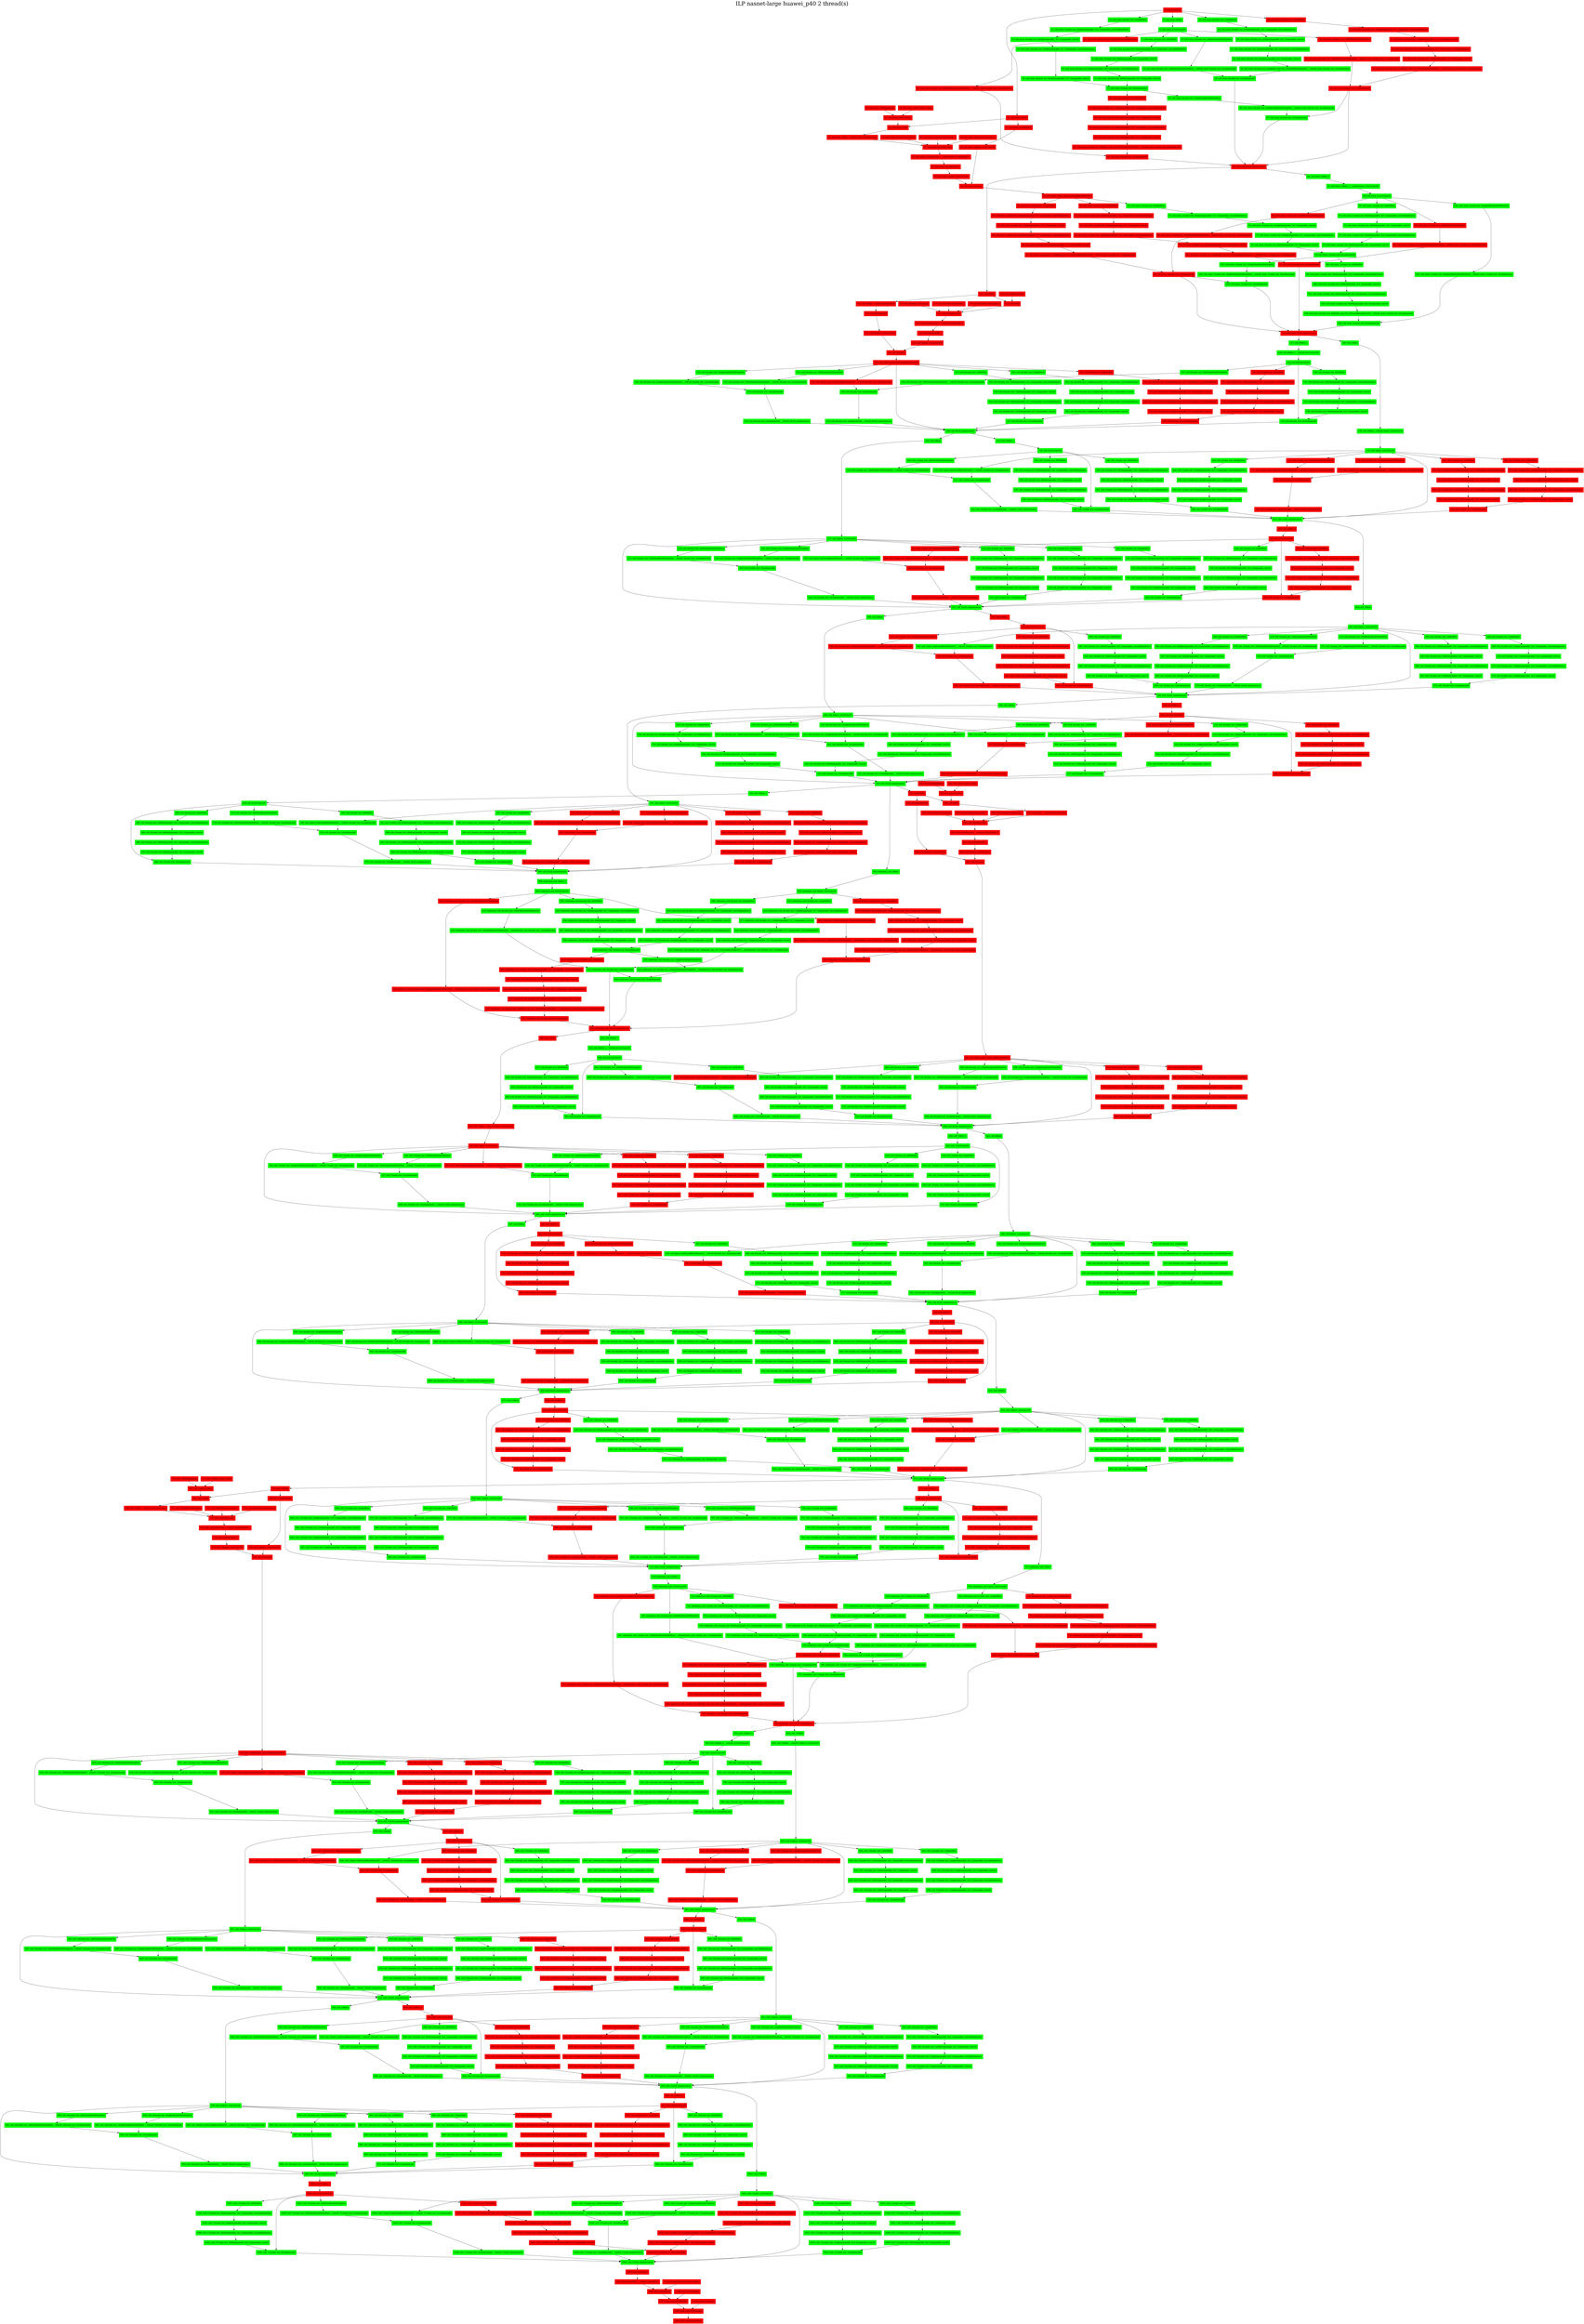 digraph G {
label     = "ILP nasnet-large huawei_p40 2 thread(s)"
    labelloc  =  t // t: Place the graph's title on top.
    fontsize  = 40 // Make title stand out by giving a large font size
    fontcolor = black"4: conv0/Conv2D"->"5: cell_stem_0/Relu";
"4: conv0/Conv2D"->"19: cell_stem_0/comb_iter_1/right/Relu";
"4: conv0/Conv2D"->"28: cell_stem_0/comb_iter_2/right/Relu";
"4: conv0/Conv2D"->"49: cell_stem_1/Relu";
"4: conv0/Conv2D"->"12: cell_stem_0/comb_iter_0/right/Relu";
"4: conv0/Conv2D" [shape=box,style=filled,color=red];
"5: cell_stem_0/Relu"->"6: cell_stem_0/1x1/Conv2D";
"5: cell_stem_0/Relu" [shape=box,style=filled,color=green];
"6: cell_stem_0/1x1/Conv2D"->"27: cell_stem_0/comb_iter_2/left/AvgPool2D/AvgPool";
"6: cell_stem_0/1x1/Conv2D"->"18: cell_stem_0/comb_iter_1/left/MaxPool2D/MaxPool";
"6: cell_stem_0/1x1/Conv2D"->"41: cell_stem_0/comb_iter_4/right/MaxPool2D/MaxPool";
"6: cell_stem_0/1x1/Conv2D"->"7: cell_stem_0/comb_iter_0/left/Relu";
"6: cell_stem_0/1x1/Conv2D" [shape=box,style=filled,color=green];
"18: cell_stem_0/comb_iter_1/left/MaxPool2D/MaxPool"->"24: cell_stem_0/comb_iter_1/left/MaxPool2D/MaxPool___tr4cell_stem_0/comb_iter_1/combine/add";
"18: cell_stem_0/comb_iter_1/left/MaxPool2D/MaxPool" [shape=box,style=filled,color=red];
"19: cell_stem_0/comb_iter_1/right/Relu"->"20: cell_stem_0/comb_iter_1/right/separable_7x7_1/separable_conv2d/depthwise";
"19: cell_stem_0/comb_iter_1/right/Relu" [shape=box,style=filled,color=red];
"20: cell_stem_0/comb_iter_1/right/separable_7x7_1/separable_conv2d/depthwise"->"21: cell_stem_0/comb_iter_1/right/separable_7x7_1/separable_conv2d";
"20: cell_stem_0/comb_iter_1/right/separable_7x7_1/separable_conv2d/depthwise" [shape=box,style=filled,color=red];
"21: cell_stem_0/comb_iter_1/right/separable_7x7_1/separable_conv2d"->"22: cell_stem_0/comb_iter_1/right/separable_7x7_2/separable_conv2d/depthwise";
"21: cell_stem_0/comb_iter_1/right/separable_7x7_1/separable_conv2d" [shape=box,style=filled,color=red];
"22: cell_stem_0/comb_iter_1/right/separable_7x7_2/separable_conv2d/depthwise"->"23: cell_stem_0/comb_iter_1/right/separable_7x7_2/separable_conv2d";
"22: cell_stem_0/comb_iter_1/right/separable_7x7_2/separable_conv2d/depthwise" [shape=box,style=filled,color=red];
"23: cell_stem_0/comb_iter_1/right/separable_7x7_2/separable_conv2d"->"25: cell_stem_0/comb_iter_1/right/bn_sep_7x7_2/FusedBatchNormV3___tr4cell_stem_0/comb_iter_1/combine/add";
"23: cell_stem_0/comb_iter_1/right/separable_7x7_2/separable_conv2d" [shape=box,style=filled,color=red];
"24: cell_stem_0/comb_iter_1/left/MaxPool2D/MaxPool___tr4cell_stem_0/comb_iter_1/combine/add"->"26: cell_stem_0/comb_iter_1/combine/add";
"24: cell_stem_0/comb_iter_1/left/MaxPool2D/MaxPool___tr4cell_stem_0/comb_iter_1/combine/add" [shape=box,style=filled,color=red];
"25: cell_stem_0/comb_iter_1/right/bn_sep_7x7_2/FusedBatchNormV3___tr4cell_stem_0/comb_iter_1/combine/add"->"26: cell_stem_0/comb_iter_1/combine/add";
"25: cell_stem_0/comb_iter_1/right/bn_sep_7x7_2/FusedBatchNormV3___tr4cell_stem_0/comb_iter_1/combine/add" [shape=box,style=filled,color=red];
"26: cell_stem_0/comb_iter_1/combine/add"->"48: cell_stem_0/cell_output/concat";
"26: cell_stem_0/comb_iter_1/combine/add"->"47: cell_stem_0/comb_iter_3/combine/add";
"26: cell_stem_0/comb_iter_1/combine/add" [shape=box,style=filled,color=red];
"27: cell_stem_0/comb_iter_2/left/AvgPool2D/AvgPool"->"33: cell_stem_0/comb_iter_2/left/AvgPool2D/AvgPool___tr4cell_stem_0/comb_iter_2/combine/add";
"27: cell_stem_0/comb_iter_2/left/AvgPool2D/AvgPool" [shape=box,style=filled,color=green];
"28: cell_stem_0/comb_iter_2/right/Relu"->"29: cell_stem_0/comb_iter_2/right/separable_5x5_1/separable_conv2d/depthwise";
"28: cell_stem_0/comb_iter_2/right/Relu" [shape=box,style=filled,color=green];
"29: cell_stem_0/comb_iter_2/right/separable_5x5_1/separable_conv2d/depthwise"->"30: cell_stem_0/comb_iter_2/right/separable_5x5_1/separable_conv2d";
"29: cell_stem_0/comb_iter_2/right/separable_5x5_1/separable_conv2d/depthwise" [shape=box,style=filled,color=green];
"30: cell_stem_0/comb_iter_2/right/separable_5x5_1/separable_conv2d"->"31: cell_stem_0/comb_iter_2/right/separable_5x5_2/separable_conv2d/depthwise";
"30: cell_stem_0/comb_iter_2/right/separable_5x5_1/separable_conv2d" [shape=box,style=filled,color=green];
"31: cell_stem_0/comb_iter_2/right/separable_5x5_2/separable_conv2d/depthwise"->"32: cell_stem_0/comb_iter_2/right/separable_5x5_2/separable_conv2d";
"31: cell_stem_0/comb_iter_2/right/separable_5x5_2/separable_conv2d/depthwise" [shape=box,style=filled,color=green];
"32: cell_stem_0/comb_iter_2/right/separable_5x5_2/separable_conv2d"->"34: cell_stem_0/comb_iter_2/right/bn_sep_5x5_2/FusedBatchNormV3___tr4cell_stem_0/comb_iter_2/combine/add";
"32: cell_stem_0/comb_iter_2/right/separable_5x5_2/separable_conv2d" [shape=box,style=filled,color=green];
"33: cell_stem_0/comb_iter_2/left/AvgPool2D/AvgPool___tr4cell_stem_0/comb_iter_2/combine/add"->"35: cell_stem_0/comb_iter_2/combine/add";
"33: cell_stem_0/comb_iter_2/left/AvgPool2D/AvgPool___tr4cell_stem_0/comb_iter_2/combine/add" [shape=box,style=filled,color=green];
"34: cell_stem_0/comb_iter_2/right/bn_sep_5x5_2/FusedBatchNormV3___tr4cell_stem_0/comb_iter_2/combine/add"->"35: cell_stem_0/comb_iter_2/combine/add";
"34: cell_stem_0/comb_iter_2/right/bn_sep_5x5_2/FusedBatchNormV3___tr4cell_stem_0/comb_iter_2/combine/add" [shape=box,style=filled,color=green];
"35: cell_stem_0/comb_iter_2/combine/add"->"48: cell_stem_0/cell_output/concat";
"35: cell_stem_0/comb_iter_2/combine/add" [shape=box,style=filled,color=green];
"7: cell_stem_0/comb_iter_0/left/Relu"->"8: cell_stem_0/comb_iter_0/left/separable_5x5_1/separable_conv2d/depthwise";
"7: cell_stem_0/comb_iter_0/left/Relu" [shape=box,style=filled,color=green];
"8: cell_stem_0/comb_iter_0/left/separable_5x5_1/separable_conv2d/depthwise"->"9: cell_stem_0/comb_iter_0/left/separable_5x5_1/separable_conv2d";
"8: cell_stem_0/comb_iter_0/left/separable_5x5_1/separable_conv2d/depthwise" [shape=box,style=filled,color=green];
"9: cell_stem_0/comb_iter_0/left/separable_5x5_1/separable_conv2d"->"10: cell_stem_0/comb_iter_0/left/separable_5x5_2/separable_conv2d/depthwise";
"9: cell_stem_0/comb_iter_0/left/separable_5x5_1/separable_conv2d" [shape=box,style=filled,color=green];
"10: cell_stem_0/comb_iter_0/left/separable_5x5_2/separable_conv2d/depthwise"->"11: cell_stem_0/comb_iter_0/left/separable_5x5_2/separable_conv2d";
"10: cell_stem_0/comb_iter_0/left/separable_5x5_2/separable_conv2d/depthwise" [shape=box,style=filled,color=green];
"11: cell_stem_0/comb_iter_0/left/separable_5x5_2/separable_conv2d"->"17: cell_stem_0/comb_iter_0/combine/add";
"11: cell_stem_0/comb_iter_0/left/separable_5x5_2/separable_conv2d" [shape=box,style=filled,color=green];
"12: cell_stem_0/comb_iter_0/right/Relu"->"13: cell_stem_0/comb_iter_0/right/separable_7x7_1/separable_conv2d/depthwise";
"12: cell_stem_0/comb_iter_0/right/Relu" [shape=box,style=filled,color=green];
"13: cell_stem_0/comb_iter_0/right/separable_7x7_1/separable_conv2d/depthwise"->"14: cell_stem_0/comb_iter_0/right/separable_7x7_1/separable_conv2d";
"13: cell_stem_0/comb_iter_0/right/separable_7x7_1/separable_conv2d/depthwise" [shape=box,style=filled,color=green];
"14: cell_stem_0/comb_iter_0/right/separable_7x7_1/separable_conv2d"->"15: cell_stem_0/comb_iter_0/right/separable_7x7_2/separable_conv2d/depthwise";
"14: cell_stem_0/comb_iter_0/right/separable_7x7_1/separable_conv2d" [shape=box,style=filled,color=green];
"15: cell_stem_0/comb_iter_0/right/separable_7x7_2/separable_conv2d/depthwise"->"16: cell_stem_0/comb_iter_0/right/separable_7x7_2/separable_conv2d";
"15: cell_stem_0/comb_iter_0/right/separable_7x7_2/separable_conv2d/depthwise" [shape=box,style=filled,color=green];
"16: cell_stem_0/comb_iter_0/right/separable_7x7_2/separable_conv2d"->"17: cell_stem_0/comb_iter_0/combine/add";
"16: cell_stem_0/comb_iter_0/right/separable_7x7_2/separable_conv2d" [shape=box,style=filled,color=green];
"17: cell_stem_0/comb_iter_0/combine/add"->"45: cell_stem_0/comb_iter_3/right/AvgPool2D/AvgPool";
"17: cell_stem_0/comb_iter_0/combine/add"->"36: cell_stem_0/comb_iter_4/left/Relu";
"17: cell_stem_0/comb_iter_0/combine/add" [shape=box,style=filled,color=green];
"45: cell_stem_0/comb_iter_3/right/AvgPool2D/AvgPool"->"46: cell_stem_0/comb_iter_3/right/AvgPool2D/AvgPool___tr4cell_stem_0/comb_iter_3/combine/add";
"45: cell_stem_0/comb_iter_3/right/AvgPool2D/AvgPool" [shape=box,style=filled,color=green];
"46: cell_stem_0/comb_iter_3/right/AvgPool2D/AvgPool___tr4cell_stem_0/comb_iter_3/combine/add"->"47: cell_stem_0/comb_iter_3/combine/add";
"46: cell_stem_0/comb_iter_3/right/AvgPool2D/AvgPool___tr4cell_stem_0/comb_iter_3/combine/add" [shape=box,style=filled,color=green];
"47: cell_stem_0/comb_iter_3/combine/add"->"48: cell_stem_0/cell_output/concat";
"47: cell_stem_0/comb_iter_3/combine/add" [shape=box,style=filled,color=green];
"36: cell_stem_0/comb_iter_4/left/Relu"->"37: cell_stem_0/comb_iter_4/left/separable_3x3_1/separable_conv2d/depthwise";
"36: cell_stem_0/comb_iter_4/left/Relu" [shape=box,style=filled,color=red];
"37: cell_stem_0/comb_iter_4/left/separable_3x3_1/separable_conv2d/depthwise"->"38: cell_stem_0/comb_iter_4/left/separable_3x3_1/separable_conv2d";
"37: cell_stem_0/comb_iter_4/left/separable_3x3_1/separable_conv2d/depthwise" [shape=box,style=filled,color=red];
"38: cell_stem_0/comb_iter_4/left/separable_3x3_1/separable_conv2d"->"39: cell_stem_0/comb_iter_4/left/separable_3x3_2/separable_conv2d/depthwise";
"38: cell_stem_0/comb_iter_4/left/separable_3x3_1/separable_conv2d" [shape=box,style=filled,color=red];
"39: cell_stem_0/comb_iter_4/left/separable_3x3_2/separable_conv2d/depthwise"->"40: cell_stem_0/comb_iter_4/left/separable_3x3_2/separable_conv2d";
"39: cell_stem_0/comb_iter_4/left/separable_3x3_2/separable_conv2d/depthwise" [shape=box,style=filled,color=red];
"40: cell_stem_0/comb_iter_4/left/separable_3x3_2/separable_conv2d"->"42: cell_stem_0/comb_iter_4/left/bn_sep_3x3_2/FusedBatchNormV3___tr4cell_stem_0/comb_iter_4/combine/add";
"40: cell_stem_0/comb_iter_4/left/separable_3x3_2/separable_conv2d" [shape=box,style=filled,color=red];
"41: cell_stem_0/comb_iter_4/right/MaxPool2D/MaxPool"->"43: cell_stem_0/comb_iter_4/right/MaxPool2D/MaxPool___tr4cell_stem_0/comb_iter_4/combine/add";
"41: cell_stem_0/comb_iter_4/right/MaxPool2D/MaxPool" [shape=box,style=filled,color=red];
"42: cell_stem_0/comb_iter_4/left/bn_sep_3x3_2/FusedBatchNormV3___tr4cell_stem_0/comb_iter_4/combine/add"->"44: cell_stem_0/comb_iter_4/combine/add";
"42: cell_stem_0/comb_iter_4/left/bn_sep_3x3_2/FusedBatchNormV3___tr4cell_stem_0/comb_iter_4/combine/add" [shape=box,style=filled,color=red];
"43: cell_stem_0/comb_iter_4/right/MaxPool2D/MaxPool___tr4cell_stem_0/comb_iter_4/combine/add"->"44: cell_stem_0/comb_iter_4/combine/add";
"43: cell_stem_0/comb_iter_4/right/MaxPool2D/MaxPool___tr4cell_stem_0/comb_iter_4/combine/add" [shape=box,style=filled,color=red];
"44: cell_stem_0/comb_iter_4/combine/add"->"48: cell_stem_0/cell_output/concat";
"44: cell_stem_0/comb_iter_4/combine/add" [shape=box,style=filled,color=red];
"48: cell_stem_0/cell_output/concat"->"111: cell_0/Relu";
"48: cell_stem_0/cell_output/concat"->"66: cell_stem_1/Relu_1";
"48: cell_stem_0/cell_output/concat" [shape=box,style=filled,color=red];
"66: cell_stem_1/Relu_1"->"67: cell_stem_1/Relu_1___tr4cell_stem_1/1x1/Conv2D";
"66: cell_stem_1/Relu_1" [shape=box,style=filled,color=green];
"67: cell_stem_1/Relu_1___tr4cell_stem_1/1x1/Conv2D"->"68: cell_stem_1/1x1/Conv2D";
"67: cell_stem_1/Relu_1___tr4cell_stem_1/1x1/Conv2D" [shape=box,style=filled,color=green];
"68: cell_stem_1/1x1/Conv2D"->"69: cell_stem_1/comb_iter_0/left/Relu";
"68: cell_stem_1/1x1/Conv2D"->"80: cell_stem_1/comb_iter_1/left/MaxPool2D/MaxPool";
"68: cell_stem_1/1x1/Conv2D"->"89: cell_stem_1/comb_iter_2/left/AvgPool2D/AvgPool";
"68: cell_stem_1/1x1/Conv2D"->"103: cell_stem_1/comb_iter_4/right/MaxPool2D/MaxPool";
"68: cell_stem_1/1x1/Conv2D" [shape=box,style=filled,color=green];
"80: cell_stem_1/comb_iter_1/left/MaxPool2D/MaxPool"->"86: cell_stem_1/comb_iter_1/left/MaxPool2D/MaxPool___tr4cell_stem_1/comb_iter_1/combine/add";
"80: cell_stem_1/comb_iter_1/left/MaxPool2D/MaxPool" [shape=box,style=filled,color=red];
"49: cell_stem_1/Relu"->"50: cell_stem_1/Pad";
"49: cell_stem_1/Relu"->"51: cell_stem_1/AvgPool2D";
"49: cell_stem_1/Relu" [shape=box,style=filled,color=red];
"51: cell_stem_1/AvgPool2D"->"54: cell_stem_1/path1_conv/Conv2D";
"51: cell_stem_1/AvgPool2D" [shape=box,style=filled,color=red];
"54: cell_stem_1/path1_conv/Conv2D"->"58: cell_stem_1/concat";
"54: cell_stem_1/path1_conv/Conv2D" [shape=box,style=filled,color=red];
"55: cell_stem_1/Pad/paddings"->"52: cell_stem_1/Pad_Gather";
"55: cell_stem_1/Pad/paddings" [shape=box,style=filled,color=red];
"56: cell_stem_1/Pad_Gather_Index"->"52: cell_stem_1/Pad_Gather";
"56: cell_stem_1/Pad_Gather_Index" [shape=box,style=filled,color=red];
"52: cell_stem_1/Pad_Gather"->"50: cell_stem_1/Pad";
"52: cell_stem_1/Pad_Gather" [shape=box,style=filled,color=red];
"50: cell_stem_1/Pad"->"53: cell_stem_1/Pad___tr4cell_stem_1/strided_slice";
"50: cell_stem_1/Pad" [shape=box,style=filled,color=red];
"61: cell_stem_1/strided_slice/stack"->"57: cell_stem_1/strided_slice";
"61: cell_stem_1/strided_slice/stack" [shape=box,style=filled,color=red];
"60: cell_stem_1/strided_slice/stack_1"->"57: cell_stem_1/strided_slice";
"60: cell_stem_1/strided_slice/stack_1" [shape=box,style=filled,color=red];
"59: cell_stem_1/strided_slice/stack_2"->"57: cell_stem_1/strided_slice";
"59: cell_stem_1/strided_slice/stack_2" [shape=box,style=filled,color=red];
"53: cell_stem_1/Pad___tr4cell_stem_1/strided_slice"->"57: cell_stem_1/strided_slice";
"53: cell_stem_1/Pad___tr4cell_stem_1/strided_slice" [shape=box,style=filled,color=red];
"57: cell_stem_1/strided_slice"->"62: cell_stem_1/strided_slice___tr4cell_stem_1/AvgPool2D_1";
"57: cell_stem_1/strided_slice" [shape=box,style=filled,color=red];
"62: cell_stem_1/strided_slice___tr4cell_stem_1/AvgPool2D_1"->"65: cell_stem_1/AvgPool2D_1";
"62: cell_stem_1/strided_slice___tr4cell_stem_1/AvgPool2D_1" [shape=box,style=filled,color=red];
"65: cell_stem_1/AvgPool2D_1"->"63: cell_stem_1/path2_conv/Conv2D";
"65: cell_stem_1/AvgPool2D_1" [shape=box,style=filled,color=red];
"63: cell_stem_1/path2_conv/Conv2D"->"58: cell_stem_1/concat";
"63: cell_stem_1/path2_conv/Conv2D" [shape=box,style=filled,color=red];
"58: cell_stem_1/concat"->"64: cell_stem_1/final_path_bn/FusedBatchNormV3";
"58: cell_stem_1/concat" [shape=box,style=filled,color=red];
"64: cell_stem_1/final_path_bn/FusedBatchNormV3"->"74: cell_stem_1/comb_iter_0/right/Relu";
"64: cell_stem_1/final_path_bn/FusedBatchNormV3"->"90: cell_stem_1/comb_iter_2/right/Relu";
"64: cell_stem_1/final_path_bn/FusedBatchNormV3"->"81: cell_stem_1/comb_iter_1/right/Relu";
"64: cell_stem_1/final_path_bn/FusedBatchNormV3" [shape=box,style=filled,color=red];
"81: cell_stem_1/comb_iter_1/right/Relu"->"82: cell_stem_1/comb_iter_1/right/separable_7x7_1/separable_conv2d/depthwise";
"81: cell_stem_1/comb_iter_1/right/Relu" [shape=box,style=filled,color=red];
"82: cell_stem_1/comb_iter_1/right/separable_7x7_1/separable_conv2d/depthwise"->"83: cell_stem_1/comb_iter_1/right/separable_7x7_1/separable_conv2d";
"82: cell_stem_1/comb_iter_1/right/separable_7x7_1/separable_conv2d/depthwise" [shape=box,style=filled,color=red];
"83: cell_stem_1/comb_iter_1/right/separable_7x7_1/separable_conv2d"->"84: cell_stem_1/comb_iter_1/right/separable_7x7_2/separable_conv2d/depthwise";
"83: cell_stem_1/comb_iter_1/right/separable_7x7_1/separable_conv2d" [shape=box,style=filled,color=red];
"84: cell_stem_1/comb_iter_1/right/separable_7x7_2/separable_conv2d/depthwise"->"85: cell_stem_1/comb_iter_1/right/separable_7x7_2/separable_conv2d";
"84: cell_stem_1/comb_iter_1/right/separable_7x7_2/separable_conv2d/depthwise" [shape=box,style=filled,color=red];
"85: cell_stem_1/comb_iter_1/right/separable_7x7_2/separable_conv2d"->"87: cell_stem_1/comb_iter_1/right/bn_sep_7x7_2/FusedBatchNormV3___tr4cell_stem_1/comb_iter_1/combine/add";
"85: cell_stem_1/comb_iter_1/right/separable_7x7_2/separable_conv2d" [shape=box,style=filled,color=red];
"86: cell_stem_1/comb_iter_1/left/MaxPool2D/MaxPool___tr4cell_stem_1/comb_iter_1/combine/add"->"88: cell_stem_1/comb_iter_1/combine/add";
"86: cell_stem_1/comb_iter_1/left/MaxPool2D/MaxPool___tr4cell_stem_1/comb_iter_1/combine/add" [shape=box,style=filled,color=red];
"87: cell_stem_1/comb_iter_1/right/bn_sep_7x7_2/FusedBatchNormV3___tr4cell_stem_1/comb_iter_1/combine/add"->"88: cell_stem_1/comb_iter_1/combine/add";
"87: cell_stem_1/comb_iter_1/right/bn_sep_7x7_2/FusedBatchNormV3___tr4cell_stem_1/comb_iter_1/combine/add" [shape=box,style=filled,color=red];
"88: cell_stem_1/comb_iter_1/combine/add"->"109: cell_stem_1/comb_iter_3/combine/add";
"88: cell_stem_1/comb_iter_1/combine/add"->"110: cell_stem_1/cell_output/concat";
"88: cell_stem_1/comb_iter_1/combine/add" [shape=box,style=filled,color=red];
"89: cell_stem_1/comb_iter_2/left/AvgPool2D/AvgPool"->"95: cell_stem_1/comb_iter_2/left/AvgPool2D/AvgPool___tr4cell_stem_1/comb_iter_2/combine/add";
"89: cell_stem_1/comb_iter_2/left/AvgPool2D/AvgPool" [shape=box,style=filled,color=red];
"90: cell_stem_1/comb_iter_2/right/Relu"->"91: cell_stem_1/comb_iter_2/right/separable_5x5_1/separable_conv2d/depthwise";
"90: cell_stem_1/comb_iter_2/right/Relu" [shape=box,style=filled,color=red];
"91: cell_stem_1/comb_iter_2/right/separable_5x5_1/separable_conv2d/depthwise"->"92: cell_stem_1/comb_iter_2/right/separable_5x5_1/separable_conv2d";
"91: cell_stem_1/comb_iter_2/right/separable_5x5_1/separable_conv2d/depthwise" [shape=box,style=filled,color=red];
"92: cell_stem_1/comb_iter_2/right/separable_5x5_1/separable_conv2d"->"93: cell_stem_1/comb_iter_2/right/separable_5x5_2/separable_conv2d/depthwise";
"92: cell_stem_1/comb_iter_2/right/separable_5x5_1/separable_conv2d" [shape=box,style=filled,color=red];
"93: cell_stem_1/comb_iter_2/right/separable_5x5_2/separable_conv2d/depthwise"->"94: cell_stem_1/comb_iter_2/right/separable_5x5_2/separable_conv2d";
"93: cell_stem_1/comb_iter_2/right/separable_5x5_2/separable_conv2d/depthwise" [shape=box,style=filled,color=red];
"94: cell_stem_1/comb_iter_2/right/separable_5x5_2/separable_conv2d"->"96: cell_stem_1/comb_iter_2/right/bn_sep_5x5_2/FusedBatchNormV3___tr4cell_stem_1/comb_iter_2/combine/add";
"94: cell_stem_1/comb_iter_2/right/separable_5x5_2/separable_conv2d" [shape=box,style=filled,color=red];
"95: cell_stem_1/comb_iter_2/left/AvgPool2D/AvgPool___tr4cell_stem_1/comb_iter_2/combine/add"->"97: cell_stem_1/comb_iter_2/combine/add";
"95: cell_stem_1/comb_iter_2/left/AvgPool2D/AvgPool___tr4cell_stem_1/comb_iter_2/combine/add" [shape=box,style=filled,color=red];
"96: cell_stem_1/comb_iter_2/right/bn_sep_5x5_2/FusedBatchNormV3___tr4cell_stem_1/comb_iter_2/combine/add"->"97: cell_stem_1/comb_iter_2/combine/add";
"96: cell_stem_1/comb_iter_2/right/bn_sep_5x5_2/FusedBatchNormV3___tr4cell_stem_1/comb_iter_2/combine/add" [shape=box,style=filled,color=red];
"97: cell_stem_1/comb_iter_2/combine/add"->"110: cell_stem_1/cell_output/concat";
"97: cell_stem_1/comb_iter_2/combine/add" [shape=box,style=filled,color=red];
"69: cell_stem_1/comb_iter_0/left/Relu"->"70: cell_stem_1/comb_iter_0/left/separable_5x5_1/separable_conv2d/depthwise";
"69: cell_stem_1/comb_iter_0/left/Relu" [shape=box,style=filled,color=green];
"70: cell_stem_1/comb_iter_0/left/separable_5x5_1/separable_conv2d/depthwise"->"71: cell_stem_1/comb_iter_0/left/separable_5x5_1/separable_conv2d";
"70: cell_stem_1/comb_iter_0/left/separable_5x5_1/separable_conv2d/depthwise" [shape=box,style=filled,color=green];
"71: cell_stem_1/comb_iter_0/left/separable_5x5_1/separable_conv2d"->"72: cell_stem_1/comb_iter_0/left/separable_5x5_2/separable_conv2d/depthwise";
"71: cell_stem_1/comb_iter_0/left/separable_5x5_1/separable_conv2d" [shape=box,style=filled,color=green];
"72: cell_stem_1/comb_iter_0/left/separable_5x5_2/separable_conv2d/depthwise"->"73: cell_stem_1/comb_iter_0/left/separable_5x5_2/separable_conv2d";
"72: cell_stem_1/comb_iter_0/left/separable_5x5_2/separable_conv2d/depthwise" [shape=box,style=filled,color=green];
"73: cell_stem_1/comb_iter_0/left/separable_5x5_2/separable_conv2d"->"79: cell_stem_1/comb_iter_0/combine/add";
"73: cell_stem_1/comb_iter_0/left/separable_5x5_2/separable_conv2d" [shape=box,style=filled,color=green];
"74: cell_stem_1/comb_iter_0/right/Relu"->"75: cell_stem_1/comb_iter_0/right/separable_7x7_1/separable_conv2d/depthwise";
"74: cell_stem_1/comb_iter_0/right/Relu" [shape=box,style=filled,color=green];
"75: cell_stem_1/comb_iter_0/right/separable_7x7_1/separable_conv2d/depthwise"->"76: cell_stem_1/comb_iter_0/right/separable_7x7_1/separable_conv2d";
"75: cell_stem_1/comb_iter_0/right/separable_7x7_1/separable_conv2d/depthwise" [shape=box,style=filled,color=green];
"76: cell_stem_1/comb_iter_0/right/separable_7x7_1/separable_conv2d"->"77: cell_stem_1/comb_iter_0/right/separable_7x7_2/separable_conv2d/depthwise";
"76: cell_stem_1/comb_iter_0/right/separable_7x7_1/separable_conv2d" [shape=box,style=filled,color=green];
"77: cell_stem_1/comb_iter_0/right/separable_7x7_2/separable_conv2d/depthwise"->"78: cell_stem_1/comb_iter_0/right/separable_7x7_2/separable_conv2d";
"77: cell_stem_1/comb_iter_0/right/separable_7x7_2/separable_conv2d/depthwise" [shape=box,style=filled,color=green];
"78: cell_stem_1/comb_iter_0/right/separable_7x7_2/separable_conv2d"->"79: cell_stem_1/comb_iter_0/combine/add";
"78: cell_stem_1/comb_iter_0/right/separable_7x7_2/separable_conv2d" [shape=box,style=filled,color=green];
"79: cell_stem_1/comb_iter_0/combine/add"->"107: cell_stem_1/comb_iter_3/right/AvgPool2D/AvgPool";
"79: cell_stem_1/comb_iter_0/combine/add"->"98: cell_stem_1/comb_iter_4/left/Relu";
"79: cell_stem_1/comb_iter_0/combine/add" [shape=box,style=filled,color=green];
"107: cell_stem_1/comb_iter_3/right/AvgPool2D/AvgPool"->"108: cell_stem_1/comb_iter_3/right/AvgPool2D/AvgPool___tr4cell_stem_1/comb_iter_3/combine/add";
"107: cell_stem_1/comb_iter_3/right/AvgPool2D/AvgPool" [shape=box,style=filled,color=green];
"108: cell_stem_1/comb_iter_3/right/AvgPool2D/AvgPool___tr4cell_stem_1/comb_iter_3/combine/add"->"109: cell_stem_1/comb_iter_3/combine/add";
"108: cell_stem_1/comb_iter_3/right/AvgPool2D/AvgPool___tr4cell_stem_1/comb_iter_3/combine/add" [shape=box,style=filled,color=green];
"109: cell_stem_1/comb_iter_3/combine/add"->"110: cell_stem_1/cell_output/concat";
"109: cell_stem_1/comb_iter_3/combine/add" [shape=box,style=filled,color=green];
"98: cell_stem_1/comb_iter_4/left/Relu"->"99: cell_stem_1/comb_iter_4/left/separable_3x3_1/separable_conv2d/depthwise";
"98: cell_stem_1/comb_iter_4/left/Relu" [shape=box,style=filled,color=green];
"99: cell_stem_1/comb_iter_4/left/separable_3x3_1/separable_conv2d/depthwise"->"100: cell_stem_1/comb_iter_4/left/separable_3x3_1/separable_conv2d";
"99: cell_stem_1/comb_iter_4/left/separable_3x3_1/separable_conv2d/depthwise" [shape=box,style=filled,color=green];
"100: cell_stem_1/comb_iter_4/left/separable_3x3_1/separable_conv2d"->"101: cell_stem_1/comb_iter_4/left/separable_3x3_2/separable_conv2d/depthwise";
"100: cell_stem_1/comb_iter_4/left/separable_3x3_1/separable_conv2d" [shape=box,style=filled,color=green];
"101: cell_stem_1/comb_iter_4/left/separable_3x3_2/separable_conv2d/depthwise"->"102: cell_stem_1/comb_iter_4/left/separable_3x3_2/separable_conv2d";
"101: cell_stem_1/comb_iter_4/left/separable_3x3_2/separable_conv2d/depthwise" [shape=box,style=filled,color=green];
"102: cell_stem_1/comb_iter_4/left/separable_3x3_2/separable_conv2d"->"104: cell_stem_1/comb_iter_4/left/bn_sep_3x3_2/FusedBatchNormV3___tr4cell_stem_1/comb_iter_4/combine/add";
"102: cell_stem_1/comb_iter_4/left/separable_3x3_2/separable_conv2d" [shape=box,style=filled,color=green];
"103: cell_stem_1/comb_iter_4/right/MaxPool2D/MaxPool"->"105: cell_stem_1/comb_iter_4/right/MaxPool2D/MaxPool___tr4cell_stem_1/comb_iter_4/combine/add";
"103: cell_stem_1/comb_iter_4/right/MaxPool2D/MaxPool" [shape=box,style=filled,color=green];
"104: cell_stem_1/comb_iter_4/left/bn_sep_3x3_2/FusedBatchNormV3___tr4cell_stem_1/comb_iter_4/combine/add"->"106: cell_stem_1/comb_iter_4/combine/add";
"104: cell_stem_1/comb_iter_4/left/bn_sep_3x3_2/FusedBatchNormV3___tr4cell_stem_1/comb_iter_4/combine/add" [shape=box,style=filled,color=green];
"105: cell_stem_1/comb_iter_4/right/MaxPool2D/MaxPool___tr4cell_stem_1/comb_iter_4/combine/add"->"106: cell_stem_1/comb_iter_4/combine/add";
"105: cell_stem_1/comb_iter_4/right/MaxPool2D/MaxPool___tr4cell_stem_1/comb_iter_4/combine/add" [shape=box,style=filled,color=green];
"106: cell_stem_1/comb_iter_4/combine/add"->"110: cell_stem_1/cell_output/concat";
"106: cell_stem_1/comb_iter_4/combine/add" [shape=box,style=filled,color=green];
"110: cell_stem_1/cell_output/concat"->"169: cell_1/Relu";
"110: cell_stem_1/cell_output/concat"->"127: cell_0/Relu_1";
"110: cell_stem_1/cell_output/concat" [shape=box,style=filled,color=red];
"169: cell_1/Relu"->"170: cell_1/Relu___tr4cell_1/prev_1x1/Conv2D";
"169: cell_1/Relu" [shape=box,style=filled,color=green];
"170: cell_1/Relu___tr4cell_1/prev_1x1/Conv2D"->"171: cell_1/prev_1x1/Conv2D";
"170: cell_1/Relu___tr4cell_1/prev_1x1/Conv2D" [shape=box,style=filled,color=green];
"171: cell_1/prev_1x1/Conv2D"->"175: cell_1/comb_iter_3/left/AvgPool2D/AvgPool";
"171: cell_1/prev_1x1/Conv2D"->"176: cell_1/comb_iter_3/right/AvgPool2D/AvgPool";
"171: cell_1/prev_1x1/Conv2D"->"181: cell_1/comb_iter_1/left/Relu";
"171: cell_1/prev_1x1/Conv2D"->"186: cell_1/comb_iter_1/right/Relu";
"171: cell_1/prev_1x1/Conv2D"->"172: cell_1/prev_bn/FusedBatchNormV3___tr4cell_1/comb_iter_2/combine/add";
"171: cell_1/prev_1x1/Conv2D"->"203: cell_1/comb_iter_0/right/Relu";
"171: cell_1/prev_1x1/Conv2D"->"213: cell_1/cell_output/concat";
"171: cell_1/prev_1x1/Conv2D" [shape=box,style=filled,color=green];
"111: cell_0/Relu"->"113: cell_0/Relu___tr4cell_0/AvgPool2D";
"111: cell_0/Relu"->"112: cell_0/Pad";
"111: cell_0/Relu" [shape=box,style=filled,color=red];
"113: cell_0/Relu___tr4cell_0/AvgPool2D"->"116: cell_0/AvgPool2D";
"113: cell_0/Relu___tr4cell_0/AvgPool2D" [shape=box,style=filled,color=red];
"116: cell_0/AvgPool2D"->"121: cell_0/path1_conv/Conv2D";
"116: cell_0/AvgPool2D" [shape=box,style=filled,color=red];
"121: cell_0/path1_conv/Conv2D"->"123: cell_0/concat";
"121: cell_0/path1_conv/Conv2D" [shape=box,style=filled,color=red];
"114: cell_0/Pad/paddings"->"112: cell_0/Pad";
"114: cell_0/Pad/paddings" [shape=box,style=filled,color=red];
"112: cell_0/Pad"->"115: cell_0/strided_slice";
"112: cell_0/Pad" [shape=box,style=filled,color=red];
"118: cell_0/strided_slice/stack"->"115: cell_0/strided_slice";
"118: cell_0/strided_slice/stack" [shape=box,style=filled,color=red];
"117: cell_0/strided_slice/stack_1"->"115: cell_0/strided_slice";
"117: cell_0/strided_slice/stack_1" [shape=box,style=filled,color=red];
"119: cell_0/strided_slice/stack_2"->"115: cell_0/strided_slice";
"119: cell_0/strided_slice/stack_2" [shape=box,style=filled,color=red];
"115: cell_0/strided_slice"->"120: cell_0/strided_slice___tr4cell_0/AvgPool2D_1";
"115: cell_0/strided_slice" [shape=box,style=filled,color=red];
"120: cell_0/strided_slice___tr4cell_0/AvgPool2D_1"->"122: cell_0/AvgPool2D_1";
"120: cell_0/strided_slice___tr4cell_0/AvgPool2D_1" [shape=box,style=filled,color=red];
"122: cell_0/AvgPool2D_1"->"124: cell_0/path2_conv/Conv2D";
"122: cell_0/AvgPool2D_1" [shape=box,style=filled,color=red];
"124: cell_0/path2_conv/Conv2D"->"123: cell_0/concat";
"124: cell_0/path2_conv/Conv2D" [shape=box,style=filled,color=red];
"123: cell_0/concat"->"125: cell_0/final_path_bn/FusedBatchNormV3";
"123: cell_0/concat" [shape=box,style=filled,color=red];
"125: cell_0/final_path_bn/FusedBatchNormV3"->"162: cell_0/comb_iter_1/right/Relu";
"125: cell_0/final_path_bn/FusedBatchNormV3"->"152: cell_0/comb_iter_3/right/AvgPool2D/AvgPool";
"125: cell_0/final_path_bn/FusedBatchNormV3"->"168: cell_0/cell_output/concat";
"125: cell_0/final_path_bn/FusedBatchNormV3"->"141: cell_0/comb_iter_0/right/Relu";
"125: cell_0/final_path_bn/FusedBatchNormV3"->"126: cell_0/final_path_bn/FusedBatchNormV3___tr4cell_0/comb_iter_2/combine/add";
"125: cell_0/final_path_bn/FusedBatchNormV3"->"151: cell_0/comb_iter_3/left/AvgPool2D/AvgPool";
"125: cell_0/final_path_bn/FusedBatchNormV3"->"157: cell_0/comb_iter_1/left/Relu";
"125: cell_0/final_path_bn/FusedBatchNormV3" [shape=box,style=filled,color=red];
"127: cell_0/Relu_1"->"128: cell_0/Relu_1___tr4cell_0/1x1/Conv2D";
"127: cell_0/Relu_1" [shape=box,style=filled,color=green];
"128: cell_0/Relu_1___tr4cell_0/1x1/Conv2D"->"129: cell_0/1x1/Conv2D";
"128: cell_0/Relu_1___tr4cell_0/1x1/Conv2D" [shape=box,style=filled,color=green];
"129: cell_0/1x1/Conv2D"->"130: cell_0/comb_iter_4/left/Relu";
"129: cell_0/1x1/Conv2D"->"136: cell_0/comb_iter_0/left/Relu";
"129: cell_0/1x1/Conv2D"->"135: cell_0/comb_iter_4/combine/add";
"129: cell_0/1x1/Conv2D"->"147: cell_0/comb_iter_2/left/AvgPool2D/AvgPool";
"129: cell_0/1x1/Conv2D" [shape=box,style=filled,color=green];
"136: cell_0/comb_iter_0/left/Relu"->"137: cell_0/comb_iter_0/left/separable_5x5_1/separable_conv2d/depthwise";
"136: cell_0/comb_iter_0/left/Relu" [shape=box,style=filled,color=red];
"137: cell_0/comb_iter_0/left/separable_5x5_1/separable_conv2d/depthwise"->"138: cell_0/comb_iter_0/left/separable_5x5_1/separable_conv2d";
"137: cell_0/comb_iter_0/left/separable_5x5_1/separable_conv2d/depthwise" [shape=box,style=filled,color=red];
"138: cell_0/comb_iter_0/left/separable_5x5_1/separable_conv2d"->"139: cell_0/comb_iter_0/left/separable_5x5_2/separable_conv2d/depthwise";
"138: cell_0/comb_iter_0/left/separable_5x5_1/separable_conv2d" [shape=box,style=filled,color=red];
"139: cell_0/comb_iter_0/left/separable_5x5_2/separable_conv2d/depthwise"->"140: cell_0/comb_iter_0/left/separable_5x5_2/separable_conv2d";
"139: cell_0/comb_iter_0/left/separable_5x5_2/separable_conv2d/depthwise" [shape=box,style=filled,color=red];
"140: cell_0/comb_iter_0/left/separable_5x5_2/separable_conv2d"->"146: cell_0/comb_iter_0/combine/add";
"140: cell_0/comb_iter_0/left/separable_5x5_2/separable_conv2d" [shape=box,style=filled,color=red];
"141: cell_0/comb_iter_0/right/Relu"->"142: cell_0/comb_iter_0/right/separable_3x3_1/separable_conv2d/depthwise";
"141: cell_0/comb_iter_0/right/Relu" [shape=box,style=filled,color=red];
"142: cell_0/comb_iter_0/right/separable_3x3_1/separable_conv2d/depthwise"->"143: cell_0/comb_iter_0/right/separable_3x3_1/separable_conv2d";
"142: cell_0/comb_iter_0/right/separable_3x3_1/separable_conv2d/depthwise" [shape=box,style=filled,color=red];
"143: cell_0/comb_iter_0/right/separable_3x3_1/separable_conv2d"->"144: cell_0/comb_iter_0/right/separable_3x3_2/separable_conv2d/depthwise";
"143: cell_0/comb_iter_0/right/separable_3x3_1/separable_conv2d" [shape=box,style=filled,color=red];
"144: cell_0/comb_iter_0/right/separable_3x3_2/separable_conv2d/depthwise"->"145: cell_0/comb_iter_0/right/separable_3x3_2/separable_conv2d";
"144: cell_0/comb_iter_0/right/separable_3x3_2/separable_conv2d/depthwise" [shape=box,style=filled,color=red];
"145: cell_0/comb_iter_0/right/separable_3x3_2/separable_conv2d"->"146: cell_0/comb_iter_0/combine/add";
"145: cell_0/comb_iter_0/right/separable_3x3_2/separable_conv2d" [shape=box,style=filled,color=red];
"146: cell_0/comb_iter_0/combine/add"->"168: cell_0/cell_output/concat";
"146: cell_0/comb_iter_0/combine/add" [shape=box,style=filled,color=red];
"157: cell_0/comb_iter_1/left/Relu"->"158: cell_0/comb_iter_1/left/separable_5x5_1/separable_conv2d/depthwise";
"157: cell_0/comb_iter_1/left/Relu" [shape=box,style=filled,color=green];
"158: cell_0/comb_iter_1/left/separable_5x5_1/separable_conv2d/depthwise"->"159: cell_0/comb_iter_1/left/separable_5x5_1/separable_conv2d";
"158: cell_0/comb_iter_1/left/separable_5x5_1/separable_conv2d/depthwise" [shape=box,style=filled,color=green];
"159: cell_0/comb_iter_1/left/separable_5x5_1/separable_conv2d"->"160: cell_0/comb_iter_1/left/separable_5x5_2/separable_conv2d/depthwise";
"159: cell_0/comb_iter_1/left/separable_5x5_1/separable_conv2d" [shape=box,style=filled,color=green];
"160: cell_0/comb_iter_1/left/separable_5x5_2/separable_conv2d/depthwise"->"161: cell_0/comb_iter_1/left/separable_5x5_2/separable_conv2d";
"160: cell_0/comb_iter_1/left/separable_5x5_2/separable_conv2d/depthwise" [shape=box,style=filled,color=green];
"161: cell_0/comb_iter_1/left/separable_5x5_2/separable_conv2d"->"167: cell_0/comb_iter_1/combine/add";
"161: cell_0/comb_iter_1/left/separable_5x5_2/separable_conv2d" [shape=box,style=filled,color=green];
"162: cell_0/comb_iter_1/right/Relu"->"163: cell_0/comb_iter_1/right/separable_3x3_1/separable_conv2d/depthwise";
"162: cell_0/comb_iter_1/right/Relu" [shape=box,style=filled,color=green];
"163: cell_0/comb_iter_1/right/separable_3x3_1/separable_conv2d/depthwise"->"164: cell_0/comb_iter_1/right/separable_3x3_1/separable_conv2d";
"163: cell_0/comb_iter_1/right/separable_3x3_1/separable_conv2d/depthwise" [shape=box,style=filled,color=green];
"164: cell_0/comb_iter_1/right/separable_3x3_1/separable_conv2d"->"165: cell_0/comb_iter_1/right/separable_3x3_2/separable_conv2d/depthwise";
"164: cell_0/comb_iter_1/right/separable_3x3_1/separable_conv2d" [shape=box,style=filled,color=green];
"165: cell_0/comb_iter_1/right/separable_3x3_2/separable_conv2d/depthwise"->"166: cell_0/comb_iter_1/right/separable_3x3_2/separable_conv2d";
"165: cell_0/comb_iter_1/right/separable_3x3_2/separable_conv2d/depthwise" [shape=box,style=filled,color=green];
"166: cell_0/comb_iter_1/right/separable_3x3_2/separable_conv2d"->"167: cell_0/comb_iter_1/combine/add";
"166: cell_0/comb_iter_1/right/separable_3x3_2/separable_conv2d" [shape=box,style=filled,color=green];
"167: cell_0/comb_iter_1/combine/add"->"168: cell_0/cell_output/concat";
"167: cell_0/comb_iter_1/combine/add" [shape=box,style=filled,color=green];
"147: cell_0/comb_iter_2/left/AvgPool2D/AvgPool"->"148: cell_0/comb_iter_2/left/AvgPool2D/AvgPool___tr4cell_0/comb_iter_2/combine/add";
"147: cell_0/comb_iter_2/left/AvgPool2D/AvgPool" [shape=box,style=filled,color=green];
"148: cell_0/comb_iter_2/left/AvgPool2D/AvgPool___tr4cell_0/comb_iter_2/combine/add"->"149: cell_0/comb_iter_2/combine/add";
"148: cell_0/comb_iter_2/left/AvgPool2D/AvgPool___tr4cell_0/comb_iter_2/combine/add" [shape=box,style=filled,color=green];
"126: cell_0/final_path_bn/FusedBatchNormV3___tr4cell_0/comb_iter_2/combine/add"->"149: cell_0/comb_iter_2/combine/add";
"126: cell_0/final_path_bn/FusedBatchNormV3___tr4cell_0/comb_iter_2/combine/add" [shape=box,style=filled,color=red];
"149: cell_0/comb_iter_2/combine/add"->"150: cell_0/comb_iter_2/combine/add___tr4cell_0/cell_output/concat";
"149: cell_0/comb_iter_2/combine/add" [shape=box,style=filled,color=green];
"151: cell_0/comb_iter_3/left/AvgPool2D/AvgPool"->"153: cell_0/comb_iter_3/left/AvgPool2D/AvgPool___tr4cell_0/comb_iter_3/combine/add";
"151: cell_0/comb_iter_3/left/AvgPool2D/AvgPool" [shape=box,style=filled,color=green];
"152: cell_0/comb_iter_3/right/AvgPool2D/AvgPool"->"154: cell_0/comb_iter_3/right/AvgPool2D/AvgPool___tr4cell_0/comb_iter_3/combine/add";
"152: cell_0/comb_iter_3/right/AvgPool2D/AvgPool" [shape=box,style=filled,color=green];
"153: cell_0/comb_iter_3/left/AvgPool2D/AvgPool___tr4cell_0/comb_iter_3/combine/add"->"155: cell_0/comb_iter_3/combine/add";
"153: cell_0/comb_iter_3/left/AvgPool2D/AvgPool___tr4cell_0/comb_iter_3/combine/add" [shape=box,style=filled,color=green];
"154: cell_0/comb_iter_3/right/AvgPool2D/AvgPool___tr4cell_0/comb_iter_3/combine/add"->"155: cell_0/comb_iter_3/combine/add";
"154: cell_0/comb_iter_3/right/AvgPool2D/AvgPool___tr4cell_0/comb_iter_3/combine/add" [shape=box,style=filled,color=green];
"155: cell_0/comb_iter_3/combine/add"->"156: cell_0/comb_iter_3/combine/add___tr4cell_0/cell_output/concat";
"155: cell_0/comb_iter_3/combine/add" [shape=box,style=filled,color=green];
"130: cell_0/comb_iter_4/left/Relu"->"131: cell_0/comb_iter_4/left/separable_3x3_1/separable_conv2d/depthwise";
"130: cell_0/comb_iter_4/left/Relu" [shape=box,style=filled,color=green];
"131: cell_0/comb_iter_4/left/separable_3x3_1/separable_conv2d/depthwise"->"132: cell_0/comb_iter_4/left/separable_3x3_1/separable_conv2d";
"131: cell_0/comb_iter_4/left/separable_3x3_1/separable_conv2d/depthwise" [shape=box,style=filled,color=green];
"132: cell_0/comb_iter_4/left/separable_3x3_1/separable_conv2d"->"133: cell_0/comb_iter_4/left/separable_3x3_2/separable_conv2d/depthwise";
"132: cell_0/comb_iter_4/left/separable_3x3_1/separable_conv2d" [shape=box,style=filled,color=green];
"133: cell_0/comb_iter_4/left/separable_3x3_2/separable_conv2d/depthwise"->"134: cell_0/comb_iter_4/left/separable_3x3_2/separable_conv2d";
"133: cell_0/comb_iter_4/left/separable_3x3_2/separable_conv2d/depthwise" [shape=box,style=filled,color=green];
"134: cell_0/comb_iter_4/left/separable_3x3_2/separable_conv2d"->"135: cell_0/comb_iter_4/combine/add";
"134: cell_0/comb_iter_4/left/separable_3x3_2/separable_conv2d" [shape=box,style=filled,color=green];
"135: cell_0/comb_iter_4/combine/add"->"168: cell_0/cell_output/concat";
"135: cell_0/comb_iter_4/combine/add" [shape=box,style=filled,color=green];
"150: cell_0/comb_iter_2/combine/add___tr4cell_0/cell_output/concat"->"168: cell_0/cell_output/concat";
"150: cell_0/comb_iter_2/combine/add___tr4cell_0/cell_output/concat" [shape=box,style=filled,color=green];
"156: cell_0/comb_iter_3/combine/add___tr4cell_0/cell_output/concat"->"168: cell_0/cell_output/concat";
"156: cell_0/comb_iter_3/combine/add___tr4cell_0/cell_output/concat" [shape=box,style=filled,color=green];
"168: cell_0/cell_output/concat"->"216: cell_2/Relu";
"168: cell_0/cell_output/concat"->"173: cell_1/Relu_1";
"168: cell_0/cell_output/concat" [shape=box,style=filled,color=green];
"173: cell_1/Relu_1"->"174: cell_1/1x1/Conv2D";
"173: cell_1/Relu_1" [shape=box,style=filled,color=green];
"174: cell_1/1x1/Conv2D"->"192: cell_1/comb_iter_4/left/Relu";
"174: cell_1/1x1/Conv2D"->"197: cell_1/comb_iter_4/combine/add";
"174: cell_1/1x1/Conv2D"->"198: cell_1/comb_iter_0/left/Relu";
"174: cell_1/1x1/Conv2D"->"209: cell_1/comb_iter_2/left/AvgPool2D/AvgPool";
"174: cell_1/1x1/Conv2D" [shape=box,style=filled,color=green];
"198: cell_1/comb_iter_0/left/Relu"->"199: cell_1/comb_iter_0/left/separable_5x5_1/separable_conv2d/depthwise";
"198: cell_1/comb_iter_0/left/Relu" [shape=box,style=filled,color=green];
"199: cell_1/comb_iter_0/left/separable_5x5_1/separable_conv2d/depthwise"->"200: cell_1/comb_iter_0/left/separable_5x5_1/separable_conv2d";
"199: cell_1/comb_iter_0/left/separable_5x5_1/separable_conv2d/depthwise" [shape=box,style=filled,color=green];
"200: cell_1/comb_iter_0/left/separable_5x5_1/separable_conv2d"->"201: cell_1/comb_iter_0/left/separable_5x5_2/separable_conv2d/depthwise";
"200: cell_1/comb_iter_0/left/separable_5x5_1/separable_conv2d" [shape=box,style=filled,color=green];
"201: cell_1/comb_iter_0/left/separable_5x5_2/separable_conv2d/depthwise"->"202: cell_1/comb_iter_0/left/separable_5x5_2/separable_conv2d";
"201: cell_1/comb_iter_0/left/separable_5x5_2/separable_conv2d/depthwise" [shape=box,style=filled,color=green];
"202: cell_1/comb_iter_0/left/separable_5x5_2/separable_conv2d"->"208: cell_1/comb_iter_0/combine/add";
"202: cell_1/comb_iter_0/left/separable_5x5_2/separable_conv2d" [shape=box,style=filled,color=green];
"203: cell_1/comb_iter_0/right/Relu"->"204: cell_1/comb_iter_0/right/separable_3x3_1/separable_conv2d/depthwise";
"203: cell_1/comb_iter_0/right/Relu" [shape=box,style=filled,color=green];
"204: cell_1/comb_iter_0/right/separable_3x3_1/separable_conv2d/depthwise"->"205: cell_1/comb_iter_0/right/separable_3x3_1/separable_conv2d";
"204: cell_1/comb_iter_0/right/separable_3x3_1/separable_conv2d/depthwise" [shape=box,style=filled,color=green];
"205: cell_1/comb_iter_0/right/separable_3x3_1/separable_conv2d"->"206: cell_1/comb_iter_0/right/separable_3x3_2/separable_conv2d/depthwise";
"205: cell_1/comb_iter_0/right/separable_3x3_1/separable_conv2d" [shape=box,style=filled,color=green];
"206: cell_1/comb_iter_0/right/separable_3x3_2/separable_conv2d/depthwise"->"207: cell_1/comb_iter_0/right/separable_3x3_2/separable_conv2d";
"206: cell_1/comb_iter_0/right/separable_3x3_2/separable_conv2d/depthwise" [shape=box,style=filled,color=green];
"207: cell_1/comb_iter_0/right/separable_3x3_2/separable_conv2d"->"208: cell_1/comb_iter_0/combine/add";
"207: cell_1/comb_iter_0/right/separable_3x3_2/separable_conv2d" [shape=box,style=filled,color=green];
"208: cell_1/comb_iter_0/combine/add"->"213: cell_1/cell_output/concat";
"208: cell_1/comb_iter_0/combine/add" [shape=box,style=filled,color=green];
"181: cell_1/comb_iter_1/left/Relu"->"182: cell_1/comb_iter_1/left/separable_5x5_1/separable_conv2d/depthwise";
"181: cell_1/comb_iter_1/left/Relu" [shape=box,style=filled,color=red];
"182: cell_1/comb_iter_1/left/separable_5x5_1/separable_conv2d/depthwise"->"183: cell_1/comb_iter_1/left/separable_5x5_1/separable_conv2d";
"182: cell_1/comb_iter_1/left/separable_5x5_1/separable_conv2d/depthwise" [shape=box,style=filled,color=red];
"183: cell_1/comb_iter_1/left/separable_5x5_1/separable_conv2d"->"184: cell_1/comb_iter_1/left/separable_5x5_2/separable_conv2d/depthwise";
"183: cell_1/comb_iter_1/left/separable_5x5_1/separable_conv2d" [shape=box,style=filled,color=red];
"184: cell_1/comb_iter_1/left/separable_5x5_2/separable_conv2d/depthwise"->"185: cell_1/comb_iter_1/left/separable_5x5_2/separable_conv2d";
"184: cell_1/comb_iter_1/left/separable_5x5_2/separable_conv2d/depthwise" [shape=box,style=filled,color=red];
"185: cell_1/comb_iter_1/left/separable_5x5_2/separable_conv2d"->"191: cell_1/comb_iter_1/combine/add";
"185: cell_1/comb_iter_1/left/separable_5x5_2/separable_conv2d" [shape=box,style=filled,color=red];
"186: cell_1/comb_iter_1/right/Relu"->"187: cell_1/comb_iter_1/right/separable_3x3_1/separable_conv2d/depthwise";
"186: cell_1/comb_iter_1/right/Relu" [shape=box,style=filled,color=red];
"187: cell_1/comb_iter_1/right/separable_3x3_1/separable_conv2d/depthwise"->"188: cell_1/comb_iter_1/right/separable_3x3_1/separable_conv2d";
"187: cell_1/comb_iter_1/right/separable_3x3_1/separable_conv2d/depthwise" [shape=box,style=filled,color=red];
"188: cell_1/comb_iter_1/right/separable_3x3_1/separable_conv2d"->"189: cell_1/comb_iter_1/right/separable_3x3_2/separable_conv2d/depthwise";
"188: cell_1/comb_iter_1/right/separable_3x3_1/separable_conv2d" [shape=box,style=filled,color=red];
"189: cell_1/comb_iter_1/right/separable_3x3_2/separable_conv2d/depthwise"->"190: cell_1/comb_iter_1/right/separable_3x3_2/separable_conv2d";
"189: cell_1/comb_iter_1/right/separable_3x3_2/separable_conv2d/depthwise" [shape=box,style=filled,color=red];
"190: cell_1/comb_iter_1/right/separable_3x3_2/separable_conv2d"->"191: cell_1/comb_iter_1/combine/add";
"190: cell_1/comb_iter_1/right/separable_3x3_2/separable_conv2d" [shape=box,style=filled,color=red];
"191: cell_1/comb_iter_1/combine/add"->"213: cell_1/cell_output/concat";
"191: cell_1/comb_iter_1/combine/add" [shape=box,style=filled,color=red];
"209: cell_1/comb_iter_2/left/AvgPool2D/AvgPool"->"210: cell_1/comb_iter_2/left/AvgPool2D/AvgPool___tr4cell_1/comb_iter_2/combine/add";
"209: cell_1/comb_iter_2/left/AvgPool2D/AvgPool" [shape=box,style=filled,color=green];
"210: cell_1/comb_iter_2/left/AvgPool2D/AvgPool___tr4cell_1/comb_iter_2/combine/add"->"211: cell_1/comb_iter_2/combine/add";
"210: cell_1/comb_iter_2/left/AvgPool2D/AvgPool___tr4cell_1/comb_iter_2/combine/add" [shape=box,style=filled,color=green];
"172: cell_1/prev_bn/FusedBatchNormV3___tr4cell_1/comb_iter_2/combine/add"->"211: cell_1/comb_iter_2/combine/add";
"172: cell_1/prev_bn/FusedBatchNormV3___tr4cell_1/comb_iter_2/combine/add" [shape=box,style=filled,color=green];
"211: cell_1/comb_iter_2/combine/add"->"212: cell_1/comb_iter_2/combine/add___tr4cell_1/cell_output/concat";
"211: cell_1/comb_iter_2/combine/add" [shape=box,style=filled,color=green];
"175: cell_1/comb_iter_3/left/AvgPool2D/AvgPool"->"177: cell_1/comb_iter_3/left/AvgPool2D/AvgPool___tr4cell_1/comb_iter_3/combine/add";
"175: cell_1/comb_iter_3/left/AvgPool2D/AvgPool" [shape=box,style=filled,color=red];
"176: cell_1/comb_iter_3/right/AvgPool2D/AvgPool"->"178: cell_1/comb_iter_3/right/AvgPool2D/AvgPool___tr4cell_1/comb_iter_3/combine/add";
"176: cell_1/comb_iter_3/right/AvgPool2D/AvgPool" [shape=box,style=filled,color=red];
"177: cell_1/comb_iter_3/left/AvgPool2D/AvgPool___tr4cell_1/comb_iter_3/combine/add"->"179: cell_1/comb_iter_3/combine/add";
"177: cell_1/comb_iter_3/left/AvgPool2D/AvgPool___tr4cell_1/comb_iter_3/combine/add" [shape=box,style=filled,color=red];
"178: cell_1/comb_iter_3/right/AvgPool2D/AvgPool___tr4cell_1/comb_iter_3/combine/add"->"179: cell_1/comb_iter_3/combine/add";
"178: cell_1/comb_iter_3/right/AvgPool2D/AvgPool___tr4cell_1/comb_iter_3/combine/add" [shape=box,style=filled,color=red];
"179: cell_1/comb_iter_3/combine/add"->"180: cell_1/comb_iter_3/combine/add___tr4cell_1/cell_output/concat";
"179: cell_1/comb_iter_3/combine/add" [shape=box,style=filled,color=red];
"192: cell_1/comb_iter_4/left/Relu"->"193: cell_1/comb_iter_4/left/separable_3x3_1/separable_conv2d/depthwise";
"192: cell_1/comb_iter_4/left/Relu" [shape=box,style=filled,color=green];
"193: cell_1/comb_iter_4/left/separable_3x3_1/separable_conv2d/depthwise"->"194: cell_1/comb_iter_4/left/separable_3x3_1/separable_conv2d";
"193: cell_1/comb_iter_4/left/separable_3x3_1/separable_conv2d/depthwise" [shape=box,style=filled,color=green];
"194: cell_1/comb_iter_4/left/separable_3x3_1/separable_conv2d"->"195: cell_1/comb_iter_4/left/separable_3x3_2/separable_conv2d/depthwise";
"194: cell_1/comb_iter_4/left/separable_3x3_1/separable_conv2d" [shape=box,style=filled,color=green];
"195: cell_1/comb_iter_4/left/separable_3x3_2/separable_conv2d/depthwise"->"196: cell_1/comb_iter_4/left/separable_3x3_2/separable_conv2d";
"195: cell_1/comb_iter_4/left/separable_3x3_2/separable_conv2d/depthwise" [shape=box,style=filled,color=green];
"196: cell_1/comb_iter_4/left/separable_3x3_2/separable_conv2d"->"197: cell_1/comb_iter_4/combine/add";
"196: cell_1/comb_iter_4/left/separable_3x3_2/separable_conv2d" [shape=box,style=filled,color=green];
"197: cell_1/comb_iter_4/combine/add"->"213: cell_1/cell_output/concat";
"197: cell_1/comb_iter_4/combine/add" [shape=box,style=filled,color=green];
"212: cell_1/comb_iter_2/combine/add___tr4cell_1/cell_output/concat"->"213: cell_1/cell_output/concat";
"212: cell_1/comb_iter_2/combine/add___tr4cell_1/cell_output/concat" [shape=box,style=filled,color=green];
"180: cell_1/comb_iter_3/combine/add___tr4cell_1/cell_output/concat"->"213: cell_1/cell_output/concat";
"180: cell_1/comb_iter_3/combine/add___tr4cell_1/cell_output/concat" [shape=box,style=filled,color=red];
"213: cell_1/cell_output/concat"->"260: cell_3/Relu";
"213: cell_1/cell_output/concat"->"214: cell_2/Relu_1";
"213: cell_1/cell_output/concat" [shape=box,style=filled,color=green];
"260: cell_3/Relu"->"261: cell_3/prev_1x1/Conv2D";
"260: cell_3/Relu" [shape=box,style=filled,color=green];
"261: cell_3/prev_1x1/Conv2D"->"285: cell_3/comb_iter_0/right/Relu";
"261: cell_3/prev_1x1/Conv2D"->"262: cell_3/prev_bn/FusedBatchNormV3___tr4cell_3/comb_iter_2/combine/add";
"261: cell_3/prev_1x1/Conv2D"->"263: cell_3/comb_iter_1/left/Relu";
"261: cell_3/prev_1x1/Conv2D"->"274: cell_3/comb_iter_3/left/AvgPool2D/AvgPool";
"261: cell_3/prev_1x1/Conv2D"->"301: cell_3/cell_output/concat";
"261: cell_3/prev_1x1/Conv2D"->"275: cell_3/comb_iter_3/right/AvgPool2D/AvgPool";
"261: cell_3/prev_1x1/Conv2D"->"268: cell_3/comb_iter_1/right/Relu";
"261: cell_3/prev_1x1/Conv2D" [shape=box,style=filled,color=green];
"216: cell_2/Relu"->"217: cell_2/prev_1x1/Conv2D";
"216: cell_2/Relu" [shape=box,style=filled,color=green];
"217: cell_2/prev_1x1/Conv2D"->"230: cell_2/comb_iter_1/right/Relu";
"217: cell_2/prev_1x1/Conv2D"->"241: cell_2/comb_iter_0/right/Relu";
"217: cell_2/prev_1x1/Conv2D"->"218: cell_2/prev_bn/FusedBatchNormV3___tr4cell_2/comb_iter_2/combine/add";
"217: cell_2/prev_1x1/Conv2D"->"257: cell_2/cell_output/concat";
"217: cell_2/prev_1x1/Conv2D"->"220: cell_2/comb_iter_3/right/AvgPool2D/AvgPool";
"217: cell_2/prev_1x1/Conv2D"->"225: cell_2/comb_iter_1/left/Relu";
"217: cell_2/prev_1x1/Conv2D"->"219: cell_2/comb_iter_3/left/AvgPool2D/AvgPool";
"217: cell_2/prev_1x1/Conv2D" [shape=box,style=filled,color=green];
"214: cell_2/Relu_1"->"215: cell_2/1x1/Conv2D";
"214: cell_2/Relu_1" [shape=box,style=filled,color=red];
"215: cell_2/1x1/Conv2D"->"236: cell_2/comb_iter_0/left/Relu";
"215: cell_2/1x1/Conv2D"->"256: cell_2/comb_iter_4/combine/add";
"215: cell_2/1x1/Conv2D"->"247: cell_2/comb_iter_2/left/AvgPool2D/AvgPool";
"215: cell_2/1x1/Conv2D"->"251: cell_2/comb_iter_4/left/Relu";
"215: cell_2/1x1/Conv2D" [shape=box,style=filled,color=red];
"236: cell_2/comb_iter_0/left/Relu"->"237: cell_2/comb_iter_0/left/separable_5x5_1/separable_conv2d/depthwise";
"236: cell_2/comb_iter_0/left/Relu" [shape=box,style=filled,color=green];
"237: cell_2/comb_iter_0/left/separable_5x5_1/separable_conv2d/depthwise"->"238: cell_2/comb_iter_0/left/separable_5x5_1/separable_conv2d";
"237: cell_2/comb_iter_0/left/separable_5x5_1/separable_conv2d/depthwise" [shape=box,style=filled,color=green];
"238: cell_2/comb_iter_0/left/separable_5x5_1/separable_conv2d"->"239: cell_2/comb_iter_0/left/separable_5x5_2/separable_conv2d/depthwise";
"238: cell_2/comb_iter_0/left/separable_5x5_1/separable_conv2d" [shape=box,style=filled,color=green];
"239: cell_2/comb_iter_0/left/separable_5x5_2/separable_conv2d/depthwise"->"240: cell_2/comb_iter_0/left/separable_5x5_2/separable_conv2d";
"239: cell_2/comb_iter_0/left/separable_5x5_2/separable_conv2d/depthwise" [shape=box,style=filled,color=green];
"240: cell_2/comb_iter_0/left/separable_5x5_2/separable_conv2d"->"246: cell_2/comb_iter_0/combine/add";
"240: cell_2/comb_iter_0/left/separable_5x5_2/separable_conv2d" [shape=box,style=filled,color=green];
"241: cell_2/comb_iter_0/right/Relu"->"242: cell_2/comb_iter_0/right/separable_3x3_1/separable_conv2d/depthwise";
"241: cell_2/comb_iter_0/right/Relu" [shape=box,style=filled,color=green];
"242: cell_2/comb_iter_0/right/separable_3x3_1/separable_conv2d/depthwise"->"243: cell_2/comb_iter_0/right/separable_3x3_1/separable_conv2d";
"242: cell_2/comb_iter_0/right/separable_3x3_1/separable_conv2d/depthwise" [shape=box,style=filled,color=green];
"243: cell_2/comb_iter_0/right/separable_3x3_1/separable_conv2d"->"244: cell_2/comb_iter_0/right/separable_3x3_2/separable_conv2d/depthwise";
"243: cell_2/comb_iter_0/right/separable_3x3_1/separable_conv2d" [shape=box,style=filled,color=green];
"244: cell_2/comb_iter_0/right/separable_3x3_2/separable_conv2d/depthwise"->"245: cell_2/comb_iter_0/right/separable_3x3_2/separable_conv2d";
"244: cell_2/comb_iter_0/right/separable_3x3_2/separable_conv2d/depthwise" [shape=box,style=filled,color=green];
"245: cell_2/comb_iter_0/right/separable_3x3_2/separable_conv2d"->"246: cell_2/comb_iter_0/combine/add";
"245: cell_2/comb_iter_0/right/separable_3x3_2/separable_conv2d" [shape=box,style=filled,color=green];
"246: cell_2/comb_iter_0/combine/add"->"257: cell_2/cell_output/concat";
"246: cell_2/comb_iter_0/combine/add" [shape=box,style=filled,color=green];
"225: cell_2/comb_iter_1/left/Relu"->"226: cell_2/comb_iter_1/left/separable_5x5_1/separable_conv2d/depthwise";
"225: cell_2/comb_iter_1/left/Relu" [shape=box,style=filled,color=green];
"226: cell_2/comb_iter_1/left/separable_5x5_1/separable_conv2d/depthwise"->"227: cell_2/comb_iter_1/left/separable_5x5_1/separable_conv2d";
"226: cell_2/comb_iter_1/left/separable_5x5_1/separable_conv2d/depthwise" [shape=box,style=filled,color=green];
"227: cell_2/comb_iter_1/left/separable_5x5_1/separable_conv2d"->"228: cell_2/comb_iter_1/left/separable_5x5_2/separable_conv2d/depthwise";
"227: cell_2/comb_iter_1/left/separable_5x5_1/separable_conv2d" [shape=box,style=filled,color=green];
"228: cell_2/comb_iter_1/left/separable_5x5_2/separable_conv2d/depthwise"->"229: cell_2/comb_iter_1/left/separable_5x5_2/separable_conv2d";
"228: cell_2/comb_iter_1/left/separable_5x5_2/separable_conv2d/depthwise" [shape=box,style=filled,color=green];
"229: cell_2/comb_iter_1/left/separable_5x5_2/separable_conv2d"->"235: cell_2/comb_iter_1/combine/add";
"229: cell_2/comb_iter_1/left/separable_5x5_2/separable_conv2d" [shape=box,style=filled,color=green];
"230: cell_2/comb_iter_1/right/Relu"->"231: cell_2/comb_iter_1/right/separable_3x3_1/separable_conv2d/depthwise";
"230: cell_2/comb_iter_1/right/Relu" [shape=box,style=filled,color=green];
"231: cell_2/comb_iter_1/right/separable_3x3_1/separable_conv2d/depthwise"->"232: cell_2/comb_iter_1/right/separable_3x3_1/separable_conv2d";
"231: cell_2/comb_iter_1/right/separable_3x3_1/separable_conv2d/depthwise" [shape=box,style=filled,color=green];
"232: cell_2/comb_iter_1/right/separable_3x3_1/separable_conv2d"->"233: cell_2/comb_iter_1/right/separable_3x3_2/separable_conv2d/depthwise";
"232: cell_2/comb_iter_1/right/separable_3x3_1/separable_conv2d" [shape=box,style=filled,color=green];
"233: cell_2/comb_iter_1/right/separable_3x3_2/separable_conv2d/depthwise"->"234: cell_2/comb_iter_1/right/separable_3x3_2/separable_conv2d";
"233: cell_2/comb_iter_1/right/separable_3x3_2/separable_conv2d/depthwise" [shape=box,style=filled,color=green];
"234: cell_2/comb_iter_1/right/separable_3x3_2/separable_conv2d"->"235: cell_2/comb_iter_1/combine/add";
"234: cell_2/comb_iter_1/right/separable_3x3_2/separable_conv2d" [shape=box,style=filled,color=green];
"235: cell_2/comb_iter_1/combine/add"->"257: cell_2/cell_output/concat";
"235: cell_2/comb_iter_1/combine/add" [shape=box,style=filled,color=green];
"247: cell_2/comb_iter_2/left/AvgPool2D/AvgPool"->"248: cell_2/comb_iter_2/left/AvgPool2D/AvgPool___tr4cell_2/comb_iter_2/combine/add";
"247: cell_2/comb_iter_2/left/AvgPool2D/AvgPool" [shape=box,style=filled,color=red];
"248: cell_2/comb_iter_2/left/AvgPool2D/AvgPool___tr4cell_2/comb_iter_2/combine/add"->"249: cell_2/comb_iter_2/combine/add";
"248: cell_2/comb_iter_2/left/AvgPool2D/AvgPool___tr4cell_2/comb_iter_2/combine/add" [shape=box,style=filled,color=red];
"218: cell_2/prev_bn/FusedBatchNormV3___tr4cell_2/comb_iter_2/combine/add"->"249: cell_2/comb_iter_2/combine/add";
"218: cell_2/prev_bn/FusedBatchNormV3___tr4cell_2/comb_iter_2/combine/add" [shape=box,style=filled,color=green];
"249: cell_2/comb_iter_2/combine/add"->"250: cell_2/comb_iter_2/combine/add___tr4cell_2/cell_output/concat";
"249: cell_2/comb_iter_2/combine/add" [shape=box,style=filled,color=red];
"219: cell_2/comb_iter_3/left/AvgPool2D/AvgPool"->"221: cell_2/comb_iter_3/left/AvgPool2D/AvgPool___tr4cell_2/comb_iter_3/combine/add";
"219: cell_2/comb_iter_3/left/AvgPool2D/AvgPool" [shape=box,style=filled,color=green];
"220: cell_2/comb_iter_3/right/AvgPool2D/AvgPool"->"222: cell_2/comb_iter_3/right/AvgPool2D/AvgPool___tr4cell_2/comb_iter_3/combine/add";
"220: cell_2/comb_iter_3/right/AvgPool2D/AvgPool" [shape=box,style=filled,color=green];
"221: cell_2/comb_iter_3/left/AvgPool2D/AvgPool___tr4cell_2/comb_iter_3/combine/add"->"223: cell_2/comb_iter_3/combine/add";
"221: cell_2/comb_iter_3/left/AvgPool2D/AvgPool___tr4cell_2/comb_iter_3/combine/add" [shape=box,style=filled,color=green];
"222: cell_2/comb_iter_3/right/AvgPool2D/AvgPool___tr4cell_2/comb_iter_3/combine/add"->"223: cell_2/comb_iter_3/combine/add";
"222: cell_2/comb_iter_3/right/AvgPool2D/AvgPool___tr4cell_2/comb_iter_3/combine/add" [shape=box,style=filled,color=green];
"223: cell_2/comb_iter_3/combine/add"->"224: cell_2/comb_iter_3/combine/add___tr4cell_2/cell_output/concat";
"223: cell_2/comb_iter_3/combine/add" [shape=box,style=filled,color=green];
"251: cell_2/comb_iter_4/left/Relu"->"252: cell_2/comb_iter_4/left/separable_3x3_1/separable_conv2d/depthwise";
"251: cell_2/comb_iter_4/left/Relu" [shape=box,style=filled,color=red];
"252: cell_2/comb_iter_4/left/separable_3x3_1/separable_conv2d/depthwise"->"253: cell_2/comb_iter_4/left/separable_3x3_1/separable_conv2d";
"252: cell_2/comb_iter_4/left/separable_3x3_1/separable_conv2d/depthwise" [shape=box,style=filled,color=red];
"253: cell_2/comb_iter_4/left/separable_3x3_1/separable_conv2d"->"254: cell_2/comb_iter_4/left/separable_3x3_2/separable_conv2d/depthwise";
"253: cell_2/comb_iter_4/left/separable_3x3_1/separable_conv2d" [shape=box,style=filled,color=red];
"254: cell_2/comb_iter_4/left/separable_3x3_2/separable_conv2d/depthwise"->"255: cell_2/comb_iter_4/left/separable_3x3_2/separable_conv2d";
"254: cell_2/comb_iter_4/left/separable_3x3_2/separable_conv2d/depthwise" [shape=box,style=filled,color=red];
"255: cell_2/comb_iter_4/left/separable_3x3_2/separable_conv2d"->"256: cell_2/comb_iter_4/combine/add";
"255: cell_2/comb_iter_4/left/separable_3x3_2/separable_conv2d" [shape=box,style=filled,color=red];
"256: cell_2/comb_iter_4/combine/add"->"257: cell_2/cell_output/concat";
"256: cell_2/comb_iter_4/combine/add" [shape=box,style=filled,color=red];
"250: cell_2/comb_iter_2/combine/add___tr4cell_2/cell_output/concat"->"257: cell_2/cell_output/concat";
"250: cell_2/comb_iter_2/combine/add___tr4cell_2/cell_output/concat" [shape=box,style=filled,color=red];
"224: cell_2/comb_iter_3/combine/add___tr4cell_2/cell_output/concat"->"257: cell_2/cell_output/concat";
"224: cell_2/comb_iter_3/combine/add___tr4cell_2/cell_output/concat" [shape=box,style=filled,color=green];
"257: cell_2/cell_output/concat"->"258: cell_3/Relu_1";
"257: cell_2/cell_output/concat"->"304: cell_4/Relu";
"257: cell_2/cell_output/concat" [shape=box,style=filled,color=green];
"258: cell_3/Relu_1"->"259: cell_3/1x1/Conv2D";
"258: cell_3/Relu_1" [shape=box,style=filled,color=red];
"259: cell_3/1x1/Conv2D"->"291: cell_3/comb_iter_4/left/Relu";
"259: cell_3/1x1/Conv2D"->"280: cell_3/comb_iter_0/left/Relu";
"259: cell_3/1x1/Conv2D"->"296: cell_3/comb_iter_4/combine/add";
"259: cell_3/1x1/Conv2D"->"297: cell_3/comb_iter_2/left/AvgPool2D/AvgPool";
"259: cell_3/1x1/Conv2D" [shape=box,style=filled,color=red];
"280: cell_3/comb_iter_0/left/Relu"->"281: cell_3/comb_iter_0/left/separable_5x5_1/separable_conv2d/depthwise";
"280: cell_3/comb_iter_0/left/Relu" [shape=box,style=filled,color=green];
"281: cell_3/comb_iter_0/left/separable_5x5_1/separable_conv2d/depthwise"->"282: cell_3/comb_iter_0/left/separable_5x5_1/separable_conv2d";
"281: cell_3/comb_iter_0/left/separable_5x5_1/separable_conv2d/depthwise" [shape=box,style=filled,color=green];
"282: cell_3/comb_iter_0/left/separable_5x5_1/separable_conv2d"->"283: cell_3/comb_iter_0/left/separable_5x5_2/separable_conv2d/depthwise";
"282: cell_3/comb_iter_0/left/separable_5x5_1/separable_conv2d" [shape=box,style=filled,color=green];
"283: cell_3/comb_iter_0/left/separable_5x5_2/separable_conv2d/depthwise"->"284: cell_3/comb_iter_0/left/separable_5x5_2/separable_conv2d";
"283: cell_3/comb_iter_0/left/separable_5x5_2/separable_conv2d/depthwise" [shape=box,style=filled,color=green];
"284: cell_3/comb_iter_0/left/separable_5x5_2/separable_conv2d"->"290: cell_3/comb_iter_0/combine/add";
"284: cell_3/comb_iter_0/left/separable_5x5_2/separable_conv2d" [shape=box,style=filled,color=green];
"285: cell_3/comb_iter_0/right/Relu"->"286: cell_3/comb_iter_0/right/separable_3x3_1/separable_conv2d/depthwise";
"285: cell_3/comb_iter_0/right/Relu" [shape=box,style=filled,color=green];
"286: cell_3/comb_iter_0/right/separable_3x3_1/separable_conv2d/depthwise"->"287: cell_3/comb_iter_0/right/separable_3x3_1/separable_conv2d";
"286: cell_3/comb_iter_0/right/separable_3x3_1/separable_conv2d/depthwise" [shape=box,style=filled,color=green];
"287: cell_3/comb_iter_0/right/separable_3x3_1/separable_conv2d"->"288: cell_3/comb_iter_0/right/separable_3x3_2/separable_conv2d/depthwise";
"287: cell_3/comb_iter_0/right/separable_3x3_1/separable_conv2d" [shape=box,style=filled,color=green];
"288: cell_3/comb_iter_0/right/separable_3x3_2/separable_conv2d/depthwise"->"289: cell_3/comb_iter_0/right/separable_3x3_2/separable_conv2d";
"288: cell_3/comb_iter_0/right/separable_3x3_2/separable_conv2d/depthwise" [shape=box,style=filled,color=green];
"289: cell_3/comb_iter_0/right/separable_3x3_2/separable_conv2d"->"290: cell_3/comb_iter_0/combine/add";
"289: cell_3/comb_iter_0/right/separable_3x3_2/separable_conv2d" [shape=box,style=filled,color=green];
"290: cell_3/comb_iter_0/combine/add"->"301: cell_3/cell_output/concat";
"290: cell_3/comb_iter_0/combine/add" [shape=box,style=filled,color=green];
"263: cell_3/comb_iter_1/left/Relu"->"264: cell_3/comb_iter_1/left/separable_5x5_1/separable_conv2d/depthwise";
"263: cell_3/comb_iter_1/left/Relu" [shape=box,style=filled,color=green];
"264: cell_3/comb_iter_1/left/separable_5x5_1/separable_conv2d/depthwise"->"265: cell_3/comb_iter_1/left/separable_5x5_1/separable_conv2d";
"264: cell_3/comb_iter_1/left/separable_5x5_1/separable_conv2d/depthwise" [shape=box,style=filled,color=green];
"265: cell_3/comb_iter_1/left/separable_5x5_1/separable_conv2d"->"266: cell_3/comb_iter_1/left/separable_5x5_2/separable_conv2d/depthwise";
"265: cell_3/comb_iter_1/left/separable_5x5_1/separable_conv2d" [shape=box,style=filled,color=green];
"266: cell_3/comb_iter_1/left/separable_5x5_2/separable_conv2d/depthwise"->"267: cell_3/comb_iter_1/left/separable_5x5_2/separable_conv2d";
"266: cell_3/comb_iter_1/left/separable_5x5_2/separable_conv2d/depthwise" [shape=box,style=filled,color=green];
"267: cell_3/comb_iter_1/left/separable_5x5_2/separable_conv2d"->"273: cell_3/comb_iter_1/combine/add";
"267: cell_3/comb_iter_1/left/separable_5x5_2/separable_conv2d" [shape=box,style=filled,color=green];
"268: cell_3/comb_iter_1/right/Relu"->"269: cell_3/comb_iter_1/right/separable_3x3_1/separable_conv2d/depthwise";
"268: cell_3/comb_iter_1/right/Relu" [shape=box,style=filled,color=green];
"269: cell_3/comb_iter_1/right/separable_3x3_1/separable_conv2d/depthwise"->"270: cell_3/comb_iter_1/right/separable_3x3_1/separable_conv2d";
"269: cell_3/comb_iter_1/right/separable_3x3_1/separable_conv2d/depthwise" [shape=box,style=filled,color=green];
"270: cell_3/comb_iter_1/right/separable_3x3_1/separable_conv2d"->"271: cell_3/comb_iter_1/right/separable_3x3_2/separable_conv2d/depthwise";
"270: cell_3/comb_iter_1/right/separable_3x3_1/separable_conv2d" [shape=box,style=filled,color=green];
"271: cell_3/comb_iter_1/right/separable_3x3_2/separable_conv2d/depthwise"->"272: cell_3/comb_iter_1/right/separable_3x3_2/separable_conv2d";
"271: cell_3/comb_iter_1/right/separable_3x3_2/separable_conv2d/depthwise" [shape=box,style=filled,color=green];
"272: cell_3/comb_iter_1/right/separable_3x3_2/separable_conv2d"->"273: cell_3/comb_iter_1/combine/add";
"272: cell_3/comb_iter_1/right/separable_3x3_2/separable_conv2d" [shape=box,style=filled,color=green];
"273: cell_3/comb_iter_1/combine/add"->"301: cell_3/cell_output/concat";
"273: cell_3/comb_iter_1/combine/add" [shape=box,style=filled,color=green];
"297: cell_3/comb_iter_2/left/AvgPool2D/AvgPool"->"298: cell_3/comb_iter_2/left/AvgPool2D/AvgPool___tr4cell_3/comb_iter_2/combine/add";
"297: cell_3/comb_iter_2/left/AvgPool2D/AvgPool" [shape=box,style=filled,color=red];
"298: cell_3/comb_iter_2/left/AvgPool2D/AvgPool___tr4cell_3/comb_iter_2/combine/add"->"299: cell_3/comb_iter_2/combine/add";
"298: cell_3/comb_iter_2/left/AvgPool2D/AvgPool___tr4cell_3/comb_iter_2/combine/add" [shape=box,style=filled,color=red];
"262: cell_3/prev_bn/FusedBatchNormV3___tr4cell_3/comb_iter_2/combine/add"->"299: cell_3/comb_iter_2/combine/add";
"262: cell_3/prev_bn/FusedBatchNormV3___tr4cell_3/comb_iter_2/combine/add" [shape=box,style=filled,color=green];
"299: cell_3/comb_iter_2/combine/add"->"300: cell_3/comb_iter_2/combine/add___tr4cell_3/cell_output/concat";
"299: cell_3/comb_iter_2/combine/add" [shape=box,style=filled,color=red];
"274: cell_3/comb_iter_3/left/AvgPool2D/AvgPool"->"276: cell_3/comb_iter_3/left/AvgPool2D/AvgPool___tr4cell_3/comb_iter_3/combine/add";
"274: cell_3/comb_iter_3/left/AvgPool2D/AvgPool" [shape=box,style=filled,color=green];
"275: cell_3/comb_iter_3/right/AvgPool2D/AvgPool"->"277: cell_3/comb_iter_3/right/AvgPool2D/AvgPool___tr4cell_3/comb_iter_3/combine/add";
"275: cell_3/comb_iter_3/right/AvgPool2D/AvgPool" [shape=box,style=filled,color=green];
"276: cell_3/comb_iter_3/left/AvgPool2D/AvgPool___tr4cell_3/comb_iter_3/combine/add"->"278: cell_3/comb_iter_3/combine/add";
"276: cell_3/comb_iter_3/left/AvgPool2D/AvgPool___tr4cell_3/comb_iter_3/combine/add" [shape=box,style=filled,color=green];
"277: cell_3/comb_iter_3/right/AvgPool2D/AvgPool___tr4cell_3/comb_iter_3/combine/add"->"278: cell_3/comb_iter_3/combine/add";
"277: cell_3/comb_iter_3/right/AvgPool2D/AvgPool___tr4cell_3/comb_iter_3/combine/add" [shape=box,style=filled,color=green];
"278: cell_3/comb_iter_3/combine/add"->"279: cell_3/comb_iter_3/combine/add___tr4cell_3/cell_output/concat";
"278: cell_3/comb_iter_3/combine/add" [shape=box,style=filled,color=green];
"291: cell_3/comb_iter_4/left/Relu"->"292: cell_3/comb_iter_4/left/separable_3x3_1/separable_conv2d/depthwise";
"291: cell_3/comb_iter_4/left/Relu" [shape=box,style=filled,color=red];
"292: cell_3/comb_iter_4/left/separable_3x3_1/separable_conv2d/depthwise"->"293: cell_3/comb_iter_4/left/separable_3x3_1/separable_conv2d";
"292: cell_3/comb_iter_4/left/separable_3x3_1/separable_conv2d/depthwise" [shape=box,style=filled,color=red];
"293: cell_3/comb_iter_4/left/separable_3x3_1/separable_conv2d"->"294: cell_3/comb_iter_4/left/separable_3x3_2/separable_conv2d/depthwise";
"293: cell_3/comb_iter_4/left/separable_3x3_1/separable_conv2d" [shape=box,style=filled,color=red];
"294: cell_3/comb_iter_4/left/separable_3x3_2/separable_conv2d/depthwise"->"295: cell_3/comb_iter_4/left/separable_3x3_2/separable_conv2d";
"294: cell_3/comb_iter_4/left/separable_3x3_2/separable_conv2d/depthwise" [shape=box,style=filled,color=red];
"295: cell_3/comb_iter_4/left/separable_3x3_2/separable_conv2d"->"296: cell_3/comb_iter_4/combine/add";
"295: cell_3/comb_iter_4/left/separable_3x3_2/separable_conv2d" [shape=box,style=filled,color=red];
"296: cell_3/comb_iter_4/combine/add"->"301: cell_3/cell_output/concat";
"296: cell_3/comb_iter_4/combine/add" [shape=box,style=filled,color=red];
"300: cell_3/comb_iter_2/combine/add___tr4cell_3/cell_output/concat"->"301: cell_3/cell_output/concat";
"300: cell_3/comb_iter_2/combine/add___tr4cell_3/cell_output/concat" [shape=box,style=filled,color=red];
"279: cell_3/comb_iter_3/combine/add___tr4cell_3/cell_output/concat"->"301: cell_3/cell_output/concat";
"279: cell_3/comb_iter_3/combine/add___tr4cell_3/cell_output/concat" [shape=box,style=filled,color=green];
"301: cell_3/cell_output/concat"->"346: cell_5/Relu";
"301: cell_3/cell_output/concat"->"302: cell_4/Relu_1";
"301: cell_3/cell_output/concat" [shape=box,style=filled,color=green];
"346: cell_5/Relu"->"347: cell_5/prev_1x1/Conv2D";
"346: cell_5/Relu" [shape=box,style=filled,color=green];
"347: cell_5/prev_1x1/Conv2D"->"367: cell_5/comb_iter_0/right/Relu";
"347: cell_5/prev_1x1/Conv2D"->"348: cell_5/prev_bn/FusedBatchNormV3___tr4cell_5/comb_iter_2/combine/add";
"347: cell_5/prev_1x1/Conv2D"->"389: cell_5/cell_output/concat";
"347: cell_5/prev_1x1/Conv2D"->"378: cell_5/comb_iter_3/right/AvgPool2D/AvgPool";
"347: cell_5/prev_1x1/Conv2D"->"356: cell_5/comb_iter_1/right/Relu";
"347: cell_5/prev_1x1/Conv2D"->"351: cell_5/comb_iter_1/left/Relu";
"347: cell_5/prev_1x1/Conv2D"->"377: cell_5/comb_iter_3/left/AvgPool2D/AvgPool";
"347: cell_5/prev_1x1/Conv2D" [shape=box,style=filled,color=green];
"304: cell_4/Relu"->"305: cell_4/prev_1x1/Conv2D";
"304: cell_4/Relu" [shape=box,style=filled,color=green];
"305: cell_4/prev_1x1/Conv2D"->"306: cell_4/prev_bn/FusedBatchNormV3___tr4cell_4/comb_iter_2/combine/add";
"305: cell_4/prev_1x1/Conv2D"->"345: cell_4/cell_output/concat";
"305: cell_4/prev_1x1/Conv2D"->"312: cell_4/comb_iter_1/right/Relu";
"305: cell_4/prev_1x1/Conv2D"->"329: cell_4/comb_iter_0/right/Relu";
"305: cell_4/prev_1x1/Conv2D"->"318: cell_4/comb_iter_3/left/AvgPool2D/AvgPool";
"305: cell_4/prev_1x1/Conv2D"->"319: cell_4/comb_iter_3/right/AvgPool2D/AvgPool";
"305: cell_4/prev_1x1/Conv2D"->"307: cell_4/comb_iter_1/left/Relu";
"305: cell_4/prev_1x1/Conv2D" [shape=box,style=filled,color=green];
"302: cell_4/Relu_1"->"303: cell_4/1x1/Conv2D";
"302: cell_4/Relu_1" [shape=box,style=filled,color=red];
"303: cell_4/1x1/Conv2D"->"324: cell_4/comb_iter_0/left/Relu";
"303: cell_4/1x1/Conv2D"->"339: cell_4/comb_iter_4/left/Relu";
"303: cell_4/1x1/Conv2D"->"344: cell_4/comb_iter_4/combine/add";
"303: cell_4/1x1/Conv2D"->"335: cell_4/comb_iter_2/left/AvgPool2D/AvgPool";
"303: cell_4/1x1/Conv2D" [shape=box,style=filled,color=red];
"324: cell_4/comb_iter_0/left/Relu"->"325: cell_4/comb_iter_0/left/separable_5x5_1/separable_conv2d/depthwise";
"324: cell_4/comb_iter_0/left/Relu" [shape=box,style=filled,color=green];
"325: cell_4/comb_iter_0/left/separable_5x5_1/separable_conv2d/depthwise"->"326: cell_4/comb_iter_0/left/separable_5x5_1/separable_conv2d";
"325: cell_4/comb_iter_0/left/separable_5x5_1/separable_conv2d/depthwise" [shape=box,style=filled,color=green];
"326: cell_4/comb_iter_0/left/separable_5x5_1/separable_conv2d"->"327: cell_4/comb_iter_0/left/separable_5x5_2/separable_conv2d/depthwise";
"326: cell_4/comb_iter_0/left/separable_5x5_1/separable_conv2d" [shape=box,style=filled,color=green];
"327: cell_4/comb_iter_0/left/separable_5x5_2/separable_conv2d/depthwise"->"328: cell_4/comb_iter_0/left/separable_5x5_2/separable_conv2d";
"327: cell_4/comb_iter_0/left/separable_5x5_2/separable_conv2d/depthwise" [shape=box,style=filled,color=green];
"328: cell_4/comb_iter_0/left/separable_5x5_2/separable_conv2d"->"334: cell_4/comb_iter_0/combine/add";
"328: cell_4/comb_iter_0/left/separable_5x5_2/separable_conv2d" [shape=box,style=filled,color=green];
"329: cell_4/comb_iter_0/right/Relu"->"330: cell_4/comb_iter_0/right/separable_3x3_1/separable_conv2d/depthwise";
"329: cell_4/comb_iter_0/right/Relu" [shape=box,style=filled,color=green];
"330: cell_4/comb_iter_0/right/separable_3x3_1/separable_conv2d/depthwise"->"331: cell_4/comb_iter_0/right/separable_3x3_1/separable_conv2d";
"330: cell_4/comb_iter_0/right/separable_3x3_1/separable_conv2d/depthwise" [shape=box,style=filled,color=green];
"331: cell_4/comb_iter_0/right/separable_3x3_1/separable_conv2d"->"332: cell_4/comb_iter_0/right/separable_3x3_2/separable_conv2d/depthwise";
"331: cell_4/comb_iter_0/right/separable_3x3_1/separable_conv2d" [shape=box,style=filled,color=green];
"332: cell_4/comb_iter_0/right/separable_3x3_2/separable_conv2d/depthwise"->"333: cell_4/comb_iter_0/right/separable_3x3_2/separable_conv2d";
"332: cell_4/comb_iter_0/right/separable_3x3_2/separable_conv2d/depthwise" [shape=box,style=filled,color=green];
"333: cell_4/comb_iter_0/right/separable_3x3_2/separable_conv2d"->"334: cell_4/comb_iter_0/combine/add";
"333: cell_4/comb_iter_0/right/separable_3x3_2/separable_conv2d" [shape=box,style=filled,color=green];
"334: cell_4/comb_iter_0/combine/add"->"345: cell_4/cell_output/concat";
"334: cell_4/comb_iter_0/combine/add" [shape=box,style=filled,color=green];
"307: cell_4/comb_iter_1/left/Relu"->"308: cell_4/comb_iter_1/left/separable_5x5_1/separable_conv2d/depthwise";
"307: cell_4/comb_iter_1/left/Relu" [shape=box,style=filled,color=green];
"308: cell_4/comb_iter_1/left/separable_5x5_1/separable_conv2d/depthwise"->"309: cell_4/comb_iter_1/left/separable_5x5_1/separable_conv2d";
"308: cell_4/comb_iter_1/left/separable_5x5_1/separable_conv2d/depthwise" [shape=box,style=filled,color=green];
"309: cell_4/comb_iter_1/left/separable_5x5_1/separable_conv2d"->"310: cell_4/comb_iter_1/left/separable_5x5_2/separable_conv2d/depthwise";
"309: cell_4/comb_iter_1/left/separable_5x5_1/separable_conv2d" [shape=box,style=filled,color=green];
"310: cell_4/comb_iter_1/left/separable_5x5_2/separable_conv2d/depthwise"->"311: cell_4/comb_iter_1/left/separable_5x5_2/separable_conv2d";
"310: cell_4/comb_iter_1/left/separable_5x5_2/separable_conv2d/depthwise" [shape=box,style=filled,color=green];
"311: cell_4/comb_iter_1/left/separable_5x5_2/separable_conv2d"->"317: cell_4/comb_iter_1/combine/add";
"311: cell_4/comb_iter_1/left/separable_5x5_2/separable_conv2d" [shape=box,style=filled,color=green];
"312: cell_4/comb_iter_1/right/Relu"->"313: cell_4/comb_iter_1/right/separable_3x3_1/separable_conv2d/depthwise";
"312: cell_4/comb_iter_1/right/Relu" [shape=box,style=filled,color=green];
"313: cell_4/comb_iter_1/right/separable_3x3_1/separable_conv2d/depthwise"->"314: cell_4/comb_iter_1/right/separable_3x3_1/separable_conv2d";
"313: cell_4/comb_iter_1/right/separable_3x3_1/separable_conv2d/depthwise" [shape=box,style=filled,color=green];
"314: cell_4/comb_iter_1/right/separable_3x3_1/separable_conv2d"->"315: cell_4/comb_iter_1/right/separable_3x3_2/separable_conv2d/depthwise";
"314: cell_4/comb_iter_1/right/separable_3x3_1/separable_conv2d" [shape=box,style=filled,color=green];
"315: cell_4/comb_iter_1/right/separable_3x3_2/separable_conv2d/depthwise"->"316: cell_4/comb_iter_1/right/separable_3x3_2/separable_conv2d";
"315: cell_4/comb_iter_1/right/separable_3x3_2/separable_conv2d/depthwise" [shape=box,style=filled,color=green];
"316: cell_4/comb_iter_1/right/separable_3x3_2/separable_conv2d"->"317: cell_4/comb_iter_1/combine/add";
"316: cell_4/comb_iter_1/right/separable_3x3_2/separable_conv2d" [shape=box,style=filled,color=green];
"317: cell_4/comb_iter_1/combine/add"->"345: cell_4/cell_output/concat";
"317: cell_4/comb_iter_1/combine/add" [shape=box,style=filled,color=green];
"335: cell_4/comb_iter_2/left/AvgPool2D/AvgPool"->"336: cell_4/comb_iter_2/left/AvgPool2D/AvgPool___tr4cell_4/comb_iter_2/combine/add";
"335: cell_4/comb_iter_2/left/AvgPool2D/AvgPool" [shape=box,style=filled,color=red];
"336: cell_4/comb_iter_2/left/AvgPool2D/AvgPool___tr4cell_4/comb_iter_2/combine/add"->"337: cell_4/comb_iter_2/combine/add";
"336: cell_4/comb_iter_2/left/AvgPool2D/AvgPool___tr4cell_4/comb_iter_2/combine/add" [shape=box,style=filled,color=red];
"306: cell_4/prev_bn/FusedBatchNormV3___tr4cell_4/comb_iter_2/combine/add"->"337: cell_4/comb_iter_2/combine/add";
"306: cell_4/prev_bn/FusedBatchNormV3___tr4cell_4/comb_iter_2/combine/add" [shape=box,style=filled,color=green];
"337: cell_4/comb_iter_2/combine/add"->"338: cell_4/comb_iter_2/combine/add___tr4cell_4/cell_output/concat";
"337: cell_4/comb_iter_2/combine/add" [shape=box,style=filled,color=red];
"318: cell_4/comb_iter_3/left/AvgPool2D/AvgPool"->"320: cell_4/comb_iter_3/left/AvgPool2D/AvgPool___tr4cell_4/comb_iter_3/combine/add";
"318: cell_4/comb_iter_3/left/AvgPool2D/AvgPool" [shape=box,style=filled,color=green];
"319: cell_4/comb_iter_3/right/AvgPool2D/AvgPool"->"321: cell_4/comb_iter_3/right/AvgPool2D/AvgPool___tr4cell_4/comb_iter_3/combine/add";
"319: cell_4/comb_iter_3/right/AvgPool2D/AvgPool" [shape=box,style=filled,color=green];
"320: cell_4/comb_iter_3/left/AvgPool2D/AvgPool___tr4cell_4/comb_iter_3/combine/add"->"322: cell_4/comb_iter_3/combine/add";
"320: cell_4/comb_iter_3/left/AvgPool2D/AvgPool___tr4cell_4/comb_iter_3/combine/add" [shape=box,style=filled,color=green];
"321: cell_4/comb_iter_3/right/AvgPool2D/AvgPool___tr4cell_4/comb_iter_3/combine/add"->"322: cell_4/comb_iter_3/combine/add";
"321: cell_4/comb_iter_3/right/AvgPool2D/AvgPool___tr4cell_4/comb_iter_3/combine/add" [shape=box,style=filled,color=green];
"322: cell_4/comb_iter_3/combine/add"->"323: cell_4/comb_iter_3/combine/add___tr4cell_4/cell_output/concat";
"322: cell_4/comb_iter_3/combine/add" [shape=box,style=filled,color=green];
"339: cell_4/comb_iter_4/left/Relu"->"340: cell_4/comb_iter_4/left/separable_3x3_1/separable_conv2d/depthwise";
"339: cell_4/comb_iter_4/left/Relu" [shape=box,style=filled,color=red];
"340: cell_4/comb_iter_4/left/separable_3x3_1/separable_conv2d/depthwise"->"341: cell_4/comb_iter_4/left/separable_3x3_1/separable_conv2d";
"340: cell_4/comb_iter_4/left/separable_3x3_1/separable_conv2d/depthwise" [shape=box,style=filled,color=red];
"341: cell_4/comb_iter_4/left/separable_3x3_1/separable_conv2d"->"342: cell_4/comb_iter_4/left/separable_3x3_2/separable_conv2d/depthwise";
"341: cell_4/comb_iter_4/left/separable_3x3_1/separable_conv2d" [shape=box,style=filled,color=red];
"342: cell_4/comb_iter_4/left/separable_3x3_2/separable_conv2d/depthwise"->"343: cell_4/comb_iter_4/left/separable_3x3_2/separable_conv2d";
"342: cell_4/comb_iter_4/left/separable_3x3_2/separable_conv2d/depthwise" [shape=box,style=filled,color=red];
"343: cell_4/comb_iter_4/left/separable_3x3_2/separable_conv2d"->"344: cell_4/comb_iter_4/combine/add";
"343: cell_4/comb_iter_4/left/separable_3x3_2/separable_conv2d" [shape=box,style=filled,color=red];
"344: cell_4/comb_iter_4/combine/add"->"345: cell_4/cell_output/concat";
"344: cell_4/comb_iter_4/combine/add" [shape=box,style=filled,color=red];
"338: cell_4/comb_iter_2/combine/add___tr4cell_4/cell_output/concat"->"345: cell_4/cell_output/concat";
"338: cell_4/comb_iter_2/combine/add___tr4cell_4/cell_output/concat" [shape=box,style=filled,color=red];
"323: cell_4/comb_iter_3/combine/add___tr4cell_4/cell_output/concat"->"345: cell_4/cell_output/concat";
"323: cell_4/comb_iter_3/combine/add___tr4cell_4/cell_output/concat" [shape=box,style=filled,color=green];
"345: cell_4/cell_output/concat"->"392: reduction_cell_0/Relu";
"345: cell_4/cell_output/concat"->"436: cell_6/Relu";
"345: cell_4/cell_output/concat"->"349: cell_5/Relu_1";
"345: cell_4/cell_output/concat" [shape=box,style=filled,color=green];
"349: cell_5/Relu_1"->"350: cell_5/1x1/Conv2D";
"349: cell_5/Relu_1" [shape=box,style=filled,color=green];
"350: cell_5/1x1/Conv2D"->"362: cell_5/comb_iter_0/left/Relu";
"350: cell_5/1x1/Conv2D"->"373: cell_5/comb_iter_2/left/AvgPool2D/AvgPool";
"350: cell_5/1x1/Conv2D"->"388: cell_5/comb_iter_4/combine/add";
"350: cell_5/1x1/Conv2D"->"383: cell_5/comb_iter_4/left/Relu";
"350: cell_5/1x1/Conv2D" [shape=box,style=filled,color=green];
"362: cell_5/comb_iter_0/left/Relu"->"363: cell_5/comb_iter_0/left/separable_5x5_1/separable_conv2d/depthwise";
"362: cell_5/comb_iter_0/left/Relu" [shape=box,style=filled,color=green];
"363: cell_5/comb_iter_0/left/separable_5x5_1/separable_conv2d/depthwise"->"364: cell_5/comb_iter_0/left/separable_5x5_1/separable_conv2d";
"363: cell_5/comb_iter_0/left/separable_5x5_1/separable_conv2d/depthwise" [shape=box,style=filled,color=green];
"364: cell_5/comb_iter_0/left/separable_5x5_1/separable_conv2d"->"365: cell_5/comb_iter_0/left/separable_5x5_2/separable_conv2d/depthwise";
"364: cell_5/comb_iter_0/left/separable_5x5_1/separable_conv2d" [shape=box,style=filled,color=green];
"365: cell_5/comb_iter_0/left/separable_5x5_2/separable_conv2d/depthwise"->"366: cell_5/comb_iter_0/left/separable_5x5_2/separable_conv2d";
"365: cell_5/comb_iter_0/left/separable_5x5_2/separable_conv2d/depthwise" [shape=box,style=filled,color=green];
"366: cell_5/comb_iter_0/left/separable_5x5_2/separable_conv2d"->"372: cell_5/comb_iter_0/combine/add";
"366: cell_5/comb_iter_0/left/separable_5x5_2/separable_conv2d" [shape=box,style=filled,color=green];
"367: cell_5/comb_iter_0/right/Relu"->"368: cell_5/comb_iter_0/right/separable_3x3_1/separable_conv2d/depthwise";
"367: cell_5/comb_iter_0/right/Relu" [shape=box,style=filled,color=green];
"368: cell_5/comb_iter_0/right/separable_3x3_1/separable_conv2d/depthwise"->"369: cell_5/comb_iter_0/right/separable_3x3_1/separable_conv2d";
"368: cell_5/comb_iter_0/right/separable_3x3_1/separable_conv2d/depthwise" [shape=box,style=filled,color=green];
"369: cell_5/comb_iter_0/right/separable_3x3_1/separable_conv2d"->"370: cell_5/comb_iter_0/right/separable_3x3_2/separable_conv2d/depthwise";
"369: cell_5/comb_iter_0/right/separable_3x3_1/separable_conv2d" [shape=box,style=filled,color=green];
"370: cell_5/comb_iter_0/right/separable_3x3_2/separable_conv2d/depthwise"->"371: cell_5/comb_iter_0/right/separable_3x3_2/separable_conv2d";
"370: cell_5/comb_iter_0/right/separable_3x3_2/separable_conv2d/depthwise" [shape=box,style=filled,color=green];
"371: cell_5/comb_iter_0/right/separable_3x3_2/separable_conv2d"->"372: cell_5/comb_iter_0/combine/add";
"371: cell_5/comb_iter_0/right/separable_3x3_2/separable_conv2d" [shape=box,style=filled,color=green];
"372: cell_5/comb_iter_0/combine/add"->"389: cell_5/cell_output/concat";
"372: cell_5/comb_iter_0/combine/add" [shape=box,style=filled,color=green];
"351: cell_5/comb_iter_1/left/Relu"->"352: cell_5/comb_iter_1/left/separable_5x5_1/separable_conv2d/depthwise";
"351: cell_5/comb_iter_1/left/Relu" [shape=box,style=filled,color=red];
"352: cell_5/comb_iter_1/left/separable_5x5_1/separable_conv2d/depthwise"->"353: cell_5/comb_iter_1/left/separable_5x5_1/separable_conv2d";
"352: cell_5/comb_iter_1/left/separable_5x5_1/separable_conv2d/depthwise" [shape=box,style=filled,color=red];
"353: cell_5/comb_iter_1/left/separable_5x5_1/separable_conv2d"->"354: cell_5/comb_iter_1/left/separable_5x5_2/separable_conv2d/depthwise";
"353: cell_5/comb_iter_1/left/separable_5x5_1/separable_conv2d" [shape=box,style=filled,color=red];
"354: cell_5/comb_iter_1/left/separable_5x5_2/separable_conv2d/depthwise"->"355: cell_5/comb_iter_1/left/separable_5x5_2/separable_conv2d";
"354: cell_5/comb_iter_1/left/separable_5x5_2/separable_conv2d/depthwise" [shape=box,style=filled,color=red];
"355: cell_5/comb_iter_1/left/separable_5x5_2/separable_conv2d"->"361: cell_5/comb_iter_1/combine/add";
"355: cell_5/comb_iter_1/left/separable_5x5_2/separable_conv2d" [shape=box,style=filled,color=red];
"356: cell_5/comb_iter_1/right/Relu"->"357: cell_5/comb_iter_1/right/separable_3x3_1/separable_conv2d/depthwise";
"356: cell_5/comb_iter_1/right/Relu" [shape=box,style=filled,color=red];
"357: cell_5/comb_iter_1/right/separable_3x3_1/separable_conv2d/depthwise"->"358: cell_5/comb_iter_1/right/separable_3x3_1/separable_conv2d";
"357: cell_5/comb_iter_1/right/separable_3x3_1/separable_conv2d/depthwise" [shape=box,style=filled,color=red];
"358: cell_5/comb_iter_1/right/separable_3x3_1/separable_conv2d"->"359: cell_5/comb_iter_1/right/separable_3x3_2/separable_conv2d/depthwise";
"358: cell_5/comb_iter_1/right/separable_3x3_1/separable_conv2d" [shape=box,style=filled,color=red];
"359: cell_5/comb_iter_1/right/separable_3x3_2/separable_conv2d/depthwise"->"360: cell_5/comb_iter_1/right/separable_3x3_2/separable_conv2d";
"359: cell_5/comb_iter_1/right/separable_3x3_2/separable_conv2d/depthwise" [shape=box,style=filled,color=red];
"360: cell_5/comb_iter_1/right/separable_3x3_2/separable_conv2d"->"361: cell_5/comb_iter_1/combine/add";
"360: cell_5/comb_iter_1/right/separable_3x3_2/separable_conv2d" [shape=box,style=filled,color=red];
"361: cell_5/comb_iter_1/combine/add"->"389: cell_5/cell_output/concat";
"361: cell_5/comb_iter_1/combine/add" [shape=box,style=filled,color=red];
"373: cell_5/comb_iter_2/left/AvgPool2D/AvgPool"->"374: cell_5/comb_iter_2/left/AvgPool2D/AvgPool___tr4cell_5/comb_iter_2/combine/add";
"373: cell_5/comb_iter_2/left/AvgPool2D/AvgPool" [shape=box,style=filled,color=green];
"374: cell_5/comb_iter_2/left/AvgPool2D/AvgPool___tr4cell_5/comb_iter_2/combine/add"->"375: cell_5/comb_iter_2/combine/add";
"374: cell_5/comb_iter_2/left/AvgPool2D/AvgPool___tr4cell_5/comb_iter_2/combine/add" [shape=box,style=filled,color=green];
"348: cell_5/prev_bn/FusedBatchNormV3___tr4cell_5/comb_iter_2/combine/add"->"375: cell_5/comb_iter_2/combine/add";
"348: cell_5/prev_bn/FusedBatchNormV3___tr4cell_5/comb_iter_2/combine/add" [shape=box,style=filled,color=green];
"375: cell_5/comb_iter_2/combine/add"->"376: cell_5/comb_iter_2/combine/add___tr4cell_5/cell_output/concat";
"375: cell_5/comb_iter_2/combine/add" [shape=box,style=filled,color=green];
"377: cell_5/comb_iter_3/left/AvgPool2D/AvgPool"->"379: cell_5/comb_iter_3/left/AvgPool2D/AvgPool___tr4cell_5/comb_iter_3/combine/add";
"377: cell_5/comb_iter_3/left/AvgPool2D/AvgPool" [shape=box,style=filled,color=red];
"378: cell_5/comb_iter_3/right/AvgPool2D/AvgPool"->"380: cell_5/comb_iter_3/right/AvgPool2D/AvgPool___tr4cell_5/comb_iter_3/combine/add";
"378: cell_5/comb_iter_3/right/AvgPool2D/AvgPool" [shape=box,style=filled,color=red];
"379: cell_5/comb_iter_3/left/AvgPool2D/AvgPool___tr4cell_5/comb_iter_3/combine/add"->"381: cell_5/comb_iter_3/combine/add";
"379: cell_5/comb_iter_3/left/AvgPool2D/AvgPool___tr4cell_5/comb_iter_3/combine/add" [shape=box,style=filled,color=red];
"380: cell_5/comb_iter_3/right/AvgPool2D/AvgPool___tr4cell_5/comb_iter_3/combine/add"->"381: cell_5/comb_iter_3/combine/add";
"380: cell_5/comb_iter_3/right/AvgPool2D/AvgPool___tr4cell_5/comb_iter_3/combine/add" [shape=box,style=filled,color=red];
"381: cell_5/comb_iter_3/combine/add"->"382: cell_5/comb_iter_3/combine/add___tr4cell_5/cell_output/concat";
"381: cell_5/comb_iter_3/combine/add" [shape=box,style=filled,color=red];
"383: cell_5/comb_iter_4/left/Relu"->"384: cell_5/comb_iter_4/left/separable_3x3_1/separable_conv2d/depthwise";
"383: cell_5/comb_iter_4/left/Relu" [shape=box,style=filled,color=green];
"384: cell_5/comb_iter_4/left/separable_3x3_1/separable_conv2d/depthwise"->"385: cell_5/comb_iter_4/left/separable_3x3_1/separable_conv2d";
"384: cell_5/comb_iter_4/left/separable_3x3_1/separable_conv2d/depthwise" [shape=box,style=filled,color=green];
"385: cell_5/comb_iter_4/left/separable_3x3_1/separable_conv2d"->"386: cell_5/comb_iter_4/left/separable_3x3_2/separable_conv2d/depthwise";
"385: cell_5/comb_iter_4/left/separable_3x3_1/separable_conv2d" [shape=box,style=filled,color=green];
"386: cell_5/comb_iter_4/left/separable_3x3_2/separable_conv2d/depthwise"->"387: cell_5/comb_iter_4/left/separable_3x3_2/separable_conv2d";
"386: cell_5/comb_iter_4/left/separable_3x3_2/separable_conv2d/depthwise" [shape=box,style=filled,color=green];
"387: cell_5/comb_iter_4/left/separable_3x3_2/separable_conv2d"->"388: cell_5/comb_iter_4/combine/add";
"387: cell_5/comb_iter_4/left/separable_3x3_2/separable_conv2d" [shape=box,style=filled,color=green];
"388: cell_5/comb_iter_4/combine/add"->"389: cell_5/cell_output/concat";
"388: cell_5/comb_iter_4/combine/add" [shape=box,style=filled,color=green];
"376: cell_5/comb_iter_2/combine/add___tr4cell_5/cell_output/concat"->"389: cell_5/cell_output/concat";
"376: cell_5/comb_iter_2/combine/add___tr4cell_5/cell_output/concat" [shape=box,style=filled,color=green];
"382: cell_5/comb_iter_3/combine/add___tr4cell_5/cell_output/concat"->"389: cell_5/cell_output/concat";
"382: cell_5/comb_iter_3/combine/add___tr4cell_5/cell_output/concat" [shape=box,style=filled,color=red];
"389: cell_5/cell_output/concat"->"390: reduction_cell_0/Relu_1";
"389: cell_5/cell_output/concat" [shape=box,style=filled,color=green];
"390: reduction_cell_0/Relu_1"->"391: reduction_cell_0/1x1/Conv2D";
"390: reduction_cell_0/Relu_1" [shape=box,style=filled,color=green];
"391: reduction_cell_0/1x1/Conv2D"->"414: reduction_cell_0/comb_iter_1/left/MaxPool2D/MaxPool";
"391: reduction_cell_0/1x1/Conv2D"->"428: reduction_cell_0/comb_iter_4/right/MaxPool2D/MaxPool";
"391: reduction_cell_0/1x1/Conv2D"->"394: reduction_cell_0/comb_iter_0/left/Relu";
"391: reduction_cell_0/1x1/Conv2D"->"405: reduction_cell_0/comb_iter_2/left/AvgPool2D/AvgPool";
"391: reduction_cell_0/1x1/Conv2D" [shape=box,style=filled,color=green];
"414: reduction_cell_0/comb_iter_1/left/MaxPool2D/MaxPool"->"420: reduction_cell_0/comb_iter_1/left/MaxPool2D/MaxPool___tr4reduction_cell_0/comb_iter_1/combine/add";
"414: reduction_cell_0/comb_iter_1/left/MaxPool2D/MaxPool" [shape=box,style=filled,color=green];
"392: reduction_cell_0/Relu"->"393: reduction_cell_0/prev_1x1/Conv2D";
"392: reduction_cell_0/Relu" [shape=box,style=filled,color=green];
"393: reduction_cell_0/prev_1x1/Conv2D"->"399: reduction_cell_0/comb_iter_0/right/Relu";
"393: reduction_cell_0/prev_1x1/Conv2D"->"406: reduction_cell_0/comb_iter_2/right/Relu";
"393: reduction_cell_0/prev_1x1/Conv2D"->"415: reduction_cell_0/comb_iter_1/right/Relu";
"393: reduction_cell_0/prev_1x1/Conv2D" [shape=box,style=filled,color=green];
"415: reduction_cell_0/comb_iter_1/right/Relu"->"416: reduction_cell_0/comb_iter_1/right/separable_7x7_1/separable_conv2d/depthwise";
"415: reduction_cell_0/comb_iter_1/right/Relu" [shape=box,style=filled,color=green];
"416: reduction_cell_0/comb_iter_1/right/separable_7x7_1/separable_conv2d/depthwise"->"417: reduction_cell_0/comb_iter_1/right/separable_7x7_1/separable_conv2d";
"416: reduction_cell_0/comb_iter_1/right/separable_7x7_1/separable_conv2d/depthwise" [shape=box,style=filled,color=green];
"417: reduction_cell_0/comb_iter_1/right/separable_7x7_1/separable_conv2d"->"418: reduction_cell_0/comb_iter_1/right/separable_7x7_2/separable_conv2d/depthwise";
"417: reduction_cell_0/comb_iter_1/right/separable_7x7_1/separable_conv2d" [shape=box,style=filled,color=green];
"418: reduction_cell_0/comb_iter_1/right/separable_7x7_2/separable_conv2d/depthwise"->"419: reduction_cell_0/comb_iter_1/right/separable_7x7_2/separable_conv2d";
"418: reduction_cell_0/comb_iter_1/right/separable_7x7_2/separable_conv2d/depthwise" [shape=box,style=filled,color=green];
"419: reduction_cell_0/comb_iter_1/right/separable_7x7_2/separable_conv2d"->"421: reduction_cell_0/comb_iter_1/right/bn_sep_7x7_2/FusedBatchNormV3___tr4reduction_cell_0/comb_iter_1/combine/add";
"419: reduction_cell_0/comb_iter_1/right/separable_7x7_2/separable_conv2d" [shape=box,style=filled,color=green];
"420: reduction_cell_0/comb_iter_1/left/MaxPool2D/MaxPool___tr4reduction_cell_0/comb_iter_1/combine/add"->"422: reduction_cell_0/comb_iter_1/combine/add";
"420: reduction_cell_0/comb_iter_1/left/MaxPool2D/MaxPool___tr4reduction_cell_0/comb_iter_1/combine/add" [shape=box,style=filled,color=green];
"421: reduction_cell_0/comb_iter_1/right/bn_sep_7x7_2/FusedBatchNormV3___tr4reduction_cell_0/comb_iter_1/combine/add"->"422: reduction_cell_0/comb_iter_1/combine/add";
"421: reduction_cell_0/comb_iter_1/right/bn_sep_7x7_2/FusedBatchNormV3___tr4reduction_cell_0/comb_iter_1/combine/add" [shape=box,style=filled,color=green];
"422: reduction_cell_0/comb_iter_1/combine/add"->"435: reduction_cell_0/cell_output/concat";
"422: reduction_cell_0/comb_iter_1/combine/add"->"434: reduction_cell_0/comb_iter_3/combine/add";
"422: reduction_cell_0/comb_iter_1/combine/add" [shape=box,style=filled,color=green];
"405: reduction_cell_0/comb_iter_2/left/AvgPool2D/AvgPool"->"411: reduction_cell_0/comb_iter_2/left/AvgPool2D/AvgPool___tr4reduction_cell_0/comb_iter_2/combine/add";
"405: reduction_cell_0/comb_iter_2/left/AvgPool2D/AvgPool" [shape=box,style=filled,color=red];
"406: reduction_cell_0/comb_iter_2/right/Relu"->"407: reduction_cell_0/comb_iter_2/right/separable_5x5_1/separable_conv2d/depthwise";
"406: reduction_cell_0/comb_iter_2/right/Relu" [shape=box,style=filled,color=red];
"407: reduction_cell_0/comb_iter_2/right/separable_5x5_1/separable_conv2d/depthwise"->"408: reduction_cell_0/comb_iter_2/right/separable_5x5_1/separable_conv2d";
"407: reduction_cell_0/comb_iter_2/right/separable_5x5_1/separable_conv2d/depthwise" [shape=box,style=filled,color=red];
"408: reduction_cell_0/comb_iter_2/right/separable_5x5_1/separable_conv2d"->"409: reduction_cell_0/comb_iter_2/right/separable_5x5_2/separable_conv2d/depthwise";
"408: reduction_cell_0/comb_iter_2/right/separable_5x5_1/separable_conv2d" [shape=box,style=filled,color=red];
"409: reduction_cell_0/comb_iter_2/right/separable_5x5_2/separable_conv2d/depthwise"->"410: reduction_cell_0/comb_iter_2/right/separable_5x5_2/separable_conv2d";
"409: reduction_cell_0/comb_iter_2/right/separable_5x5_2/separable_conv2d/depthwise" [shape=box,style=filled,color=red];
"410: reduction_cell_0/comb_iter_2/right/separable_5x5_2/separable_conv2d"->"412: reduction_cell_0/comb_iter_2/right/bn_sep_5x5_2/FusedBatchNormV3___tr4reduction_cell_0/comb_iter_2/combine/add";
"410: reduction_cell_0/comb_iter_2/right/separable_5x5_2/separable_conv2d" [shape=box,style=filled,color=red];
"411: reduction_cell_0/comb_iter_2/left/AvgPool2D/AvgPool___tr4reduction_cell_0/comb_iter_2/combine/add"->"413: reduction_cell_0/comb_iter_2/combine/add";
"411: reduction_cell_0/comb_iter_2/left/AvgPool2D/AvgPool___tr4reduction_cell_0/comb_iter_2/combine/add" [shape=box,style=filled,color=red];
"412: reduction_cell_0/comb_iter_2/right/bn_sep_5x5_2/FusedBatchNormV3___tr4reduction_cell_0/comb_iter_2/combine/add"->"413: reduction_cell_0/comb_iter_2/combine/add";
"412: reduction_cell_0/comb_iter_2/right/bn_sep_5x5_2/FusedBatchNormV3___tr4reduction_cell_0/comb_iter_2/combine/add" [shape=box,style=filled,color=red];
"413: reduction_cell_0/comb_iter_2/combine/add"->"435: reduction_cell_0/cell_output/concat";
"413: reduction_cell_0/comb_iter_2/combine/add" [shape=box,style=filled,color=red];
"394: reduction_cell_0/comb_iter_0/left/Relu"->"395: reduction_cell_0/comb_iter_0/left/separable_5x5_1/separable_conv2d/depthwise";
"394: reduction_cell_0/comb_iter_0/left/Relu" [shape=box,style=filled,color=green];
"395: reduction_cell_0/comb_iter_0/left/separable_5x5_1/separable_conv2d/depthwise"->"396: reduction_cell_0/comb_iter_0/left/separable_5x5_1/separable_conv2d";
"395: reduction_cell_0/comb_iter_0/left/separable_5x5_1/separable_conv2d/depthwise" [shape=box,style=filled,color=green];
"396: reduction_cell_0/comb_iter_0/left/separable_5x5_1/separable_conv2d"->"397: reduction_cell_0/comb_iter_0/left/separable_5x5_2/separable_conv2d/depthwise";
"396: reduction_cell_0/comb_iter_0/left/separable_5x5_1/separable_conv2d" [shape=box,style=filled,color=green];
"397: reduction_cell_0/comb_iter_0/left/separable_5x5_2/separable_conv2d/depthwise"->"398: reduction_cell_0/comb_iter_0/left/separable_5x5_2/separable_conv2d";
"397: reduction_cell_0/comb_iter_0/left/separable_5x5_2/separable_conv2d/depthwise" [shape=box,style=filled,color=green];
"398: reduction_cell_0/comb_iter_0/left/separable_5x5_2/separable_conv2d"->"404: reduction_cell_0/comb_iter_0/combine/add";
"398: reduction_cell_0/comb_iter_0/left/separable_5x5_2/separable_conv2d" [shape=box,style=filled,color=green];
"399: reduction_cell_0/comb_iter_0/right/Relu"->"400: reduction_cell_0/comb_iter_0/right/separable_7x7_1/separable_conv2d/depthwise";
"399: reduction_cell_0/comb_iter_0/right/Relu" [shape=box,style=filled,color=green];
"400: reduction_cell_0/comb_iter_0/right/separable_7x7_1/separable_conv2d/depthwise"->"401: reduction_cell_0/comb_iter_0/right/separable_7x7_1/separable_conv2d";
"400: reduction_cell_0/comb_iter_0/right/separable_7x7_1/separable_conv2d/depthwise" [shape=box,style=filled,color=green];
"401: reduction_cell_0/comb_iter_0/right/separable_7x7_1/separable_conv2d"->"402: reduction_cell_0/comb_iter_0/right/separable_7x7_2/separable_conv2d/depthwise";
"401: reduction_cell_0/comb_iter_0/right/separable_7x7_1/separable_conv2d" [shape=box,style=filled,color=green];
"402: reduction_cell_0/comb_iter_0/right/separable_7x7_2/separable_conv2d/depthwise"->"403: reduction_cell_0/comb_iter_0/right/separable_7x7_2/separable_conv2d";
"402: reduction_cell_0/comb_iter_0/right/separable_7x7_2/separable_conv2d/depthwise" [shape=box,style=filled,color=green];
"403: reduction_cell_0/comb_iter_0/right/separable_7x7_2/separable_conv2d"->"404: reduction_cell_0/comb_iter_0/combine/add";
"403: reduction_cell_0/comb_iter_0/right/separable_7x7_2/separable_conv2d" [shape=box,style=filled,color=green];
"404: reduction_cell_0/comb_iter_0/combine/add"->"432: reduction_cell_0/comb_iter_3/right/AvgPool2D/AvgPool";
"404: reduction_cell_0/comb_iter_0/combine/add"->"423: reduction_cell_0/comb_iter_4/left/Relu";
"404: reduction_cell_0/comb_iter_0/combine/add" [shape=box,style=filled,color=green];
"432: reduction_cell_0/comb_iter_3/right/AvgPool2D/AvgPool"->"433: reduction_cell_0/comb_iter_3/right/AvgPool2D/AvgPool___tr4reduction_cell_0/comb_iter_3/combine/add";
"432: reduction_cell_0/comb_iter_3/right/AvgPool2D/AvgPool" [shape=box,style=filled,color=green];
"433: reduction_cell_0/comb_iter_3/right/AvgPool2D/AvgPool___tr4reduction_cell_0/comb_iter_3/combine/add"->"434: reduction_cell_0/comb_iter_3/combine/add";
"433: reduction_cell_0/comb_iter_3/right/AvgPool2D/AvgPool___tr4reduction_cell_0/comb_iter_3/combine/add" [shape=box,style=filled,color=green];
"434: reduction_cell_0/comb_iter_3/combine/add"->"435: reduction_cell_0/cell_output/concat";
"434: reduction_cell_0/comb_iter_3/combine/add" [shape=box,style=filled,color=green];
"423: reduction_cell_0/comb_iter_4/left/Relu"->"424: reduction_cell_0/comb_iter_4/left/separable_3x3_1/separable_conv2d/depthwise";
"423: reduction_cell_0/comb_iter_4/left/Relu" [shape=box,style=filled,color=red];
"424: reduction_cell_0/comb_iter_4/left/separable_3x3_1/separable_conv2d/depthwise"->"425: reduction_cell_0/comb_iter_4/left/separable_3x3_1/separable_conv2d";
"424: reduction_cell_0/comb_iter_4/left/separable_3x3_1/separable_conv2d/depthwise" [shape=box,style=filled,color=red];
"425: reduction_cell_0/comb_iter_4/left/separable_3x3_1/separable_conv2d"->"426: reduction_cell_0/comb_iter_4/left/separable_3x3_2/separable_conv2d/depthwise";
"425: reduction_cell_0/comb_iter_4/left/separable_3x3_1/separable_conv2d" [shape=box,style=filled,color=red];
"426: reduction_cell_0/comb_iter_4/left/separable_3x3_2/separable_conv2d/depthwise"->"427: reduction_cell_0/comb_iter_4/left/separable_3x3_2/separable_conv2d";
"426: reduction_cell_0/comb_iter_4/left/separable_3x3_2/separable_conv2d/depthwise" [shape=box,style=filled,color=red];
"427: reduction_cell_0/comb_iter_4/left/separable_3x3_2/separable_conv2d"->"429: reduction_cell_0/comb_iter_4/left/bn_sep_3x3_2/FusedBatchNormV3___tr4reduction_cell_0/comb_iter_4/combine/add";
"427: reduction_cell_0/comb_iter_4/left/separable_3x3_2/separable_conv2d" [shape=box,style=filled,color=red];
"428: reduction_cell_0/comb_iter_4/right/MaxPool2D/MaxPool"->"430: reduction_cell_0/comb_iter_4/right/MaxPool2D/MaxPool___tr4reduction_cell_0/comb_iter_4/combine/add";
"428: reduction_cell_0/comb_iter_4/right/MaxPool2D/MaxPool" [shape=box,style=filled,color=red];
"429: reduction_cell_0/comb_iter_4/left/bn_sep_3x3_2/FusedBatchNormV3___tr4reduction_cell_0/comb_iter_4/combine/add"->"431: reduction_cell_0/comb_iter_4/combine/add";
"429: reduction_cell_0/comb_iter_4/left/bn_sep_3x3_2/FusedBatchNormV3___tr4reduction_cell_0/comb_iter_4/combine/add" [shape=box,style=filled,color=red];
"430: reduction_cell_0/comb_iter_4/right/MaxPool2D/MaxPool___tr4reduction_cell_0/comb_iter_4/combine/add"->"431: reduction_cell_0/comb_iter_4/combine/add";
"430: reduction_cell_0/comb_iter_4/right/MaxPool2D/MaxPool___tr4reduction_cell_0/comb_iter_4/combine/add" [shape=box,style=filled,color=red];
"431: reduction_cell_0/comb_iter_4/combine/add"->"435: reduction_cell_0/cell_output/concat";
"431: reduction_cell_0/comb_iter_4/combine/add" [shape=box,style=filled,color=red];
"435: reduction_cell_0/cell_output/concat"->"454: cell_6/Relu_1";
"435: reduction_cell_0/cell_output/concat"->"496: cell_7/Relu";
"435: reduction_cell_0/cell_output/concat" [shape=box,style=filled,color=red];
"496: cell_7/Relu"->"497: cell_7/Relu___tr4cell_7/prev_1x1/Conv2D";
"496: cell_7/Relu" [shape=box,style=filled,color=red];
"497: cell_7/Relu___tr4cell_7/prev_1x1/Conv2D"->"498: cell_7/prev_1x1/Conv2D";
"497: cell_7/Relu___tr4cell_7/prev_1x1/Conv2D" [shape=box,style=filled,color=red];
"498: cell_7/prev_1x1/Conv2D"->"523: cell_7/comb_iter_3/left/AvgPool2D/AvgPool";
"498: cell_7/prev_1x1/Conv2D"->"508: cell_7/comb_iter_1/left/Relu";
"498: cell_7/prev_1x1/Conv2D"->"524: cell_7/comb_iter_3/right/AvgPool2D/AvgPool";
"498: cell_7/prev_1x1/Conv2D"->"534: cell_7/comb_iter_0/right/Relu";
"498: cell_7/prev_1x1/Conv2D"->"513: cell_7/comb_iter_1/right/Relu";
"498: cell_7/prev_1x1/Conv2D"->"499: cell_7/prev_bn/FusedBatchNormV3___tr4cell_7/comb_iter_2/combine/add";
"498: cell_7/prev_1x1/Conv2D"->"540: cell_7/cell_output/concat";
"498: cell_7/prev_1x1/Conv2D" [shape=box,style=filled,color=red];
"436: cell_6/Relu"->"437: cell_6/AvgPool2D";
"436: cell_6/Relu"->"438: cell_6/Pad";
"436: cell_6/Relu" [shape=box,style=filled,color=red];
"437: cell_6/AvgPool2D"->"439: cell_6/path1_conv/Conv2D";
"437: cell_6/AvgPool2D" [shape=box,style=filled,color=red];
"439: cell_6/path1_conv/Conv2D"->"442: cell_6/concat";
"439: cell_6/path1_conv/Conv2D" [shape=box,style=filled,color=red];
"443: cell_6/Pad/paddings"->"440: cell_6/Pad_Gather";
"443: cell_6/Pad/paddings" [shape=box,style=filled,color=red];
"444: cell_6/Pad_Gather_Index"->"440: cell_6/Pad_Gather";
"444: cell_6/Pad_Gather_Index" [shape=box,style=filled,color=red];
"440: cell_6/Pad_Gather"->"438: cell_6/Pad";
"440: cell_6/Pad_Gather" [shape=box,style=filled,color=red];
"438: cell_6/Pad"->"441: cell_6/Pad___tr4cell_6/strided_slice";
"438: cell_6/Pad" [shape=box,style=filled,color=red];
"449: cell_6/strided_slice/stack"->"445: cell_6/strided_slice";
"449: cell_6/strided_slice/stack" [shape=box,style=filled,color=red];
"450: cell_6/strided_slice/stack_1"->"445: cell_6/strided_slice";
"450: cell_6/strided_slice/stack_1" [shape=box,style=filled,color=red];
"448: cell_6/strided_slice/stack_2"->"445: cell_6/strided_slice";
"448: cell_6/strided_slice/stack_2" [shape=box,style=filled,color=red];
"441: cell_6/Pad___tr4cell_6/strided_slice"->"445: cell_6/strided_slice";
"441: cell_6/Pad___tr4cell_6/strided_slice" [shape=box,style=filled,color=red];
"445: cell_6/strided_slice"->"451: cell_6/strided_slice___tr4cell_6/AvgPool2D_1";
"445: cell_6/strided_slice" [shape=box,style=filled,color=red];
"451: cell_6/strided_slice___tr4cell_6/AvgPool2D_1"->"452: cell_6/AvgPool2D_1";
"451: cell_6/strided_slice___tr4cell_6/AvgPool2D_1" [shape=box,style=filled,color=red];
"452: cell_6/AvgPool2D_1"->"446: cell_6/path2_conv/Conv2D";
"452: cell_6/AvgPool2D_1" [shape=box,style=filled,color=red];
"446: cell_6/path2_conv/Conv2D"->"442: cell_6/concat";
"446: cell_6/path2_conv/Conv2D" [shape=box,style=filled,color=red];
"442: cell_6/concat"->"447: cell_6/final_path_bn/FusedBatchNormV3";
"442: cell_6/concat" [shape=box,style=filled,color=red];
"447: cell_6/final_path_bn/FusedBatchNormV3"->"490: cell_6/comb_iter_3/right/AvgPool2D/AvgPool";
"447: cell_6/final_path_bn/FusedBatchNormV3"->"453: cell_6/final_path_bn/FusedBatchNormV3___tr4cell_6/comb_iter_2/combine/add";
"447: cell_6/final_path_bn/FusedBatchNormV3"->"468: cell_6/comb_iter_0/right/Relu";
"447: cell_6/final_path_bn/FusedBatchNormV3"->"495: cell_6/cell_output/concat";
"447: cell_6/final_path_bn/FusedBatchNormV3"->"489: cell_6/comb_iter_3/left/AvgPool2D/AvgPool";
"447: cell_6/final_path_bn/FusedBatchNormV3"->"479: cell_6/comb_iter_1/right/Relu";
"447: cell_6/final_path_bn/FusedBatchNormV3"->"474: cell_6/comb_iter_1/left/Relu";
"447: cell_6/final_path_bn/FusedBatchNormV3" [shape=box,style=filled,color=red];
"454: cell_6/Relu_1"->"455: cell_6/Relu_1___tr4cell_6/1x1/Conv2D";
"454: cell_6/Relu_1" [shape=box,style=filled,color=green];
"455: cell_6/Relu_1___tr4cell_6/1x1/Conv2D"->"456: cell_6/1x1/Conv2D";
"455: cell_6/Relu_1___tr4cell_6/1x1/Conv2D" [shape=box,style=filled,color=green];
"456: cell_6/1x1/Conv2D"->"457: cell_6/comb_iter_4/left/Relu";
"456: cell_6/1x1/Conv2D"->"485: cell_6/comb_iter_2/left/AvgPool2D/AvgPool";
"456: cell_6/1x1/Conv2D"->"463: cell_6/comb_iter_0/left/Relu";
"456: cell_6/1x1/Conv2D"->"462: cell_6/comb_iter_4/combine/add";
"456: cell_6/1x1/Conv2D" [shape=box,style=filled,color=green];
"463: cell_6/comb_iter_0/left/Relu"->"464: cell_6/comb_iter_0/left/separable_5x5_1/separable_conv2d/depthwise";
"463: cell_6/comb_iter_0/left/Relu" [shape=box,style=filled,color=green];
"464: cell_6/comb_iter_0/left/separable_5x5_1/separable_conv2d/depthwise"->"465: cell_6/comb_iter_0/left/separable_5x5_1/separable_conv2d";
"464: cell_6/comb_iter_0/left/separable_5x5_1/separable_conv2d/depthwise" [shape=box,style=filled,color=green];
"465: cell_6/comb_iter_0/left/separable_5x5_1/separable_conv2d"->"466: cell_6/comb_iter_0/left/separable_5x5_2/separable_conv2d/depthwise";
"465: cell_6/comb_iter_0/left/separable_5x5_1/separable_conv2d" [shape=box,style=filled,color=green];
"466: cell_6/comb_iter_0/left/separable_5x5_2/separable_conv2d/depthwise"->"467: cell_6/comb_iter_0/left/separable_5x5_2/separable_conv2d";
"466: cell_6/comb_iter_0/left/separable_5x5_2/separable_conv2d/depthwise" [shape=box,style=filled,color=green];
"467: cell_6/comb_iter_0/left/separable_5x5_2/separable_conv2d"->"473: cell_6/comb_iter_0/combine/add";
"467: cell_6/comb_iter_0/left/separable_5x5_2/separable_conv2d" [shape=box,style=filled,color=green];
"468: cell_6/comb_iter_0/right/Relu"->"469: cell_6/comb_iter_0/right/separable_3x3_1/separable_conv2d/depthwise";
"468: cell_6/comb_iter_0/right/Relu" [shape=box,style=filled,color=green];
"469: cell_6/comb_iter_0/right/separable_3x3_1/separable_conv2d/depthwise"->"470: cell_6/comb_iter_0/right/separable_3x3_1/separable_conv2d";
"469: cell_6/comb_iter_0/right/separable_3x3_1/separable_conv2d/depthwise" [shape=box,style=filled,color=green];
"470: cell_6/comb_iter_0/right/separable_3x3_1/separable_conv2d"->"471: cell_6/comb_iter_0/right/separable_3x3_2/separable_conv2d/depthwise";
"470: cell_6/comb_iter_0/right/separable_3x3_1/separable_conv2d" [shape=box,style=filled,color=green];
"471: cell_6/comb_iter_0/right/separable_3x3_2/separable_conv2d/depthwise"->"472: cell_6/comb_iter_0/right/separable_3x3_2/separable_conv2d";
"471: cell_6/comb_iter_0/right/separable_3x3_2/separable_conv2d/depthwise" [shape=box,style=filled,color=green];
"472: cell_6/comb_iter_0/right/separable_3x3_2/separable_conv2d"->"473: cell_6/comb_iter_0/combine/add";
"472: cell_6/comb_iter_0/right/separable_3x3_2/separable_conv2d" [shape=box,style=filled,color=green];
"473: cell_6/comb_iter_0/combine/add"->"495: cell_6/cell_output/concat";
"473: cell_6/comb_iter_0/combine/add" [shape=box,style=filled,color=green];
"474: cell_6/comb_iter_1/left/Relu"->"475: cell_6/comb_iter_1/left/separable_5x5_1/separable_conv2d/depthwise";
"474: cell_6/comb_iter_1/left/Relu" [shape=box,style=filled,color=red];
"475: cell_6/comb_iter_1/left/separable_5x5_1/separable_conv2d/depthwise"->"476: cell_6/comb_iter_1/left/separable_5x5_1/separable_conv2d";
"475: cell_6/comb_iter_1/left/separable_5x5_1/separable_conv2d/depthwise" [shape=box,style=filled,color=red];
"476: cell_6/comb_iter_1/left/separable_5x5_1/separable_conv2d"->"477: cell_6/comb_iter_1/left/separable_5x5_2/separable_conv2d/depthwise";
"476: cell_6/comb_iter_1/left/separable_5x5_1/separable_conv2d" [shape=box,style=filled,color=red];
"477: cell_6/comb_iter_1/left/separable_5x5_2/separable_conv2d/depthwise"->"478: cell_6/comb_iter_1/left/separable_5x5_2/separable_conv2d";
"477: cell_6/comb_iter_1/left/separable_5x5_2/separable_conv2d/depthwise" [shape=box,style=filled,color=red];
"478: cell_6/comb_iter_1/left/separable_5x5_2/separable_conv2d"->"484: cell_6/comb_iter_1/combine/add";
"478: cell_6/comb_iter_1/left/separable_5x5_2/separable_conv2d" [shape=box,style=filled,color=red];
"479: cell_6/comb_iter_1/right/Relu"->"480: cell_6/comb_iter_1/right/separable_3x3_1/separable_conv2d/depthwise";
"479: cell_6/comb_iter_1/right/Relu" [shape=box,style=filled,color=red];
"480: cell_6/comb_iter_1/right/separable_3x3_1/separable_conv2d/depthwise"->"481: cell_6/comb_iter_1/right/separable_3x3_1/separable_conv2d";
"480: cell_6/comb_iter_1/right/separable_3x3_1/separable_conv2d/depthwise" [shape=box,style=filled,color=red];
"481: cell_6/comb_iter_1/right/separable_3x3_1/separable_conv2d"->"482: cell_6/comb_iter_1/right/separable_3x3_2/separable_conv2d/depthwise";
"481: cell_6/comb_iter_1/right/separable_3x3_1/separable_conv2d" [shape=box,style=filled,color=red];
"482: cell_6/comb_iter_1/right/separable_3x3_2/separable_conv2d/depthwise"->"483: cell_6/comb_iter_1/right/separable_3x3_2/separable_conv2d";
"482: cell_6/comb_iter_1/right/separable_3x3_2/separable_conv2d/depthwise" [shape=box,style=filled,color=red];
"483: cell_6/comb_iter_1/right/separable_3x3_2/separable_conv2d"->"484: cell_6/comb_iter_1/combine/add";
"483: cell_6/comb_iter_1/right/separable_3x3_2/separable_conv2d" [shape=box,style=filled,color=red];
"484: cell_6/comb_iter_1/combine/add"->"495: cell_6/cell_output/concat";
"484: cell_6/comb_iter_1/combine/add" [shape=box,style=filled,color=red];
"485: cell_6/comb_iter_2/left/AvgPool2D/AvgPool"->"486: cell_6/comb_iter_2/left/AvgPool2D/AvgPool___tr4cell_6/comb_iter_2/combine/add";
"485: cell_6/comb_iter_2/left/AvgPool2D/AvgPool" [shape=box,style=filled,color=green];
"486: cell_6/comb_iter_2/left/AvgPool2D/AvgPool___tr4cell_6/comb_iter_2/combine/add"->"487: cell_6/comb_iter_2/combine/add";
"486: cell_6/comb_iter_2/left/AvgPool2D/AvgPool___tr4cell_6/comb_iter_2/combine/add" [shape=box,style=filled,color=green];
"453: cell_6/final_path_bn/FusedBatchNormV3___tr4cell_6/comb_iter_2/combine/add"->"487: cell_6/comb_iter_2/combine/add";
"453: cell_6/final_path_bn/FusedBatchNormV3___tr4cell_6/comb_iter_2/combine/add" [shape=box,style=filled,color=red];
"487: cell_6/comb_iter_2/combine/add"->"488: cell_6/comb_iter_2/combine/add___tr4cell_6/cell_output/concat";
"487: cell_6/comb_iter_2/combine/add" [shape=box,style=filled,color=green];
"489: cell_6/comb_iter_3/left/AvgPool2D/AvgPool"->"491: cell_6/comb_iter_3/left/AvgPool2D/AvgPool___tr4cell_6/comb_iter_3/combine/add";
"489: cell_6/comb_iter_3/left/AvgPool2D/AvgPool" [shape=box,style=filled,color=green];
"490: cell_6/comb_iter_3/right/AvgPool2D/AvgPool"->"492: cell_6/comb_iter_3/right/AvgPool2D/AvgPool___tr4cell_6/comb_iter_3/combine/add";
"490: cell_6/comb_iter_3/right/AvgPool2D/AvgPool" [shape=box,style=filled,color=green];
"491: cell_6/comb_iter_3/left/AvgPool2D/AvgPool___tr4cell_6/comb_iter_3/combine/add"->"493: cell_6/comb_iter_3/combine/add";
"491: cell_6/comb_iter_3/left/AvgPool2D/AvgPool___tr4cell_6/comb_iter_3/combine/add" [shape=box,style=filled,color=green];
"492: cell_6/comb_iter_3/right/AvgPool2D/AvgPool___tr4cell_6/comb_iter_3/combine/add"->"493: cell_6/comb_iter_3/combine/add";
"492: cell_6/comb_iter_3/right/AvgPool2D/AvgPool___tr4cell_6/comb_iter_3/combine/add" [shape=box,style=filled,color=green];
"493: cell_6/comb_iter_3/combine/add"->"494: cell_6/comb_iter_3/combine/add___tr4cell_6/cell_output/concat";
"493: cell_6/comb_iter_3/combine/add" [shape=box,style=filled,color=green];
"457: cell_6/comb_iter_4/left/Relu"->"458: cell_6/comb_iter_4/left/separable_3x3_1/separable_conv2d/depthwise";
"457: cell_6/comb_iter_4/left/Relu" [shape=box,style=filled,color=green];
"458: cell_6/comb_iter_4/left/separable_3x3_1/separable_conv2d/depthwise"->"459: cell_6/comb_iter_4/left/separable_3x3_1/separable_conv2d";
"458: cell_6/comb_iter_4/left/separable_3x3_1/separable_conv2d/depthwise" [shape=box,style=filled,color=green];
"459: cell_6/comb_iter_4/left/separable_3x3_1/separable_conv2d"->"460: cell_6/comb_iter_4/left/separable_3x3_2/separable_conv2d/depthwise";
"459: cell_6/comb_iter_4/left/separable_3x3_1/separable_conv2d" [shape=box,style=filled,color=green];
"460: cell_6/comb_iter_4/left/separable_3x3_2/separable_conv2d/depthwise"->"461: cell_6/comb_iter_4/left/separable_3x3_2/separable_conv2d";
"460: cell_6/comb_iter_4/left/separable_3x3_2/separable_conv2d/depthwise" [shape=box,style=filled,color=green];
"461: cell_6/comb_iter_4/left/separable_3x3_2/separable_conv2d"->"462: cell_6/comb_iter_4/combine/add";
"461: cell_6/comb_iter_4/left/separable_3x3_2/separable_conv2d" [shape=box,style=filled,color=green];
"462: cell_6/comb_iter_4/combine/add"->"495: cell_6/cell_output/concat";
"462: cell_6/comb_iter_4/combine/add" [shape=box,style=filled,color=green];
"488: cell_6/comb_iter_2/combine/add___tr4cell_6/cell_output/concat"->"495: cell_6/cell_output/concat";
"488: cell_6/comb_iter_2/combine/add___tr4cell_6/cell_output/concat" [shape=box,style=filled,color=green];
"494: cell_6/comb_iter_3/combine/add___tr4cell_6/cell_output/concat"->"495: cell_6/cell_output/concat";
"494: cell_6/comb_iter_3/combine/add___tr4cell_6/cell_output/concat" [shape=box,style=filled,color=green];
"495: cell_6/cell_output/concat"->"543: cell_8/Relu";
"495: cell_6/cell_output/concat"->"500: cell_7/Relu_1";
"495: cell_6/cell_output/concat" [shape=box,style=filled,color=green];
"500: cell_7/Relu_1"->"501: cell_7/1x1/Conv2D";
"500: cell_7/Relu_1" [shape=box,style=filled,color=green];
"501: cell_7/1x1/Conv2D"->"502: cell_7/comb_iter_4/left/Relu";
"501: cell_7/1x1/Conv2D"->"507: cell_7/comb_iter_4/combine/add";
"501: cell_7/1x1/Conv2D"->"519: cell_7/comb_iter_2/left/AvgPool2D/AvgPool";
"501: cell_7/1x1/Conv2D"->"529: cell_7/comb_iter_0/left/Relu";
"501: cell_7/1x1/Conv2D" [shape=box,style=filled,color=green];
"529: cell_7/comb_iter_0/left/Relu"->"530: cell_7/comb_iter_0/left/separable_5x5_1/separable_conv2d/depthwise";
"529: cell_7/comb_iter_0/left/Relu" [shape=box,style=filled,color=green];
"530: cell_7/comb_iter_0/left/separable_5x5_1/separable_conv2d/depthwise"->"531: cell_7/comb_iter_0/left/separable_5x5_1/separable_conv2d";
"530: cell_7/comb_iter_0/left/separable_5x5_1/separable_conv2d/depthwise" [shape=box,style=filled,color=green];
"531: cell_7/comb_iter_0/left/separable_5x5_1/separable_conv2d"->"532: cell_7/comb_iter_0/left/separable_5x5_2/separable_conv2d/depthwise";
"531: cell_7/comb_iter_0/left/separable_5x5_1/separable_conv2d" [shape=box,style=filled,color=green];
"532: cell_7/comb_iter_0/left/separable_5x5_2/separable_conv2d/depthwise"->"533: cell_7/comb_iter_0/left/separable_5x5_2/separable_conv2d";
"532: cell_7/comb_iter_0/left/separable_5x5_2/separable_conv2d/depthwise" [shape=box,style=filled,color=green];
"533: cell_7/comb_iter_0/left/separable_5x5_2/separable_conv2d"->"539: cell_7/comb_iter_0/combine/add";
"533: cell_7/comb_iter_0/left/separable_5x5_2/separable_conv2d" [shape=box,style=filled,color=green];
"534: cell_7/comb_iter_0/right/Relu"->"535: cell_7/comb_iter_0/right/separable_3x3_1/separable_conv2d/depthwise";
"534: cell_7/comb_iter_0/right/Relu" [shape=box,style=filled,color=green];
"535: cell_7/comb_iter_0/right/separable_3x3_1/separable_conv2d/depthwise"->"536: cell_7/comb_iter_0/right/separable_3x3_1/separable_conv2d";
"535: cell_7/comb_iter_0/right/separable_3x3_1/separable_conv2d/depthwise" [shape=box,style=filled,color=green];
"536: cell_7/comb_iter_0/right/separable_3x3_1/separable_conv2d"->"537: cell_7/comb_iter_0/right/separable_3x3_2/separable_conv2d/depthwise";
"536: cell_7/comb_iter_0/right/separable_3x3_1/separable_conv2d" [shape=box,style=filled,color=green];
"537: cell_7/comb_iter_0/right/separable_3x3_2/separable_conv2d/depthwise"->"538: cell_7/comb_iter_0/right/separable_3x3_2/separable_conv2d";
"537: cell_7/comb_iter_0/right/separable_3x3_2/separable_conv2d/depthwise" [shape=box,style=filled,color=green];
"538: cell_7/comb_iter_0/right/separable_3x3_2/separable_conv2d"->"539: cell_7/comb_iter_0/combine/add";
"538: cell_7/comb_iter_0/right/separable_3x3_2/separable_conv2d" [shape=box,style=filled,color=green];
"539: cell_7/comb_iter_0/combine/add"->"540: cell_7/cell_output/concat";
"539: cell_7/comb_iter_0/combine/add" [shape=box,style=filled,color=green];
"508: cell_7/comb_iter_1/left/Relu"->"509: cell_7/comb_iter_1/left/separable_5x5_1/separable_conv2d/depthwise";
"508: cell_7/comb_iter_1/left/Relu" [shape=box,style=filled,color=red];
"509: cell_7/comb_iter_1/left/separable_5x5_1/separable_conv2d/depthwise"->"510: cell_7/comb_iter_1/left/separable_5x5_1/separable_conv2d";
"509: cell_7/comb_iter_1/left/separable_5x5_1/separable_conv2d/depthwise" [shape=box,style=filled,color=red];
"510: cell_7/comb_iter_1/left/separable_5x5_1/separable_conv2d"->"511: cell_7/comb_iter_1/left/separable_5x5_2/separable_conv2d/depthwise";
"510: cell_7/comb_iter_1/left/separable_5x5_1/separable_conv2d" [shape=box,style=filled,color=red];
"511: cell_7/comb_iter_1/left/separable_5x5_2/separable_conv2d/depthwise"->"512: cell_7/comb_iter_1/left/separable_5x5_2/separable_conv2d";
"511: cell_7/comb_iter_1/left/separable_5x5_2/separable_conv2d/depthwise" [shape=box,style=filled,color=red];
"512: cell_7/comb_iter_1/left/separable_5x5_2/separable_conv2d"->"518: cell_7/comb_iter_1/combine/add";
"512: cell_7/comb_iter_1/left/separable_5x5_2/separable_conv2d" [shape=box,style=filled,color=red];
"513: cell_7/comb_iter_1/right/Relu"->"514: cell_7/comb_iter_1/right/separable_3x3_1/separable_conv2d/depthwise";
"513: cell_7/comb_iter_1/right/Relu" [shape=box,style=filled,color=red];
"514: cell_7/comb_iter_1/right/separable_3x3_1/separable_conv2d/depthwise"->"515: cell_7/comb_iter_1/right/separable_3x3_1/separable_conv2d";
"514: cell_7/comb_iter_1/right/separable_3x3_1/separable_conv2d/depthwise" [shape=box,style=filled,color=red];
"515: cell_7/comb_iter_1/right/separable_3x3_1/separable_conv2d"->"516: cell_7/comb_iter_1/right/separable_3x3_2/separable_conv2d/depthwise";
"515: cell_7/comb_iter_1/right/separable_3x3_1/separable_conv2d" [shape=box,style=filled,color=red];
"516: cell_7/comb_iter_1/right/separable_3x3_2/separable_conv2d/depthwise"->"517: cell_7/comb_iter_1/right/separable_3x3_2/separable_conv2d";
"516: cell_7/comb_iter_1/right/separable_3x3_2/separable_conv2d/depthwise" [shape=box,style=filled,color=red];
"517: cell_7/comb_iter_1/right/separable_3x3_2/separable_conv2d"->"518: cell_7/comb_iter_1/combine/add";
"517: cell_7/comb_iter_1/right/separable_3x3_2/separable_conv2d" [shape=box,style=filled,color=red];
"518: cell_7/comb_iter_1/combine/add"->"540: cell_7/cell_output/concat";
"518: cell_7/comb_iter_1/combine/add" [shape=box,style=filled,color=red];
"519: cell_7/comb_iter_2/left/AvgPool2D/AvgPool"->"520: cell_7/comb_iter_2/left/AvgPool2D/AvgPool___tr4cell_7/comb_iter_2/combine/add";
"519: cell_7/comb_iter_2/left/AvgPool2D/AvgPool" [shape=box,style=filled,color=green];
"520: cell_7/comb_iter_2/left/AvgPool2D/AvgPool___tr4cell_7/comb_iter_2/combine/add"->"521: cell_7/comb_iter_2/combine/add";
"520: cell_7/comb_iter_2/left/AvgPool2D/AvgPool___tr4cell_7/comb_iter_2/combine/add" [shape=box,style=filled,color=green];
"499: cell_7/prev_bn/FusedBatchNormV3___tr4cell_7/comb_iter_2/combine/add"->"521: cell_7/comb_iter_2/combine/add";
"499: cell_7/prev_bn/FusedBatchNormV3___tr4cell_7/comb_iter_2/combine/add" [shape=box,style=filled,color=red];
"521: cell_7/comb_iter_2/combine/add"->"522: cell_7/comb_iter_2/combine/add___tr4cell_7/cell_output/concat";
"521: cell_7/comb_iter_2/combine/add" [shape=box,style=filled,color=green];
"523: cell_7/comb_iter_3/left/AvgPool2D/AvgPool"->"525: cell_7/comb_iter_3/left/AvgPool2D/AvgPool___tr4cell_7/comb_iter_3/combine/add";
"523: cell_7/comb_iter_3/left/AvgPool2D/AvgPool" [shape=box,style=filled,color=green];
"524: cell_7/comb_iter_3/right/AvgPool2D/AvgPool"->"526: cell_7/comb_iter_3/right/AvgPool2D/AvgPool___tr4cell_7/comb_iter_3/combine/add";
"524: cell_7/comb_iter_3/right/AvgPool2D/AvgPool" [shape=box,style=filled,color=green];
"525: cell_7/comb_iter_3/left/AvgPool2D/AvgPool___tr4cell_7/comb_iter_3/combine/add"->"527: cell_7/comb_iter_3/combine/add";
"525: cell_7/comb_iter_3/left/AvgPool2D/AvgPool___tr4cell_7/comb_iter_3/combine/add" [shape=box,style=filled,color=green];
"526: cell_7/comb_iter_3/right/AvgPool2D/AvgPool___tr4cell_7/comb_iter_3/combine/add"->"527: cell_7/comb_iter_3/combine/add";
"526: cell_7/comb_iter_3/right/AvgPool2D/AvgPool___tr4cell_7/comb_iter_3/combine/add" [shape=box,style=filled,color=green];
"527: cell_7/comb_iter_3/combine/add"->"528: cell_7/comb_iter_3/combine/add___tr4cell_7/cell_output/concat";
"527: cell_7/comb_iter_3/combine/add" [shape=box,style=filled,color=green];
"502: cell_7/comb_iter_4/left/Relu"->"503: cell_7/comb_iter_4/left/separable_3x3_1/separable_conv2d/depthwise";
"502: cell_7/comb_iter_4/left/Relu" [shape=box,style=filled,color=green];
"503: cell_7/comb_iter_4/left/separable_3x3_1/separable_conv2d/depthwise"->"504: cell_7/comb_iter_4/left/separable_3x3_1/separable_conv2d";
"503: cell_7/comb_iter_4/left/separable_3x3_1/separable_conv2d/depthwise" [shape=box,style=filled,color=green];
"504: cell_7/comb_iter_4/left/separable_3x3_1/separable_conv2d"->"505: cell_7/comb_iter_4/left/separable_3x3_2/separable_conv2d/depthwise";
"504: cell_7/comb_iter_4/left/separable_3x3_1/separable_conv2d" [shape=box,style=filled,color=green];
"505: cell_7/comb_iter_4/left/separable_3x3_2/separable_conv2d/depthwise"->"506: cell_7/comb_iter_4/left/separable_3x3_2/separable_conv2d";
"505: cell_7/comb_iter_4/left/separable_3x3_2/separable_conv2d/depthwise" [shape=box,style=filled,color=green];
"506: cell_7/comb_iter_4/left/separable_3x3_2/separable_conv2d"->"507: cell_7/comb_iter_4/combine/add";
"506: cell_7/comb_iter_4/left/separable_3x3_2/separable_conv2d" [shape=box,style=filled,color=green];
"507: cell_7/comb_iter_4/combine/add"->"540: cell_7/cell_output/concat";
"507: cell_7/comb_iter_4/combine/add" [shape=box,style=filled,color=green];
"522: cell_7/comb_iter_2/combine/add___tr4cell_7/cell_output/concat"->"540: cell_7/cell_output/concat";
"522: cell_7/comb_iter_2/combine/add___tr4cell_7/cell_output/concat" [shape=box,style=filled,color=green];
"528: cell_7/comb_iter_3/combine/add___tr4cell_7/cell_output/concat"->"540: cell_7/cell_output/concat";
"528: cell_7/comb_iter_3/combine/add___tr4cell_7/cell_output/concat" [shape=box,style=filled,color=green];
"540: cell_7/cell_output/concat"->"587: cell_9/Relu";
"540: cell_7/cell_output/concat"->"541: cell_8/Relu_1";
"540: cell_7/cell_output/concat" [shape=box,style=filled,color=green];
"587: cell_9/Relu"->"588: cell_9/prev_1x1/Conv2D";
"587: cell_9/Relu" [shape=box,style=filled,color=green];
"588: cell_9/prev_1x1/Conv2D"->"612: cell_9/comb_iter_0/right/Relu";
"588: cell_9/prev_1x1/Conv2D"->"589: cell_9/prev_bn/FusedBatchNormV3___tr4cell_9/comb_iter_2/combine/add";
"588: cell_9/prev_1x1/Conv2D"->"595: cell_9/comb_iter_1/right/Relu";
"588: cell_9/prev_1x1/Conv2D"->"590: cell_9/comb_iter_1/left/Relu";
"588: cell_9/prev_1x1/Conv2D"->"602: cell_9/comb_iter_3/right/AvgPool2D/AvgPool";
"588: cell_9/prev_1x1/Conv2D"->"628: cell_9/cell_output/concat";
"588: cell_9/prev_1x1/Conv2D"->"601: cell_9/comb_iter_3/left/AvgPool2D/AvgPool";
"588: cell_9/prev_1x1/Conv2D" [shape=box,style=filled,color=green];
"543: cell_8/Relu"->"544: cell_8/prev_1x1/Conv2D";
"543: cell_8/Relu" [shape=box,style=filled,color=green];
"544: cell_8/prev_1x1/Conv2D"->"572: cell_8/comb_iter_0/right/Relu";
"544: cell_8/prev_1x1/Conv2D"->"558: cell_8/comb_iter_3/right/AvgPool2D/AvgPool";
"544: cell_8/prev_1x1/Conv2D"->"551: cell_8/comb_iter_1/right/Relu";
"544: cell_8/prev_1x1/Conv2D"->"584: cell_8/cell_output/concat";
"544: cell_8/prev_1x1/Conv2D"->"545: cell_8/prev_bn/FusedBatchNormV3___tr4cell_8/comb_iter_2/combine/add";
"544: cell_8/prev_1x1/Conv2D"->"557: cell_8/comb_iter_3/left/AvgPool2D/AvgPool";
"544: cell_8/prev_1x1/Conv2D"->"546: cell_8/comb_iter_1/left/Relu";
"544: cell_8/prev_1x1/Conv2D" [shape=box,style=filled,color=green];
"541: cell_8/Relu_1"->"542: cell_8/1x1/Conv2D";
"541: cell_8/Relu_1" [shape=box,style=filled,color=red];
"542: cell_8/1x1/Conv2D"->"563: cell_8/comb_iter_2/left/AvgPool2D/AvgPool";
"542: cell_8/1x1/Conv2D"->"583: cell_8/comb_iter_4/combine/add";
"542: cell_8/1x1/Conv2D"->"567: cell_8/comb_iter_0/left/Relu";
"542: cell_8/1x1/Conv2D"->"578: cell_8/comb_iter_4/left/Relu";
"542: cell_8/1x1/Conv2D" [shape=box,style=filled,color=red];
"567: cell_8/comb_iter_0/left/Relu"->"568: cell_8/comb_iter_0/left/separable_5x5_1/separable_conv2d/depthwise";
"567: cell_8/comb_iter_0/left/Relu" [shape=box,style=filled,color=green];
"568: cell_8/comb_iter_0/left/separable_5x5_1/separable_conv2d/depthwise"->"569: cell_8/comb_iter_0/left/separable_5x5_1/separable_conv2d";
"568: cell_8/comb_iter_0/left/separable_5x5_1/separable_conv2d/depthwise" [shape=box,style=filled,color=green];
"569: cell_8/comb_iter_0/left/separable_5x5_1/separable_conv2d"->"570: cell_8/comb_iter_0/left/separable_5x5_2/separable_conv2d/depthwise";
"569: cell_8/comb_iter_0/left/separable_5x5_1/separable_conv2d" [shape=box,style=filled,color=green];
"570: cell_8/comb_iter_0/left/separable_5x5_2/separable_conv2d/depthwise"->"571: cell_8/comb_iter_0/left/separable_5x5_2/separable_conv2d";
"570: cell_8/comb_iter_0/left/separable_5x5_2/separable_conv2d/depthwise" [shape=box,style=filled,color=green];
"571: cell_8/comb_iter_0/left/separable_5x5_2/separable_conv2d"->"577: cell_8/comb_iter_0/combine/add";
"571: cell_8/comb_iter_0/left/separable_5x5_2/separable_conv2d" [shape=box,style=filled,color=green];
"572: cell_8/comb_iter_0/right/Relu"->"573: cell_8/comb_iter_0/right/separable_3x3_1/separable_conv2d/depthwise";
"572: cell_8/comb_iter_0/right/Relu" [shape=box,style=filled,color=green];
"573: cell_8/comb_iter_0/right/separable_3x3_1/separable_conv2d/depthwise"->"574: cell_8/comb_iter_0/right/separable_3x3_1/separable_conv2d";
"573: cell_8/comb_iter_0/right/separable_3x3_1/separable_conv2d/depthwise" [shape=box,style=filled,color=green];
"574: cell_8/comb_iter_0/right/separable_3x3_1/separable_conv2d"->"575: cell_8/comb_iter_0/right/separable_3x3_2/separable_conv2d/depthwise";
"574: cell_8/comb_iter_0/right/separable_3x3_1/separable_conv2d" [shape=box,style=filled,color=green];
"575: cell_8/comb_iter_0/right/separable_3x3_2/separable_conv2d/depthwise"->"576: cell_8/comb_iter_0/right/separable_3x3_2/separable_conv2d";
"575: cell_8/comb_iter_0/right/separable_3x3_2/separable_conv2d/depthwise" [shape=box,style=filled,color=green];
"576: cell_8/comb_iter_0/right/separable_3x3_2/separable_conv2d"->"577: cell_8/comb_iter_0/combine/add";
"576: cell_8/comb_iter_0/right/separable_3x3_2/separable_conv2d" [shape=box,style=filled,color=green];
"577: cell_8/comb_iter_0/combine/add"->"584: cell_8/cell_output/concat";
"577: cell_8/comb_iter_0/combine/add" [shape=box,style=filled,color=green];
"546: cell_8/comb_iter_1/left/Relu"->"547: cell_8/comb_iter_1/left/separable_5x5_1/separable_conv2d/depthwise";
"546: cell_8/comb_iter_1/left/Relu" [shape=box,style=filled,color=green];
"547: cell_8/comb_iter_1/left/separable_5x5_1/separable_conv2d/depthwise"->"548: cell_8/comb_iter_1/left/separable_5x5_1/separable_conv2d";
"547: cell_8/comb_iter_1/left/separable_5x5_1/separable_conv2d/depthwise" [shape=box,style=filled,color=green];
"548: cell_8/comb_iter_1/left/separable_5x5_1/separable_conv2d"->"549: cell_8/comb_iter_1/left/separable_5x5_2/separable_conv2d/depthwise";
"548: cell_8/comb_iter_1/left/separable_5x5_1/separable_conv2d" [shape=box,style=filled,color=green];
"549: cell_8/comb_iter_1/left/separable_5x5_2/separable_conv2d/depthwise"->"550: cell_8/comb_iter_1/left/separable_5x5_2/separable_conv2d";
"549: cell_8/comb_iter_1/left/separable_5x5_2/separable_conv2d/depthwise" [shape=box,style=filled,color=green];
"550: cell_8/comb_iter_1/left/separable_5x5_2/separable_conv2d"->"556: cell_8/comb_iter_1/combine/add";
"550: cell_8/comb_iter_1/left/separable_5x5_2/separable_conv2d" [shape=box,style=filled,color=green];
"551: cell_8/comb_iter_1/right/Relu"->"552: cell_8/comb_iter_1/right/separable_3x3_1/separable_conv2d/depthwise";
"551: cell_8/comb_iter_1/right/Relu" [shape=box,style=filled,color=green];
"552: cell_8/comb_iter_1/right/separable_3x3_1/separable_conv2d/depthwise"->"553: cell_8/comb_iter_1/right/separable_3x3_1/separable_conv2d";
"552: cell_8/comb_iter_1/right/separable_3x3_1/separable_conv2d/depthwise" [shape=box,style=filled,color=green];
"553: cell_8/comb_iter_1/right/separable_3x3_1/separable_conv2d"->"554: cell_8/comb_iter_1/right/separable_3x3_2/separable_conv2d/depthwise";
"553: cell_8/comb_iter_1/right/separable_3x3_1/separable_conv2d" [shape=box,style=filled,color=green];
"554: cell_8/comb_iter_1/right/separable_3x3_2/separable_conv2d/depthwise"->"555: cell_8/comb_iter_1/right/separable_3x3_2/separable_conv2d";
"554: cell_8/comb_iter_1/right/separable_3x3_2/separable_conv2d/depthwise" [shape=box,style=filled,color=green];
"555: cell_8/comb_iter_1/right/separable_3x3_2/separable_conv2d"->"556: cell_8/comb_iter_1/combine/add";
"555: cell_8/comb_iter_1/right/separable_3x3_2/separable_conv2d" [shape=box,style=filled,color=green];
"556: cell_8/comb_iter_1/combine/add"->"584: cell_8/cell_output/concat";
"556: cell_8/comb_iter_1/combine/add" [shape=box,style=filled,color=green];
"563: cell_8/comb_iter_2/left/AvgPool2D/AvgPool"->"564: cell_8/comb_iter_2/left/AvgPool2D/AvgPool___tr4cell_8/comb_iter_2/combine/add";
"563: cell_8/comb_iter_2/left/AvgPool2D/AvgPool" [shape=box,style=filled,color=red];
"564: cell_8/comb_iter_2/left/AvgPool2D/AvgPool___tr4cell_8/comb_iter_2/combine/add"->"565: cell_8/comb_iter_2/combine/add";
"564: cell_8/comb_iter_2/left/AvgPool2D/AvgPool___tr4cell_8/comb_iter_2/combine/add" [shape=box,style=filled,color=red];
"545: cell_8/prev_bn/FusedBatchNormV3___tr4cell_8/comb_iter_2/combine/add"->"565: cell_8/comb_iter_2/combine/add";
"545: cell_8/prev_bn/FusedBatchNormV3___tr4cell_8/comb_iter_2/combine/add" [shape=box,style=filled,color=green];
"565: cell_8/comb_iter_2/combine/add"->"566: cell_8/comb_iter_2/combine/add___tr4cell_8/cell_output/concat";
"565: cell_8/comb_iter_2/combine/add" [shape=box,style=filled,color=red];
"557: cell_8/comb_iter_3/left/AvgPool2D/AvgPool"->"559: cell_8/comb_iter_3/left/AvgPool2D/AvgPool___tr4cell_8/comb_iter_3/combine/add";
"557: cell_8/comb_iter_3/left/AvgPool2D/AvgPool" [shape=box,style=filled,color=green];
"558: cell_8/comb_iter_3/right/AvgPool2D/AvgPool"->"560: cell_8/comb_iter_3/right/AvgPool2D/AvgPool___tr4cell_8/comb_iter_3/combine/add";
"558: cell_8/comb_iter_3/right/AvgPool2D/AvgPool" [shape=box,style=filled,color=green];
"559: cell_8/comb_iter_3/left/AvgPool2D/AvgPool___tr4cell_8/comb_iter_3/combine/add"->"561: cell_8/comb_iter_3/combine/add";
"559: cell_8/comb_iter_3/left/AvgPool2D/AvgPool___tr4cell_8/comb_iter_3/combine/add" [shape=box,style=filled,color=green];
"560: cell_8/comb_iter_3/right/AvgPool2D/AvgPool___tr4cell_8/comb_iter_3/combine/add"->"561: cell_8/comb_iter_3/combine/add";
"560: cell_8/comb_iter_3/right/AvgPool2D/AvgPool___tr4cell_8/comb_iter_3/combine/add" [shape=box,style=filled,color=green];
"561: cell_8/comb_iter_3/combine/add"->"562: cell_8/comb_iter_3/combine/add___tr4cell_8/cell_output/concat";
"561: cell_8/comb_iter_3/combine/add" [shape=box,style=filled,color=green];
"578: cell_8/comb_iter_4/left/Relu"->"579: cell_8/comb_iter_4/left/separable_3x3_1/separable_conv2d/depthwise";
"578: cell_8/comb_iter_4/left/Relu" [shape=box,style=filled,color=red];
"579: cell_8/comb_iter_4/left/separable_3x3_1/separable_conv2d/depthwise"->"580: cell_8/comb_iter_4/left/separable_3x3_1/separable_conv2d";
"579: cell_8/comb_iter_4/left/separable_3x3_1/separable_conv2d/depthwise" [shape=box,style=filled,color=red];
"580: cell_8/comb_iter_4/left/separable_3x3_1/separable_conv2d"->"581: cell_8/comb_iter_4/left/separable_3x3_2/separable_conv2d/depthwise";
"580: cell_8/comb_iter_4/left/separable_3x3_1/separable_conv2d" [shape=box,style=filled,color=red];
"581: cell_8/comb_iter_4/left/separable_3x3_2/separable_conv2d/depthwise"->"582: cell_8/comb_iter_4/left/separable_3x3_2/separable_conv2d";
"581: cell_8/comb_iter_4/left/separable_3x3_2/separable_conv2d/depthwise" [shape=box,style=filled,color=red];
"582: cell_8/comb_iter_4/left/separable_3x3_2/separable_conv2d"->"583: cell_8/comb_iter_4/combine/add";
"582: cell_8/comb_iter_4/left/separable_3x3_2/separable_conv2d" [shape=box,style=filled,color=red];
"583: cell_8/comb_iter_4/combine/add"->"584: cell_8/cell_output/concat";
"583: cell_8/comb_iter_4/combine/add" [shape=box,style=filled,color=red];
"566: cell_8/comb_iter_2/combine/add___tr4cell_8/cell_output/concat"->"584: cell_8/cell_output/concat";
"566: cell_8/comb_iter_2/combine/add___tr4cell_8/cell_output/concat" [shape=box,style=filled,color=red];
"562: cell_8/comb_iter_3/combine/add___tr4cell_8/cell_output/concat"->"584: cell_8/cell_output/concat";
"562: cell_8/comb_iter_3/combine/add___tr4cell_8/cell_output/concat" [shape=box,style=filled,color=green];
"584: cell_8/cell_output/concat"->"585: cell_9/Relu_1";
"584: cell_8/cell_output/concat"->"631: cell_10/Relu";
"584: cell_8/cell_output/concat" [shape=box,style=filled,color=green];
"585: cell_9/Relu_1"->"586: cell_9/1x1/Conv2D";
"585: cell_9/Relu_1" [shape=box,style=filled,color=red];
"586: cell_9/1x1/Conv2D"->"607: cell_9/comb_iter_0/left/Relu";
"586: cell_9/1x1/Conv2D"->"618: cell_9/comb_iter_2/left/AvgPool2D/AvgPool";
"586: cell_9/1x1/Conv2D"->"622: cell_9/comb_iter_4/left/Relu";
"586: cell_9/1x1/Conv2D"->"627: cell_9/comb_iter_4/combine/add";
"586: cell_9/1x1/Conv2D" [shape=box,style=filled,color=red];
"607: cell_9/comb_iter_0/left/Relu"->"608: cell_9/comb_iter_0/left/separable_5x5_1/separable_conv2d/depthwise";
"607: cell_9/comb_iter_0/left/Relu" [shape=box,style=filled,color=green];
"608: cell_9/comb_iter_0/left/separable_5x5_1/separable_conv2d/depthwise"->"609: cell_9/comb_iter_0/left/separable_5x5_1/separable_conv2d";
"608: cell_9/comb_iter_0/left/separable_5x5_1/separable_conv2d/depthwise" [shape=box,style=filled,color=green];
"609: cell_9/comb_iter_0/left/separable_5x5_1/separable_conv2d"->"610: cell_9/comb_iter_0/left/separable_5x5_2/separable_conv2d/depthwise";
"609: cell_9/comb_iter_0/left/separable_5x5_1/separable_conv2d" [shape=box,style=filled,color=green];
"610: cell_9/comb_iter_0/left/separable_5x5_2/separable_conv2d/depthwise"->"611: cell_9/comb_iter_0/left/separable_5x5_2/separable_conv2d";
"610: cell_9/comb_iter_0/left/separable_5x5_2/separable_conv2d/depthwise" [shape=box,style=filled,color=green];
"611: cell_9/comb_iter_0/left/separable_5x5_2/separable_conv2d"->"617: cell_9/comb_iter_0/combine/add";
"611: cell_9/comb_iter_0/left/separable_5x5_2/separable_conv2d" [shape=box,style=filled,color=green];
"612: cell_9/comb_iter_0/right/Relu"->"613: cell_9/comb_iter_0/right/separable_3x3_1/separable_conv2d/depthwise";
"612: cell_9/comb_iter_0/right/Relu" [shape=box,style=filled,color=green];
"613: cell_9/comb_iter_0/right/separable_3x3_1/separable_conv2d/depthwise"->"614: cell_9/comb_iter_0/right/separable_3x3_1/separable_conv2d";
"613: cell_9/comb_iter_0/right/separable_3x3_1/separable_conv2d/depthwise" [shape=box,style=filled,color=green];
"614: cell_9/comb_iter_0/right/separable_3x3_1/separable_conv2d"->"615: cell_9/comb_iter_0/right/separable_3x3_2/separable_conv2d/depthwise";
"614: cell_9/comb_iter_0/right/separable_3x3_1/separable_conv2d" [shape=box,style=filled,color=green];
"615: cell_9/comb_iter_0/right/separable_3x3_2/separable_conv2d/depthwise"->"616: cell_9/comb_iter_0/right/separable_3x3_2/separable_conv2d";
"615: cell_9/comb_iter_0/right/separable_3x3_2/separable_conv2d/depthwise" [shape=box,style=filled,color=green];
"616: cell_9/comb_iter_0/right/separable_3x3_2/separable_conv2d"->"617: cell_9/comb_iter_0/combine/add";
"616: cell_9/comb_iter_0/right/separable_3x3_2/separable_conv2d" [shape=box,style=filled,color=green];
"617: cell_9/comb_iter_0/combine/add"->"628: cell_9/cell_output/concat";
"617: cell_9/comb_iter_0/combine/add" [shape=box,style=filled,color=green];
"590: cell_9/comb_iter_1/left/Relu"->"591: cell_9/comb_iter_1/left/separable_5x5_1/separable_conv2d/depthwise";
"590: cell_9/comb_iter_1/left/Relu" [shape=box,style=filled,color=green];
"591: cell_9/comb_iter_1/left/separable_5x5_1/separable_conv2d/depthwise"->"592: cell_9/comb_iter_1/left/separable_5x5_1/separable_conv2d";
"591: cell_9/comb_iter_1/left/separable_5x5_1/separable_conv2d/depthwise" [shape=box,style=filled,color=green];
"592: cell_9/comb_iter_1/left/separable_5x5_1/separable_conv2d"->"593: cell_9/comb_iter_1/left/separable_5x5_2/separable_conv2d/depthwise";
"592: cell_9/comb_iter_1/left/separable_5x5_1/separable_conv2d" [shape=box,style=filled,color=green];
"593: cell_9/comb_iter_1/left/separable_5x5_2/separable_conv2d/depthwise"->"594: cell_9/comb_iter_1/left/separable_5x5_2/separable_conv2d";
"593: cell_9/comb_iter_1/left/separable_5x5_2/separable_conv2d/depthwise" [shape=box,style=filled,color=green];
"594: cell_9/comb_iter_1/left/separable_5x5_2/separable_conv2d"->"600: cell_9/comb_iter_1/combine/add";
"594: cell_9/comb_iter_1/left/separable_5x5_2/separable_conv2d" [shape=box,style=filled,color=green];
"595: cell_9/comb_iter_1/right/Relu"->"596: cell_9/comb_iter_1/right/separable_3x3_1/separable_conv2d/depthwise";
"595: cell_9/comb_iter_1/right/Relu" [shape=box,style=filled,color=green];
"596: cell_9/comb_iter_1/right/separable_3x3_1/separable_conv2d/depthwise"->"597: cell_9/comb_iter_1/right/separable_3x3_1/separable_conv2d";
"596: cell_9/comb_iter_1/right/separable_3x3_1/separable_conv2d/depthwise" [shape=box,style=filled,color=green];
"597: cell_9/comb_iter_1/right/separable_3x3_1/separable_conv2d"->"598: cell_9/comb_iter_1/right/separable_3x3_2/separable_conv2d/depthwise";
"597: cell_9/comb_iter_1/right/separable_3x3_1/separable_conv2d" [shape=box,style=filled,color=green];
"598: cell_9/comb_iter_1/right/separable_3x3_2/separable_conv2d/depthwise"->"599: cell_9/comb_iter_1/right/separable_3x3_2/separable_conv2d";
"598: cell_9/comb_iter_1/right/separable_3x3_2/separable_conv2d/depthwise" [shape=box,style=filled,color=green];
"599: cell_9/comb_iter_1/right/separable_3x3_2/separable_conv2d"->"600: cell_9/comb_iter_1/combine/add";
"599: cell_9/comb_iter_1/right/separable_3x3_2/separable_conv2d" [shape=box,style=filled,color=green];
"600: cell_9/comb_iter_1/combine/add"->"628: cell_9/cell_output/concat";
"600: cell_9/comb_iter_1/combine/add" [shape=box,style=filled,color=green];
"618: cell_9/comb_iter_2/left/AvgPool2D/AvgPool"->"619: cell_9/comb_iter_2/left/AvgPool2D/AvgPool___tr4cell_9/comb_iter_2/combine/add";
"618: cell_9/comb_iter_2/left/AvgPool2D/AvgPool" [shape=box,style=filled,color=red];
"619: cell_9/comb_iter_2/left/AvgPool2D/AvgPool___tr4cell_9/comb_iter_2/combine/add"->"620: cell_9/comb_iter_2/combine/add";
"619: cell_9/comb_iter_2/left/AvgPool2D/AvgPool___tr4cell_9/comb_iter_2/combine/add" [shape=box,style=filled,color=red];
"589: cell_9/prev_bn/FusedBatchNormV3___tr4cell_9/comb_iter_2/combine/add"->"620: cell_9/comb_iter_2/combine/add";
"589: cell_9/prev_bn/FusedBatchNormV3___tr4cell_9/comb_iter_2/combine/add" [shape=box,style=filled,color=green];
"620: cell_9/comb_iter_2/combine/add"->"621: cell_9/comb_iter_2/combine/add___tr4cell_9/cell_output/concat";
"620: cell_9/comb_iter_2/combine/add" [shape=box,style=filled,color=red];
"601: cell_9/comb_iter_3/left/AvgPool2D/AvgPool"->"603: cell_9/comb_iter_3/left/AvgPool2D/AvgPool___tr4cell_9/comb_iter_3/combine/add";
"601: cell_9/comb_iter_3/left/AvgPool2D/AvgPool" [shape=box,style=filled,color=green];
"602: cell_9/comb_iter_3/right/AvgPool2D/AvgPool"->"604: cell_9/comb_iter_3/right/AvgPool2D/AvgPool___tr4cell_9/comb_iter_3/combine/add";
"602: cell_9/comb_iter_3/right/AvgPool2D/AvgPool" [shape=box,style=filled,color=green];
"603: cell_9/comb_iter_3/left/AvgPool2D/AvgPool___tr4cell_9/comb_iter_3/combine/add"->"605: cell_9/comb_iter_3/combine/add";
"603: cell_9/comb_iter_3/left/AvgPool2D/AvgPool___tr4cell_9/comb_iter_3/combine/add" [shape=box,style=filled,color=green];
"604: cell_9/comb_iter_3/right/AvgPool2D/AvgPool___tr4cell_9/comb_iter_3/combine/add"->"605: cell_9/comb_iter_3/combine/add";
"604: cell_9/comb_iter_3/right/AvgPool2D/AvgPool___tr4cell_9/comb_iter_3/combine/add" [shape=box,style=filled,color=green];
"605: cell_9/comb_iter_3/combine/add"->"606: cell_9/comb_iter_3/combine/add___tr4cell_9/cell_output/concat";
"605: cell_9/comb_iter_3/combine/add" [shape=box,style=filled,color=green];
"622: cell_9/comb_iter_4/left/Relu"->"623: cell_9/comb_iter_4/left/separable_3x3_1/separable_conv2d/depthwise";
"622: cell_9/comb_iter_4/left/Relu" [shape=box,style=filled,color=red];
"623: cell_9/comb_iter_4/left/separable_3x3_1/separable_conv2d/depthwise"->"624: cell_9/comb_iter_4/left/separable_3x3_1/separable_conv2d";
"623: cell_9/comb_iter_4/left/separable_3x3_1/separable_conv2d/depthwise" [shape=box,style=filled,color=red];
"624: cell_9/comb_iter_4/left/separable_3x3_1/separable_conv2d"->"625: cell_9/comb_iter_4/left/separable_3x3_2/separable_conv2d/depthwise";
"624: cell_9/comb_iter_4/left/separable_3x3_1/separable_conv2d" [shape=box,style=filled,color=red];
"625: cell_9/comb_iter_4/left/separable_3x3_2/separable_conv2d/depthwise"->"626: cell_9/comb_iter_4/left/separable_3x3_2/separable_conv2d";
"625: cell_9/comb_iter_4/left/separable_3x3_2/separable_conv2d/depthwise" [shape=box,style=filled,color=red];
"626: cell_9/comb_iter_4/left/separable_3x3_2/separable_conv2d"->"627: cell_9/comb_iter_4/combine/add";
"626: cell_9/comb_iter_4/left/separable_3x3_2/separable_conv2d" [shape=box,style=filled,color=red];
"627: cell_9/comb_iter_4/combine/add"->"628: cell_9/cell_output/concat";
"627: cell_9/comb_iter_4/combine/add" [shape=box,style=filled,color=red];
"621: cell_9/comb_iter_2/combine/add___tr4cell_9/cell_output/concat"->"628: cell_9/cell_output/concat";
"621: cell_9/comb_iter_2/combine/add___tr4cell_9/cell_output/concat" [shape=box,style=filled,color=red];
"606: cell_9/comb_iter_3/combine/add___tr4cell_9/cell_output/concat"->"628: cell_9/cell_output/concat";
"606: cell_9/comb_iter_3/combine/add___tr4cell_9/cell_output/concat" [shape=box,style=filled,color=green];
"628: cell_9/cell_output/concat"->"675: cell_11/Relu";
"628: cell_9/cell_output/concat"->"629: cell_10/Relu_1";
"628: cell_9/cell_output/concat" [shape=box,style=filled,color=green];
"675: cell_11/Relu"->"676: cell_11/prev_1x1/Conv2D";
"675: cell_11/Relu" [shape=box,style=filled,color=green];
"676: cell_11/prev_1x1/Conv2D"->"689: cell_11/comb_iter_3/left/AvgPool2D/AvgPool";
"676: cell_11/prev_1x1/Conv2D"->"683: cell_11/comb_iter_1/right/Relu";
"676: cell_11/prev_1x1/Conv2D"->"716: cell_11/cell_output/concat";
"676: cell_11/prev_1x1/Conv2D"->"700: cell_11/comb_iter_0/right/Relu";
"676: cell_11/prev_1x1/Conv2D"->"690: cell_11/comb_iter_3/right/AvgPool2D/AvgPool";
"676: cell_11/prev_1x1/Conv2D"->"677: cell_11/prev_bn/FusedBatchNormV3___tr4cell_11/comb_iter_2/combine/add";
"676: cell_11/prev_1x1/Conv2D"->"678: cell_11/comb_iter_1/left/Relu";
"676: cell_11/prev_1x1/Conv2D" [shape=box,style=filled,color=green];
"631: cell_10/Relu"->"632: cell_10/prev_1x1/Conv2D";
"631: cell_10/Relu" [shape=box,style=filled,color=green];
"632: cell_10/prev_1x1/Conv2D"->"672: cell_10/cell_output/concat";
"632: cell_10/prev_1x1/Conv2D"->"646: cell_10/comb_iter_3/right/AvgPool2D/AvgPool";
"632: cell_10/prev_1x1/Conv2D"->"645: cell_10/comb_iter_3/left/AvgPool2D/AvgPool";
"632: cell_10/prev_1x1/Conv2D"->"634: cell_10/comb_iter_1/left/Relu";
"632: cell_10/prev_1x1/Conv2D"->"656: cell_10/comb_iter_0/right/Relu";
"632: cell_10/prev_1x1/Conv2D"->"633: cell_10/prev_bn/FusedBatchNormV3___tr4cell_10/comb_iter_2/combine/add";
"632: cell_10/prev_1x1/Conv2D"->"639: cell_10/comb_iter_1/right/Relu";
"632: cell_10/prev_1x1/Conv2D" [shape=box,style=filled,color=green];
"629: cell_10/Relu_1"->"630: cell_10/1x1/Conv2D";
"629: cell_10/Relu_1" [shape=box,style=filled,color=red];
"630: cell_10/1x1/Conv2D"->"662: cell_10/comb_iter_2/left/AvgPool2D/AvgPool";
"630: cell_10/1x1/Conv2D"->"651: cell_10/comb_iter_0/left/Relu";
"630: cell_10/1x1/Conv2D"->"671: cell_10/comb_iter_4/combine/add";
"630: cell_10/1x1/Conv2D"->"666: cell_10/comb_iter_4/left/Relu";
"630: cell_10/1x1/Conv2D" [shape=box,style=filled,color=red];
"651: cell_10/comb_iter_0/left/Relu"->"652: cell_10/comb_iter_0/left/separable_5x5_1/separable_conv2d/depthwise";
"651: cell_10/comb_iter_0/left/Relu" [shape=box,style=filled,color=green];
"652: cell_10/comb_iter_0/left/separable_5x5_1/separable_conv2d/depthwise"->"653: cell_10/comb_iter_0/left/separable_5x5_1/separable_conv2d";
"652: cell_10/comb_iter_0/left/separable_5x5_1/separable_conv2d/depthwise" [shape=box,style=filled,color=green];
"653: cell_10/comb_iter_0/left/separable_5x5_1/separable_conv2d"->"654: cell_10/comb_iter_0/left/separable_5x5_2/separable_conv2d/depthwise";
"653: cell_10/comb_iter_0/left/separable_5x5_1/separable_conv2d" [shape=box,style=filled,color=green];
"654: cell_10/comb_iter_0/left/separable_5x5_2/separable_conv2d/depthwise"->"655: cell_10/comb_iter_0/left/separable_5x5_2/separable_conv2d";
"654: cell_10/comb_iter_0/left/separable_5x5_2/separable_conv2d/depthwise" [shape=box,style=filled,color=green];
"655: cell_10/comb_iter_0/left/separable_5x5_2/separable_conv2d"->"661: cell_10/comb_iter_0/combine/add";
"655: cell_10/comb_iter_0/left/separable_5x5_2/separable_conv2d" [shape=box,style=filled,color=green];
"656: cell_10/comb_iter_0/right/Relu"->"657: cell_10/comb_iter_0/right/separable_3x3_1/separable_conv2d/depthwise";
"656: cell_10/comb_iter_0/right/Relu" [shape=box,style=filled,color=green];
"657: cell_10/comb_iter_0/right/separable_3x3_1/separable_conv2d/depthwise"->"658: cell_10/comb_iter_0/right/separable_3x3_1/separable_conv2d";
"657: cell_10/comb_iter_0/right/separable_3x3_1/separable_conv2d/depthwise" [shape=box,style=filled,color=green];
"658: cell_10/comb_iter_0/right/separable_3x3_1/separable_conv2d"->"659: cell_10/comb_iter_0/right/separable_3x3_2/separable_conv2d/depthwise";
"658: cell_10/comb_iter_0/right/separable_3x3_1/separable_conv2d" [shape=box,style=filled,color=green];
"659: cell_10/comb_iter_0/right/separable_3x3_2/separable_conv2d/depthwise"->"660: cell_10/comb_iter_0/right/separable_3x3_2/separable_conv2d";
"659: cell_10/comb_iter_0/right/separable_3x3_2/separable_conv2d/depthwise" [shape=box,style=filled,color=green];
"660: cell_10/comb_iter_0/right/separable_3x3_2/separable_conv2d"->"661: cell_10/comb_iter_0/combine/add";
"660: cell_10/comb_iter_0/right/separable_3x3_2/separable_conv2d" [shape=box,style=filled,color=green];
"661: cell_10/comb_iter_0/combine/add"->"672: cell_10/cell_output/concat";
"661: cell_10/comb_iter_0/combine/add" [shape=box,style=filled,color=green];
"634: cell_10/comb_iter_1/left/Relu"->"635: cell_10/comb_iter_1/left/separable_5x5_1/separable_conv2d/depthwise";
"634: cell_10/comb_iter_1/left/Relu" [shape=box,style=filled,color=green];
"635: cell_10/comb_iter_1/left/separable_5x5_1/separable_conv2d/depthwise"->"636: cell_10/comb_iter_1/left/separable_5x5_1/separable_conv2d";
"635: cell_10/comb_iter_1/left/separable_5x5_1/separable_conv2d/depthwise" [shape=box,style=filled,color=green];
"636: cell_10/comb_iter_1/left/separable_5x5_1/separable_conv2d"->"637: cell_10/comb_iter_1/left/separable_5x5_2/separable_conv2d/depthwise";
"636: cell_10/comb_iter_1/left/separable_5x5_1/separable_conv2d" [shape=box,style=filled,color=green];
"637: cell_10/comb_iter_1/left/separable_5x5_2/separable_conv2d/depthwise"->"638: cell_10/comb_iter_1/left/separable_5x5_2/separable_conv2d";
"637: cell_10/comb_iter_1/left/separable_5x5_2/separable_conv2d/depthwise" [shape=box,style=filled,color=green];
"638: cell_10/comb_iter_1/left/separable_5x5_2/separable_conv2d"->"644: cell_10/comb_iter_1/combine/add";
"638: cell_10/comb_iter_1/left/separable_5x5_2/separable_conv2d" [shape=box,style=filled,color=green];
"639: cell_10/comb_iter_1/right/Relu"->"640: cell_10/comb_iter_1/right/separable_3x3_1/separable_conv2d/depthwise";
"639: cell_10/comb_iter_1/right/Relu" [shape=box,style=filled,color=green];
"640: cell_10/comb_iter_1/right/separable_3x3_1/separable_conv2d/depthwise"->"641: cell_10/comb_iter_1/right/separable_3x3_1/separable_conv2d";
"640: cell_10/comb_iter_1/right/separable_3x3_1/separable_conv2d/depthwise" [shape=box,style=filled,color=green];
"641: cell_10/comb_iter_1/right/separable_3x3_1/separable_conv2d"->"642: cell_10/comb_iter_1/right/separable_3x3_2/separable_conv2d/depthwise";
"641: cell_10/comb_iter_1/right/separable_3x3_1/separable_conv2d" [shape=box,style=filled,color=green];
"642: cell_10/comb_iter_1/right/separable_3x3_2/separable_conv2d/depthwise"->"643: cell_10/comb_iter_1/right/separable_3x3_2/separable_conv2d";
"642: cell_10/comb_iter_1/right/separable_3x3_2/separable_conv2d/depthwise" [shape=box,style=filled,color=green];
"643: cell_10/comb_iter_1/right/separable_3x3_2/separable_conv2d"->"644: cell_10/comb_iter_1/combine/add";
"643: cell_10/comb_iter_1/right/separable_3x3_2/separable_conv2d" [shape=box,style=filled,color=green];
"644: cell_10/comb_iter_1/combine/add"->"672: cell_10/cell_output/concat";
"644: cell_10/comb_iter_1/combine/add" [shape=box,style=filled,color=green];
"662: cell_10/comb_iter_2/left/AvgPool2D/AvgPool"->"663: cell_10/comb_iter_2/left/AvgPool2D/AvgPool___tr4cell_10/comb_iter_2/combine/add";
"662: cell_10/comb_iter_2/left/AvgPool2D/AvgPool" [shape=box,style=filled,color=red];
"663: cell_10/comb_iter_2/left/AvgPool2D/AvgPool___tr4cell_10/comb_iter_2/combine/add"->"664: cell_10/comb_iter_2/combine/add";
"663: cell_10/comb_iter_2/left/AvgPool2D/AvgPool___tr4cell_10/comb_iter_2/combine/add" [shape=box,style=filled,color=red];
"633: cell_10/prev_bn/FusedBatchNormV3___tr4cell_10/comb_iter_2/combine/add"->"664: cell_10/comb_iter_2/combine/add";
"633: cell_10/prev_bn/FusedBatchNormV3___tr4cell_10/comb_iter_2/combine/add" [shape=box,style=filled,color=green];
"664: cell_10/comb_iter_2/combine/add"->"665: cell_10/comb_iter_2/combine/add___tr4cell_10/cell_output/concat";
"664: cell_10/comb_iter_2/combine/add" [shape=box,style=filled,color=red];
"645: cell_10/comb_iter_3/left/AvgPool2D/AvgPool"->"647: cell_10/comb_iter_3/left/AvgPool2D/AvgPool___tr4cell_10/comb_iter_3/combine/add";
"645: cell_10/comb_iter_3/left/AvgPool2D/AvgPool" [shape=box,style=filled,color=green];
"646: cell_10/comb_iter_3/right/AvgPool2D/AvgPool"->"648: cell_10/comb_iter_3/right/AvgPool2D/AvgPool___tr4cell_10/comb_iter_3/combine/add";
"646: cell_10/comb_iter_3/right/AvgPool2D/AvgPool" [shape=box,style=filled,color=green];
"647: cell_10/comb_iter_3/left/AvgPool2D/AvgPool___tr4cell_10/comb_iter_3/combine/add"->"649: cell_10/comb_iter_3/combine/add";
"647: cell_10/comb_iter_3/left/AvgPool2D/AvgPool___tr4cell_10/comb_iter_3/combine/add" [shape=box,style=filled,color=green];
"648: cell_10/comb_iter_3/right/AvgPool2D/AvgPool___tr4cell_10/comb_iter_3/combine/add"->"649: cell_10/comb_iter_3/combine/add";
"648: cell_10/comb_iter_3/right/AvgPool2D/AvgPool___tr4cell_10/comb_iter_3/combine/add" [shape=box,style=filled,color=green];
"649: cell_10/comb_iter_3/combine/add"->"650: cell_10/comb_iter_3/combine/add___tr4cell_10/cell_output/concat";
"649: cell_10/comb_iter_3/combine/add" [shape=box,style=filled,color=green];
"666: cell_10/comb_iter_4/left/Relu"->"667: cell_10/comb_iter_4/left/separable_3x3_1/separable_conv2d/depthwise";
"666: cell_10/comb_iter_4/left/Relu" [shape=box,style=filled,color=red];
"667: cell_10/comb_iter_4/left/separable_3x3_1/separable_conv2d/depthwise"->"668: cell_10/comb_iter_4/left/separable_3x3_1/separable_conv2d";
"667: cell_10/comb_iter_4/left/separable_3x3_1/separable_conv2d/depthwise" [shape=box,style=filled,color=red];
"668: cell_10/comb_iter_4/left/separable_3x3_1/separable_conv2d"->"669: cell_10/comb_iter_4/left/separable_3x3_2/separable_conv2d/depthwise";
"668: cell_10/comb_iter_4/left/separable_3x3_1/separable_conv2d" [shape=box,style=filled,color=red];
"669: cell_10/comb_iter_4/left/separable_3x3_2/separable_conv2d/depthwise"->"670: cell_10/comb_iter_4/left/separable_3x3_2/separable_conv2d";
"669: cell_10/comb_iter_4/left/separable_3x3_2/separable_conv2d/depthwise" [shape=box,style=filled,color=red];
"670: cell_10/comb_iter_4/left/separable_3x3_2/separable_conv2d"->"671: cell_10/comb_iter_4/combine/add";
"670: cell_10/comb_iter_4/left/separable_3x3_2/separable_conv2d" [shape=box,style=filled,color=red];
"671: cell_10/comb_iter_4/combine/add"->"672: cell_10/cell_output/concat";
"671: cell_10/comb_iter_4/combine/add" [shape=box,style=filled,color=red];
"665: cell_10/comb_iter_2/combine/add___tr4cell_10/cell_output/concat"->"672: cell_10/cell_output/concat";
"665: cell_10/comb_iter_2/combine/add___tr4cell_10/cell_output/concat" [shape=box,style=filled,color=red];
"650: cell_10/comb_iter_3/combine/add___tr4cell_10/cell_output/concat"->"672: cell_10/cell_output/concat";
"650: cell_10/comb_iter_3/combine/add___tr4cell_10/cell_output/concat" [shape=box,style=filled,color=green];
"672: cell_10/cell_output/concat"->"673: cell_11/Relu_1";
"672: cell_10/cell_output/concat"->"717: reduction_cell_1/Relu";
"672: cell_10/cell_output/concat"->"763: cell_12/Relu";
"672: cell_10/cell_output/concat" [shape=box,style=filled,color=green];
"673: cell_11/Relu_1"->"674: cell_11/1x1/Conv2D";
"673: cell_11/Relu_1" [shape=box,style=filled,color=red];
"674: cell_11/1x1/Conv2D"->"710: cell_11/comb_iter_4/left/Relu";
"674: cell_11/1x1/Conv2D"->"706: cell_11/comb_iter_2/left/AvgPool2D/AvgPool";
"674: cell_11/1x1/Conv2D"->"715: cell_11/comb_iter_4/combine/add";
"674: cell_11/1x1/Conv2D"->"695: cell_11/comb_iter_0/left/Relu";
"674: cell_11/1x1/Conv2D" [shape=box,style=filled,color=red];
"695: cell_11/comb_iter_0/left/Relu"->"696: cell_11/comb_iter_0/left/separable_5x5_1/separable_conv2d/depthwise";
"695: cell_11/comb_iter_0/left/Relu" [shape=box,style=filled,color=green];
"696: cell_11/comb_iter_0/left/separable_5x5_1/separable_conv2d/depthwise"->"697: cell_11/comb_iter_0/left/separable_5x5_1/separable_conv2d";
"696: cell_11/comb_iter_0/left/separable_5x5_1/separable_conv2d/depthwise" [shape=box,style=filled,color=green];
"697: cell_11/comb_iter_0/left/separable_5x5_1/separable_conv2d"->"698: cell_11/comb_iter_0/left/separable_5x5_2/separable_conv2d/depthwise";
"697: cell_11/comb_iter_0/left/separable_5x5_1/separable_conv2d" [shape=box,style=filled,color=green];
"698: cell_11/comb_iter_0/left/separable_5x5_2/separable_conv2d/depthwise"->"699: cell_11/comb_iter_0/left/separable_5x5_2/separable_conv2d";
"698: cell_11/comb_iter_0/left/separable_5x5_2/separable_conv2d/depthwise" [shape=box,style=filled,color=green];
"699: cell_11/comb_iter_0/left/separable_5x5_2/separable_conv2d"->"705: cell_11/comb_iter_0/combine/add";
"699: cell_11/comb_iter_0/left/separable_5x5_2/separable_conv2d" [shape=box,style=filled,color=green];
"700: cell_11/comb_iter_0/right/Relu"->"701: cell_11/comb_iter_0/right/separable_3x3_1/separable_conv2d/depthwise";
"700: cell_11/comb_iter_0/right/Relu" [shape=box,style=filled,color=green];
"701: cell_11/comb_iter_0/right/separable_3x3_1/separable_conv2d/depthwise"->"702: cell_11/comb_iter_0/right/separable_3x3_1/separable_conv2d";
"701: cell_11/comb_iter_0/right/separable_3x3_1/separable_conv2d/depthwise" [shape=box,style=filled,color=green];
"702: cell_11/comb_iter_0/right/separable_3x3_1/separable_conv2d"->"703: cell_11/comb_iter_0/right/separable_3x3_2/separable_conv2d/depthwise";
"702: cell_11/comb_iter_0/right/separable_3x3_1/separable_conv2d" [shape=box,style=filled,color=green];
"703: cell_11/comb_iter_0/right/separable_3x3_2/separable_conv2d/depthwise"->"704: cell_11/comb_iter_0/right/separable_3x3_2/separable_conv2d";
"703: cell_11/comb_iter_0/right/separable_3x3_2/separable_conv2d/depthwise" [shape=box,style=filled,color=green];
"704: cell_11/comb_iter_0/right/separable_3x3_2/separable_conv2d"->"705: cell_11/comb_iter_0/combine/add";
"704: cell_11/comb_iter_0/right/separable_3x3_2/separable_conv2d" [shape=box,style=filled,color=green];
"705: cell_11/comb_iter_0/combine/add"->"716: cell_11/cell_output/concat";
"705: cell_11/comb_iter_0/combine/add" [shape=box,style=filled,color=green];
"678: cell_11/comb_iter_1/left/Relu"->"679: cell_11/comb_iter_1/left/separable_5x5_1/separable_conv2d/depthwise";
"678: cell_11/comb_iter_1/left/Relu" [shape=box,style=filled,color=green];
"679: cell_11/comb_iter_1/left/separable_5x5_1/separable_conv2d/depthwise"->"680: cell_11/comb_iter_1/left/separable_5x5_1/separable_conv2d";
"679: cell_11/comb_iter_1/left/separable_5x5_1/separable_conv2d/depthwise" [shape=box,style=filled,color=green];
"680: cell_11/comb_iter_1/left/separable_5x5_1/separable_conv2d"->"681: cell_11/comb_iter_1/left/separable_5x5_2/separable_conv2d/depthwise";
"680: cell_11/comb_iter_1/left/separable_5x5_1/separable_conv2d" [shape=box,style=filled,color=green];
"681: cell_11/comb_iter_1/left/separable_5x5_2/separable_conv2d/depthwise"->"682: cell_11/comb_iter_1/left/separable_5x5_2/separable_conv2d";
"681: cell_11/comb_iter_1/left/separable_5x5_2/separable_conv2d/depthwise" [shape=box,style=filled,color=green];
"682: cell_11/comb_iter_1/left/separable_5x5_2/separable_conv2d"->"688: cell_11/comb_iter_1/combine/add";
"682: cell_11/comb_iter_1/left/separable_5x5_2/separable_conv2d" [shape=box,style=filled,color=green];
"683: cell_11/comb_iter_1/right/Relu"->"684: cell_11/comb_iter_1/right/separable_3x3_1/separable_conv2d/depthwise";
"683: cell_11/comb_iter_1/right/Relu" [shape=box,style=filled,color=green];
"684: cell_11/comb_iter_1/right/separable_3x3_1/separable_conv2d/depthwise"->"685: cell_11/comb_iter_1/right/separable_3x3_1/separable_conv2d";
"684: cell_11/comb_iter_1/right/separable_3x3_1/separable_conv2d/depthwise" [shape=box,style=filled,color=green];
"685: cell_11/comb_iter_1/right/separable_3x3_1/separable_conv2d"->"686: cell_11/comb_iter_1/right/separable_3x3_2/separable_conv2d/depthwise";
"685: cell_11/comb_iter_1/right/separable_3x3_1/separable_conv2d" [shape=box,style=filled,color=green];
"686: cell_11/comb_iter_1/right/separable_3x3_2/separable_conv2d/depthwise"->"687: cell_11/comb_iter_1/right/separable_3x3_2/separable_conv2d";
"686: cell_11/comb_iter_1/right/separable_3x3_2/separable_conv2d/depthwise" [shape=box,style=filled,color=green];
"687: cell_11/comb_iter_1/right/separable_3x3_2/separable_conv2d"->"688: cell_11/comb_iter_1/combine/add";
"687: cell_11/comb_iter_1/right/separable_3x3_2/separable_conv2d" [shape=box,style=filled,color=green];
"688: cell_11/comb_iter_1/combine/add"->"716: cell_11/cell_output/concat";
"688: cell_11/comb_iter_1/combine/add" [shape=box,style=filled,color=green];
"706: cell_11/comb_iter_2/left/AvgPool2D/AvgPool"->"707: cell_11/comb_iter_2/left/AvgPool2D/AvgPool___tr4cell_11/comb_iter_2/combine/add";
"706: cell_11/comb_iter_2/left/AvgPool2D/AvgPool" [shape=box,style=filled,color=red];
"707: cell_11/comb_iter_2/left/AvgPool2D/AvgPool___tr4cell_11/comb_iter_2/combine/add"->"708: cell_11/comb_iter_2/combine/add";
"707: cell_11/comb_iter_2/left/AvgPool2D/AvgPool___tr4cell_11/comb_iter_2/combine/add" [shape=box,style=filled,color=red];
"677: cell_11/prev_bn/FusedBatchNormV3___tr4cell_11/comb_iter_2/combine/add"->"708: cell_11/comb_iter_2/combine/add";
"677: cell_11/prev_bn/FusedBatchNormV3___tr4cell_11/comb_iter_2/combine/add" [shape=box,style=filled,color=green];
"708: cell_11/comb_iter_2/combine/add"->"709: cell_11/comb_iter_2/combine/add___tr4cell_11/cell_output/concat";
"708: cell_11/comb_iter_2/combine/add" [shape=box,style=filled,color=red];
"689: cell_11/comb_iter_3/left/AvgPool2D/AvgPool"->"691: cell_11/comb_iter_3/left/AvgPool2D/AvgPool___tr4cell_11/comb_iter_3/combine/add";
"689: cell_11/comb_iter_3/left/AvgPool2D/AvgPool" [shape=box,style=filled,color=green];
"690: cell_11/comb_iter_3/right/AvgPool2D/AvgPool"->"692: cell_11/comb_iter_3/right/AvgPool2D/AvgPool___tr4cell_11/comb_iter_3/combine/add";
"690: cell_11/comb_iter_3/right/AvgPool2D/AvgPool" [shape=box,style=filled,color=green];
"691: cell_11/comb_iter_3/left/AvgPool2D/AvgPool___tr4cell_11/comb_iter_3/combine/add"->"693: cell_11/comb_iter_3/combine/add";
"691: cell_11/comb_iter_3/left/AvgPool2D/AvgPool___tr4cell_11/comb_iter_3/combine/add" [shape=box,style=filled,color=green];
"692: cell_11/comb_iter_3/right/AvgPool2D/AvgPool___tr4cell_11/comb_iter_3/combine/add"->"693: cell_11/comb_iter_3/combine/add";
"692: cell_11/comb_iter_3/right/AvgPool2D/AvgPool___tr4cell_11/comb_iter_3/combine/add" [shape=box,style=filled,color=green];
"693: cell_11/comb_iter_3/combine/add"->"694: cell_11/comb_iter_3/combine/add___tr4cell_11/cell_output/concat";
"693: cell_11/comb_iter_3/combine/add" [shape=box,style=filled,color=green];
"710: cell_11/comb_iter_4/left/Relu"->"711: cell_11/comb_iter_4/left/separable_3x3_1/separable_conv2d/depthwise";
"710: cell_11/comb_iter_4/left/Relu" [shape=box,style=filled,color=red];
"711: cell_11/comb_iter_4/left/separable_3x3_1/separable_conv2d/depthwise"->"712: cell_11/comb_iter_4/left/separable_3x3_1/separable_conv2d";
"711: cell_11/comb_iter_4/left/separable_3x3_1/separable_conv2d/depthwise" [shape=box,style=filled,color=red];
"712: cell_11/comb_iter_4/left/separable_3x3_1/separable_conv2d"->"713: cell_11/comb_iter_4/left/separable_3x3_2/separable_conv2d/depthwise";
"712: cell_11/comb_iter_4/left/separable_3x3_1/separable_conv2d" [shape=box,style=filled,color=red];
"713: cell_11/comb_iter_4/left/separable_3x3_2/separable_conv2d/depthwise"->"714: cell_11/comb_iter_4/left/separable_3x3_2/separable_conv2d";
"713: cell_11/comb_iter_4/left/separable_3x3_2/separable_conv2d/depthwise" [shape=box,style=filled,color=red];
"714: cell_11/comb_iter_4/left/separable_3x3_2/separable_conv2d"->"715: cell_11/comb_iter_4/combine/add";
"714: cell_11/comb_iter_4/left/separable_3x3_2/separable_conv2d" [shape=box,style=filled,color=red];
"715: cell_11/comb_iter_4/combine/add"->"716: cell_11/cell_output/concat";
"715: cell_11/comb_iter_4/combine/add" [shape=box,style=filled,color=red];
"709: cell_11/comb_iter_2/combine/add___tr4cell_11/cell_output/concat"->"716: cell_11/cell_output/concat";
"709: cell_11/comb_iter_2/combine/add___tr4cell_11/cell_output/concat" [shape=box,style=filled,color=red];
"694: cell_11/comb_iter_3/combine/add___tr4cell_11/cell_output/concat"->"716: cell_11/cell_output/concat";
"694: cell_11/comb_iter_3/combine/add___tr4cell_11/cell_output/concat" [shape=box,style=filled,color=green];
"716: cell_11/cell_output/concat"->"719: reduction_cell_1/Relu_1";
"716: cell_11/cell_output/concat" [shape=box,style=filled,color=green];
"719: reduction_cell_1/Relu_1"->"720: reduction_cell_1/1x1/Conv2D";
"719: reduction_cell_1/Relu_1" [shape=box,style=filled,color=green];
"720: reduction_cell_1/1x1/Conv2D"->"732: reduction_cell_1/comb_iter_2/left/AvgPool2D/AvgPool";
"720: reduction_cell_1/1x1/Conv2D"->"741: reduction_cell_1/comb_iter_1/left/MaxPool2D/MaxPool";
"720: reduction_cell_1/1x1/Conv2D"->"721: reduction_cell_1/comb_iter_0/left/Relu";
"720: reduction_cell_1/1x1/Conv2D"->"755: reduction_cell_1/comb_iter_4/right/MaxPool2D/MaxPool";
"720: reduction_cell_1/1x1/Conv2D" [shape=box,style=filled,color=green];
"741: reduction_cell_1/comb_iter_1/left/MaxPool2D/MaxPool"->"747: reduction_cell_1/comb_iter_1/left/MaxPool2D/MaxPool___tr4reduction_cell_1/comb_iter_1/combine/add";
"741: reduction_cell_1/comb_iter_1/left/MaxPool2D/MaxPool" [shape=box,style=filled,color=green];
"717: reduction_cell_1/Relu"->"718: reduction_cell_1/prev_1x1/Conv2D";
"717: reduction_cell_1/Relu" [shape=box,style=filled,color=green];
"718: reduction_cell_1/prev_1x1/Conv2D"->"726: reduction_cell_1/comb_iter_0/right/Relu";
"718: reduction_cell_1/prev_1x1/Conv2D"->"733: reduction_cell_1/comb_iter_2/right/Relu";
"718: reduction_cell_1/prev_1x1/Conv2D"->"742: reduction_cell_1/comb_iter_1/right/Relu";
"718: reduction_cell_1/prev_1x1/Conv2D" [shape=box,style=filled,color=green];
"742: reduction_cell_1/comb_iter_1/right/Relu"->"743: reduction_cell_1/comb_iter_1/right/separable_7x7_1/separable_conv2d/depthwise";
"742: reduction_cell_1/comb_iter_1/right/Relu" [shape=box,style=filled,color=green];
"743: reduction_cell_1/comb_iter_1/right/separable_7x7_1/separable_conv2d/depthwise"->"744: reduction_cell_1/comb_iter_1/right/separable_7x7_1/separable_conv2d";
"743: reduction_cell_1/comb_iter_1/right/separable_7x7_1/separable_conv2d/depthwise" [shape=box,style=filled,color=green];
"744: reduction_cell_1/comb_iter_1/right/separable_7x7_1/separable_conv2d"->"745: reduction_cell_1/comb_iter_1/right/separable_7x7_2/separable_conv2d/depthwise";
"744: reduction_cell_1/comb_iter_1/right/separable_7x7_1/separable_conv2d" [shape=box,style=filled,color=green];
"745: reduction_cell_1/comb_iter_1/right/separable_7x7_2/separable_conv2d/depthwise"->"746: reduction_cell_1/comb_iter_1/right/separable_7x7_2/separable_conv2d";
"745: reduction_cell_1/comb_iter_1/right/separable_7x7_2/separable_conv2d/depthwise" [shape=box,style=filled,color=green];
"746: reduction_cell_1/comb_iter_1/right/separable_7x7_2/separable_conv2d"->"748: reduction_cell_1/comb_iter_1/right/bn_sep_7x7_2/FusedBatchNormV3___tr4reduction_cell_1/comb_iter_1/combine/add";
"746: reduction_cell_1/comb_iter_1/right/separable_7x7_2/separable_conv2d" [shape=box,style=filled,color=green];
"747: reduction_cell_1/comb_iter_1/left/MaxPool2D/MaxPool___tr4reduction_cell_1/comb_iter_1/combine/add"->"749: reduction_cell_1/comb_iter_1/combine/add";
"747: reduction_cell_1/comb_iter_1/left/MaxPool2D/MaxPool___tr4reduction_cell_1/comb_iter_1/combine/add" [shape=box,style=filled,color=green];
"748: reduction_cell_1/comb_iter_1/right/bn_sep_7x7_2/FusedBatchNormV3___tr4reduction_cell_1/comb_iter_1/combine/add"->"749: reduction_cell_1/comb_iter_1/combine/add";
"748: reduction_cell_1/comb_iter_1/right/bn_sep_7x7_2/FusedBatchNormV3___tr4reduction_cell_1/comb_iter_1/combine/add" [shape=box,style=filled,color=green];
"749: reduction_cell_1/comb_iter_1/combine/add"->"762: reduction_cell_1/cell_output/concat";
"749: reduction_cell_1/comb_iter_1/combine/add"->"761: reduction_cell_1/comb_iter_3/combine/add";
"749: reduction_cell_1/comb_iter_1/combine/add" [shape=box,style=filled,color=green];
"732: reduction_cell_1/comb_iter_2/left/AvgPool2D/AvgPool"->"738: reduction_cell_1/comb_iter_2/left/AvgPool2D/AvgPool___tr4reduction_cell_1/comb_iter_2/combine/add";
"732: reduction_cell_1/comb_iter_2/left/AvgPool2D/AvgPool" [shape=box,style=filled,color=red];
"733: reduction_cell_1/comb_iter_2/right/Relu"->"734: reduction_cell_1/comb_iter_2/right/separable_5x5_1/separable_conv2d/depthwise";
"733: reduction_cell_1/comb_iter_2/right/Relu" [shape=box,style=filled,color=red];
"734: reduction_cell_1/comb_iter_2/right/separable_5x5_1/separable_conv2d/depthwise"->"735: reduction_cell_1/comb_iter_2/right/separable_5x5_1/separable_conv2d";
"734: reduction_cell_1/comb_iter_2/right/separable_5x5_1/separable_conv2d/depthwise" [shape=box,style=filled,color=red];
"735: reduction_cell_1/comb_iter_2/right/separable_5x5_1/separable_conv2d"->"736: reduction_cell_1/comb_iter_2/right/separable_5x5_2/separable_conv2d/depthwise";
"735: reduction_cell_1/comb_iter_2/right/separable_5x5_1/separable_conv2d" [shape=box,style=filled,color=red];
"736: reduction_cell_1/comb_iter_2/right/separable_5x5_2/separable_conv2d/depthwise"->"737: reduction_cell_1/comb_iter_2/right/separable_5x5_2/separable_conv2d";
"736: reduction_cell_1/comb_iter_2/right/separable_5x5_2/separable_conv2d/depthwise" [shape=box,style=filled,color=red];
"737: reduction_cell_1/comb_iter_2/right/separable_5x5_2/separable_conv2d"->"739: reduction_cell_1/comb_iter_2/right/bn_sep_5x5_2/FusedBatchNormV3___tr4reduction_cell_1/comb_iter_2/combine/add";
"737: reduction_cell_1/comb_iter_2/right/separable_5x5_2/separable_conv2d" [shape=box,style=filled,color=red];
"738: reduction_cell_1/comb_iter_2/left/AvgPool2D/AvgPool___tr4reduction_cell_1/comb_iter_2/combine/add"->"740: reduction_cell_1/comb_iter_2/combine/add";
"738: reduction_cell_1/comb_iter_2/left/AvgPool2D/AvgPool___tr4reduction_cell_1/comb_iter_2/combine/add" [shape=box,style=filled,color=red];
"739: reduction_cell_1/comb_iter_2/right/bn_sep_5x5_2/FusedBatchNormV3___tr4reduction_cell_1/comb_iter_2/combine/add"->"740: reduction_cell_1/comb_iter_2/combine/add";
"739: reduction_cell_1/comb_iter_2/right/bn_sep_5x5_2/FusedBatchNormV3___tr4reduction_cell_1/comb_iter_2/combine/add" [shape=box,style=filled,color=red];
"740: reduction_cell_1/comb_iter_2/combine/add"->"762: reduction_cell_1/cell_output/concat";
"740: reduction_cell_1/comb_iter_2/combine/add" [shape=box,style=filled,color=red];
"721: reduction_cell_1/comb_iter_0/left/Relu"->"722: reduction_cell_1/comb_iter_0/left/separable_5x5_1/separable_conv2d/depthwise";
"721: reduction_cell_1/comb_iter_0/left/Relu" [shape=box,style=filled,color=green];
"722: reduction_cell_1/comb_iter_0/left/separable_5x5_1/separable_conv2d/depthwise"->"723: reduction_cell_1/comb_iter_0/left/separable_5x5_1/separable_conv2d";
"722: reduction_cell_1/comb_iter_0/left/separable_5x5_1/separable_conv2d/depthwise" [shape=box,style=filled,color=green];
"723: reduction_cell_1/comb_iter_0/left/separable_5x5_1/separable_conv2d"->"724: reduction_cell_1/comb_iter_0/left/separable_5x5_2/separable_conv2d/depthwise";
"723: reduction_cell_1/comb_iter_0/left/separable_5x5_1/separable_conv2d" [shape=box,style=filled,color=green];
"724: reduction_cell_1/comb_iter_0/left/separable_5x5_2/separable_conv2d/depthwise"->"725: reduction_cell_1/comb_iter_0/left/separable_5x5_2/separable_conv2d";
"724: reduction_cell_1/comb_iter_0/left/separable_5x5_2/separable_conv2d/depthwise" [shape=box,style=filled,color=green];
"725: reduction_cell_1/comb_iter_0/left/separable_5x5_2/separable_conv2d"->"731: reduction_cell_1/comb_iter_0/combine/add";
"725: reduction_cell_1/comb_iter_0/left/separable_5x5_2/separable_conv2d" [shape=box,style=filled,color=green];
"726: reduction_cell_1/comb_iter_0/right/Relu"->"727: reduction_cell_1/comb_iter_0/right/separable_7x7_1/separable_conv2d/depthwise";
"726: reduction_cell_1/comb_iter_0/right/Relu" [shape=box,style=filled,color=green];
"727: reduction_cell_1/comb_iter_0/right/separable_7x7_1/separable_conv2d/depthwise"->"728: reduction_cell_1/comb_iter_0/right/separable_7x7_1/separable_conv2d";
"727: reduction_cell_1/comb_iter_0/right/separable_7x7_1/separable_conv2d/depthwise" [shape=box,style=filled,color=green];
"728: reduction_cell_1/comb_iter_0/right/separable_7x7_1/separable_conv2d"->"729: reduction_cell_1/comb_iter_0/right/separable_7x7_2/separable_conv2d/depthwise";
"728: reduction_cell_1/comb_iter_0/right/separable_7x7_1/separable_conv2d" [shape=box,style=filled,color=green];
"729: reduction_cell_1/comb_iter_0/right/separable_7x7_2/separable_conv2d/depthwise"->"730: reduction_cell_1/comb_iter_0/right/separable_7x7_2/separable_conv2d";
"729: reduction_cell_1/comb_iter_0/right/separable_7x7_2/separable_conv2d/depthwise" [shape=box,style=filled,color=green];
"730: reduction_cell_1/comb_iter_0/right/separable_7x7_2/separable_conv2d"->"731: reduction_cell_1/comb_iter_0/combine/add";
"730: reduction_cell_1/comb_iter_0/right/separable_7x7_2/separable_conv2d" [shape=box,style=filled,color=green];
"731: reduction_cell_1/comb_iter_0/combine/add"->"759: reduction_cell_1/comb_iter_3/right/AvgPool2D/AvgPool";
"731: reduction_cell_1/comb_iter_0/combine/add"->"750: reduction_cell_1/comb_iter_4/left/Relu";
"731: reduction_cell_1/comb_iter_0/combine/add" [shape=box,style=filled,color=green];
"759: reduction_cell_1/comb_iter_3/right/AvgPool2D/AvgPool"->"760: reduction_cell_1/comb_iter_3/right/AvgPool2D/AvgPool___tr4reduction_cell_1/comb_iter_3/combine/add";
"759: reduction_cell_1/comb_iter_3/right/AvgPool2D/AvgPool" [shape=box,style=filled,color=green];
"760: reduction_cell_1/comb_iter_3/right/AvgPool2D/AvgPool___tr4reduction_cell_1/comb_iter_3/combine/add"->"761: reduction_cell_1/comb_iter_3/combine/add";
"760: reduction_cell_1/comb_iter_3/right/AvgPool2D/AvgPool___tr4reduction_cell_1/comb_iter_3/combine/add" [shape=box,style=filled,color=green];
"761: reduction_cell_1/comb_iter_3/combine/add"->"762: reduction_cell_1/cell_output/concat";
"761: reduction_cell_1/comb_iter_3/combine/add" [shape=box,style=filled,color=green];
"750: reduction_cell_1/comb_iter_4/left/Relu"->"751: reduction_cell_1/comb_iter_4/left/separable_3x3_1/separable_conv2d/depthwise";
"750: reduction_cell_1/comb_iter_4/left/Relu" [shape=box,style=filled,color=red];
"751: reduction_cell_1/comb_iter_4/left/separable_3x3_1/separable_conv2d/depthwise"->"752: reduction_cell_1/comb_iter_4/left/separable_3x3_1/separable_conv2d";
"751: reduction_cell_1/comb_iter_4/left/separable_3x3_1/separable_conv2d/depthwise" [shape=box,style=filled,color=red];
"752: reduction_cell_1/comb_iter_4/left/separable_3x3_1/separable_conv2d"->"753: reduction_cell_1/comb_iter_4/left/separable_3x3_2/separable_conv2d/depthwise";
"752: reduction_cell_1/comb_iter_4/left/separable_3x3_1/separable_conv2d" [shape=box,style=filled,color=red];
"753: reduction_cell_1/comb_iter_4/left/separable_3x3_2/separable_conv2d/depthwise"->"754: reduction_cell_1/comb_iter_4/left/separable_3x3_2/separable_conv2d";
"753: reduction_cell_1/comb_iter_4/left/separable_3x3_2/separable_conv2d/depthwise" [shape=box,style=filled,color=red];
"754: reduction_cell_1/comb_iter_4/left/separable_3x3_2/separable_conv2d"->"756: reduction_cell_1/comb_iter_4/left/bn_sep_3x3_2/FusedBatchNormV3___tr4reduction_cell_1/comb_iter_4/combine/add";
"754: reduction_cell_1/comb_iter_4/left/separable_3x3_2/separable_conv2d" [shape=box,style=filled,color=red];
"755: reduction_cell_1/comb_iter_4/right/MaxPool2D/MaxPool"->"757: reduction_cell_1/comb_iter_4/right/MaxPool2D/MaxPool___tr4reduction_cell_1/comb_iter_4/combine/add";
"755: reduction_cell_1/comb_iter_4/right/MaxPool2D/MaxPool" [shape=box,style=filled,color=red];
"756: reduction_cell_1/comb_iter_4/left/bn_sep_3x3_2/FusedBatchNormV3___tr4reduction_cell_1/comb_iter_4/combine/add"->"758: reduction_cell_1/comb_iter_4/combine/add";
"756: reduction_cell_1/comb_iter_4/left/bn_sep_3x3_2/FusedBatchNormV3___tr4reduction_cell_1/comb_iter_4/combine/add" [shape=box,style=filled,color=red];
"757: reduction_cell_1/comb_iter_4/right/MaxPool2D/MaxPool___tr4reduction_cell_1/comb_iter_4/combine/add"->"758: reduction_cell_1/comb_iter_4/combine/add";
"757: reduction_cell_1/comb_iter_4/right/MaxPool2D/MaxPool___tr4reduction_cell_1/comb_iter_4/combine/add" [shape=box,style=filled,color=red];
"758: reduction_cell_1/comb_iter_4/combine/add"->"762: reduction_cell_1/cell_output/concat";
"758: reduction_cell_1/comb_iter_4/combine/add" [shape=box,style=filled,color=red];
"762: reduction_cell_1/cell_output/concat"->"825: cell_13/Relu";
"762: reduction_cell_1/cell_output/concat"->"781: cell_12/Relu_1";
"762: reduction_cell_1/cell_output/concat" [shape=box,style=filled,color=red];
"825: cell_13/Relu"->"826: cell_13/Relu___tr4cell_13/prev_1x1/Conv2D";
"825: cell_13/Relu" [shape=box,style=filled,color=green];
"826: cell_13/Relu___tr4cell_13/prev_1x1/Conv2D"->"827: cell_13/prev_1x1/Conv2D";
"826: cell_13/Relu___tr4cell_13/prev_1x1/Conv2D" [shape=box,style=filled,color=green];
"827: cell_13/prev_1x1/Conv2D"->"855: cell_13/comb_iter_3/left/AvgPool2D/AvgPool";
"827: cell_13/prev_1x1/Conv2D"->"856: cell_13/comb_iter_3/right/AvgPool2D/AvgPool";
"827: cell_13/prev_1x1/Conv2D"->"828: cell_13/prev_bn/FusedBatchNormV3___tr4cell_13/comb_iter_2/combine/add";
"827: cell_13/prev_1x1/Conv2D"->"849: cell_13/comb_iter_0/right/Relu";
"827: cell_13/prev_1x1/Conv2D"->"829: cell_13/comb_iter_1/left/Relu";
"827: cell_13/prev_1x1/Conv2D"->"834: cell_13/comb_iter_1/right/Relu";
"827: cell_13/prev_1x1/Conv2D"->"867: cell_13/cell_output/concat";
"827: cell_13/prev_1x1/Conv2D" [shape=box,style=filled,color=green];
"763: cell_12/Relu"->"765: cell_12/Pad";
"763: cell_12/Relu"->"764: cell_12/AvgPool2D";
"763: cell_12/Relu" [shape=box,style=filled,color=red];
"764: cell_12/AvgPool2D"->"766: cell_12/path1_conv/Conv2D";
"764: cell_12/AvgPool2D" [shape=box,style=filled,color=red];
"766: cell_12/path1_conv/Conv2D"->"769: cell_12/concat";
"766: cell_12/path1_conv/Conv2D" [shape=box,style=filled,color=red];
"770: cell_12/Pad/paddings"->"767: cell_12/Pad_Gather";
"770: cell_12/Pad/paddings" [shape=box,style=filled,color=red];
"771: cell_12/Pad_Gather_Index"->"767: cell_12/Pad_Gather";
"771: cell_12/Pad_Gather_Index" [shape=box,style=filled,color=red];
"767: cell_12/Pad_Gather"->"765: cell_12/Pad";
"767: cell_12/Pad_Gather" [shape=box,style=filled,color=red];
"765: cell_12/Pad"->"768: cell_12/Pad___tr4cell_12/strided_slice";
"765: cell_12/Pad" [shape=box,style=filled,color=red];
"777: cell_12/strided_slice/stack"->"772: cell_12/strided_slice";
"777: cell_12/strided_slice/stack" [shape=box,style=filled,color=red];
"775: cell_12/strided_slice/stack_1"->"772: cell_12/strided_slice";
"775: cell_12/strided_slice/stack_1" [shape=box,style=filled,color=red];
"776: cell_12/strided_slice/stack_2"->"772: cell_12/strided_slice";
"776: cell_12/strided_slice/stack_2" [shape=box,style=filled,color=red];
"768: cell_12/Pad___tr4cell_12/strided_slice"->"772: cell_12/strided_slice";
"768: cell_12/Pad___tr4cell_12/strided_slice" [shape=box,style=filled,color=red];
"772: cell_12/strided_slice"->"778: cell_12/strided_slice___tr4cell_12/AvgPool2D_1";
"772: cell_12/strided_slice" [shape=box,style=filled,color=red];
"778: cell_12/strided_slice___tr4cell_12/AvgPool2D_1"->"779: cell_12/AvgPool2D_1";
"778: cell_12/strided_slice___tr4cell_12/AvgPool2D_1" [shape=box,style=filled,color=red];
"779: cell_12/AvgPool2D_1"->"773: cell_12/path2_conv/Conv2D";
"779: cell_12/AvgPool2D_1" [shape=box,style=filled,color=red];
"773: cell_12/path2_conv/Conv2D"->"769: cell_12/concat";
"773: cell_12/path2_conv/Conv2D" [shape=box,style=filled,color=red];
"769: cell_12/concat"->"774: cell_12/final_path_bn/FusedBatchNormV3";
"769: cell_12/concat" [shape=box,style=filled,color=red];
"774: cell_12/final_path_bn/FusedBatchNormV3"->"822: cell_12/cell_output/concat";
"774: cell_12/final_path_bn/FusedBatchNormV3"->"816: cell_12/comb_iter_3/left/AvgPool2D/AvgPool";
"774: cell_12/final_path_bn/FusedBatchNormV3"->"817: cell_12/comb_iter_3/right/AvgPool2D/AvgPool";
"774: cell_12/final_path_bn/FusedBatchNormV3"->"795: cell_12/comb_iter_0/right/Relu";
"774: cell_12/final_path_bn/FusedBatchNormV3"->"801: cell_12/comb_iter_1/left/Relu";
"774: cell_12/final_path_bn/FusedBatchNormV3"->"780: cell_12/final_path_bn/FusedBatchNormV3___tr4cell_12/comb_iter_2/combine/add";
"774: cell_12/final_path_bn/FusedBatchNormV3"->"806: cell_12/comb_iter_1/right/Relu";
"774: cell_12/final_path_bn/FusedBatchNormV3" [shape=box,style=filled,color=red];
"781: cell_12/Relu_1"->"782: cell_12/Relu_1___tr4cell_12/1x1/Conv2D";
"781: cell_12/Relu_1" [shape=box,style=filled,color=green];
"782: cell_12/Relu_1___tr4cell_12/1x1/Conv2D"->"783: cell_12/1x1/Conv2D";
"782: cell_12/Relu_1___tr4cell_12/1x1/Conv2D" [shape=box,style=filled,color=green];
"783: cell_12/1x1/Conv2D"->"790: cell_12/comb_iter_0/left/Relu";
"783: cell_12/1x1/Conv2D"->"812: cell_12/comb_iter_2/left/AvgPool2D/AvgPool";
"783: cell_12/1x1/Conv2D"->"784: cell_12/comb_iter_4/left/Relu";
"783: cell_12/1x1/Conv2D"->"789: cell_12/comb_iter_4/combine/add";
"783: cell_12/1x1/Conv2D" [shape=box,style=filled,color=green];
"790: cell_12/comb_iter_0/left/Relu"->"791: cell_12/comb_iter_0/left/separable_5x5_1/separable_conv2d/depthwise";
"790: cell_12/comb_iter_0/left/Relu" [shape=box,style=filled,color=green];
"791: cell_12/comb_iter_0/left/separable_5x5_1/separable_conv2d/depthwise"->"792: cell_12/comb_iter_0/left/separable_5x5_1/separable_conv2d";
"791: cell_12/comb_iter_0/left/separable_5x5_1/separable_conv2d/depthwise" [shape=box,style=filled,color=green];
"792: cell_12/comb_iter_0/left/separable_5x5_1/separable_conv2d"->"793: cell_12/comb_iter_0/left/separable_5x5_2/separable_conv2d/depthwise";
"792: cell_12/comb_iter_0/left/separable_5x5_1/separable_conv2d" [shape=box,style=filled,color=green];
"793: cell_12/comb_iter_0/left/separable_5x5_2/separable_conv2d/depthwise"->"794: cell_12/comb_iter_0/left/separable_5x5_2/separable_conv2d";
"793: cell_12/comb_iter_0/left/separable_5x5_2/separable_conv2d/depthwise" [shape=box,style=filled,color=green];
"794: cell_12/comb_iter_0/left/separable_5x5_2/separable_conv2d"->"800: cell_12/comb_iter_0/combine/add";
"794: cell_12/comb_iter_0/left/separable_5x5_2/separable_conv2d" [shape=box,style=filled,color=green];
"795: cell_12/comb_iter_0/right/Relu"->"796: cell_12/comb_iter_0/right/separable_3x3_1/separable_conv2d/depthwise";
"795: cell_12/comb_iter_0/right/Relu" [shape=box,style=filled,color=green];
"796: cell_12/comb_iter_0/right/separable_3x3_1/separable_conv2d/depthwise"->"797: cell_12/comb_iter_0/right/separable_3x3_1/separable_conv2d";
"796: cell_12/comb_iter_0/right/separable_3x3_1/separable_conv2d/depthwise" [shape=box,style=filled,color=green];
"797: cell_12/comb_iter_0/right/separable_3x3_1/separable_conv2d"->"798: cell_12/comb_iter_0/right/separable_3x3_2/separable_conv2d/depthwise";
"797: cell_12/comb_iter_0/right/separable_3x3_1/separable_conv2d" [shape=box,style=filled,color=green];
"798: cell_12/comb_iter_0/right/separable_3x3_2/separable_conv2d/depthwise"->"799: cell_12/comb_iter_0/right/separable_3x3_2/separable_conv2d";
"798: cell_12/comb_iter_0/right/separable_3x3_2/separable_conv2d/depthwise" [shape=box,style=filled,color=green];
"799: cell_12/comb_iter_0/right/separable_3x3_2/separable_conv2d"->"800: cell_12/comb_iter_0/combine/add";
"799: cell_12/comb_iter_0/right/separable_3x3_2/separable_conv2d" [shape=box,style=filled,color=green];
"800: cell_12/comb_iter_0/combine/add"->"822: cell_12/cell_output/concat";
"800: cell_12/comb_iter_0/combine/add" [shape=box,style=filled,color=green];
"801: cell_12/comb_iter_1/left/Relu"->"802: cell_12/comb_iter_1/left/separable_5x5_1/separable_conv2d/depthwise";
"801: cell_12/comb_iter_1/left/Relu" [shape=box,style=filled,color=red];
"802: cell_12/comb_iter_1/left/separable_5x5_1/separable_conv2d/depthwise"->"803: cell_12/comb_iter_1/left/separable_5x5_1/separable_conv2d";
"802: cell_12/comb_iter_1/left/separable_5x5_1/separable_conv2d/depthwise" [shape=box,style=filled,color=red];
"803: cell_12/comb_iter_1/left/separable_5x5_1/separable_conv2d"->"804: cell_12/comb_iter_1/left/separable_5x5_2/separable_conv2d/depthwise";
"803: cell_12/comb_iter_1/left/separable_5x5_1/separable_conv2d" [shape=box,style=filled,color=red];
"804: cell_12/comb_iter_1/left/separable_5x5_2/separable_conv2d/depthwise"->"805: cell_12/comb_iter_1/left/separable_5x5_2/separable_conv2d";
"804: cell_12/comb_iter_1/left/separable_5x5_2/separable_conv2d/depthwise" [shape=box,style=filled,color=red];
"805: cell_12/comb_iter_1/left/separable_5x5_2/separable_conv2d"->"811: cell_12/comb_iter_1/combine/add";
"805: cell_12/comb_iter_1/left/separable_5x5_2/separable_conv2d" [shape=box,style=filled,color=red];
"806: cell_12/comb_iter_1/right/Relu"->"807: cell_12/comb_iter_1/right/separable_3x3_1/separable_conv2d/depthwise";
"806: cell_12/comb_iter_1/right/Relu" [shape=box,style=filled,color=red];
"807: cell_12/comb_iter_1/right/separable_3x3_1/separable_conv2d/depthwise"->"808: cell_12/comb_iter_1/right/separable_3x3_1/separable_conv2d";
"807: cell_12/comb_iter_1/right/separable_3x3_1/separable_conv2d/depthwise" [shape=box,style=filled,color=red];
"808: cell_12/comb_iter_1/right/separable_3x3_1/separable_conv2d"->"809: cell_12/comb_iter_1/right/separable_3x3_2/separable_conv2d/depthwise";
"808: cell_12/comb_iter_1/right/separable_3x3_1/separable_conv2d" [shape=box,style=filled,color=red];
"809: cell_12/comb_iter_1/right/separable_3x3_2/separable_conv2d/depthwise"->"810: cell_12/comb_iter_1/right/separable_3x3_2/separable_conv2d";
"809: cell_12/comb_iter_1/right/separable_3x3_2/separable_conv2d/depthwise" [shape=box,style=filled,color=red];
"810: cell_12/comb_iter_1/right/separable_3x3_2/separable_conv2d"->"811: cell_12/comb_iter_1/combine/add";
"810: cell_12/comb_iter_1/right/separable_3x3_2/separable_conv2d" [shape=box,style=filled,color=red];
"811: cell_12/comb_iter_1/combine/add"->"822: cell_12/cell_output/concat";
"811: cell_12/comb_iter_1/combine/add" [shape=box,style=filled,color=red];
"812: cell_12/comb_iter_2/left/AvgPool2D/AvgPool"->"813: cell_12/comb_iter_2/left/AvgPool2D/AvgPool___tr4cell_12/comb_iter_2/combine/add";
"812: cell_12/comb_iter_2/left/AvgPool2D/AvgPool" [shape=box,style=filled,color=green];
"813: cell_12/comb_iter_2/left/AvgPool2D/AvgPool___tr4cell_12/comb_iter_2/combine/add"->"814: cell_12/comb_iter_2/combine/add";
"813: cell_12/comb_iter_2/left/AvgPool2D/AvgPool___tr4cell_12/comb_iter_2/combine/add" [shape=box,style=filled,color=green];
"780: cell_12/final_path_bn/FusedBatchNormV3___tr4cell_12/comb_iter_2/combine/add"->"814: cell_12/comb_iter_2/combine/add";
"780: cell_12/final_path_bn/FusedBatchNormV3___tr4cell_12/comb_iter_2/combine/add" [shape=box,style=filled,color=red];
"814: cell_12/comb_iter_2/combine/add"->"815: cell_12/comb_iter_2/combine/add___tr4cell_12/cell_output/concat";
"814: cell_12/comb_iter_2/combine/add" [shape=box,style=filled,color=green];
"816: cell_12/comb_iter_3/left/AvgPool2D/AvgPool"->"818: cell_12/comb_iter_3/left/AvgPool2D/AvgPool___tr4cell_12/comb_iter_3/combine/add";
"816: cell_12/comb_iter_3/left/AvgPool2D/AvgPool" [shape=box,style=filled,color=green];
"817: cell_12/comb_iter_3/right/AvgPool2D/AvgPool"->"819: cell_12/comb_iter_3/right/AvgPool2D/AvgPool___tr4cell_12/comb_iter_3/combine/add";
"817: cell_12/comb_iter_3/right/AvgPool2D/AvgPool" [shape=box,style=filled,color=green];
"818: cell_12/comb_iter_3/left/AvgPool2D/AvgPool___tr4cell_12/comb_iter_3/combine/add"->"820: cell_12/comb_iter_3/combine/add";
"818: cell_12/comb_iter_3/left/AvgPool2D/AvgPool___tr4cell_12/comb_iter_3/combine/add" [shape=box,style=filled,color=green];
"819: cell_12/comb_iter_3/right/AvgPool2D/AvgPool___tr4cell_12/comb_iter_3/combine/add"->"820: cell_12/comb_iter_3/combine/add";
"819: cell_12/comb_iter_3/right/AvgPool2D/AvgPool___tr4cell_12/comb_iter_3/combine/add" [shape=box,style=filled,color=green];
"820: cell_12/comb_iter_3/combine/add"->"821: cell_12/comb_iter_3/combine/add___tr4cell_12/cell_output/concat";
"820: cell_12/comb_iter_3/combine/add" [shape=box,style=filled,color=green];
"784: cell_12/comb_iter_4/left/Relu"->"785: cell_12/comb_iter_4/left/separable_3x3_1/separable_conv2d/depthwise";
"784: cell_12/comb_iter_4/left/Relu" [shape=box,style=filled,color=green];
"785: cell_12/comb_iter_4/left/separable_3x3_1/separable_conv2d/depthwise"->"786: cell_12/comb_iter_4/left/separable_3x3_1/separable_conv2d";
"785: cell_12/comb_iter_4/left/separable_3x3_1/separable_conv2d/depthwise" [shape=box,style=filled,color=green];
"786: cell_12/comb_iter_4/left/separable_3x3_1/separable_conv2d"->"787: cell_12/comb_iter_4/left/separable_3x3_2/separable_conv2d/depthwise";
"786: cell_12/comb_iter_4/left/separable_3x3_1/separable_conv2d" [shape=box,style=filled,color=green];
"787: cell_12/comb_iter_4/left/separable_3x3_2/separable_conv2d/depthwise"->"788: cell_12/comb_iter_4/left/separable_3x3_2/separable_conv2d";
"787: cell_12/comb_iter_4/left/separable_3x3_2/separable_conv2d/depthwise" [shape=box,style=filled,color=green];
"788: cell_12/comb_iter_4/left/separable_3x3_2/separable_conv2d"->"789: cell_12/comb_iter_4/combine/add";
"788: cell_12/comb_iter_4/left/separable_3x3_2/separable_conv2d" [shape=box,style=filled,color=green];
"789: cell_12/comb_iter_4/combine/add"->"822: cell_12/cell_output/concat";
"789: cell_12/comb_iter_4/combine/add" [shape=box,style=filled,color=green];
"815: cell_12/comb_iter_2/combine/add___tr4cell_12/cell_output/concat"->"822: cell_12/cell_output/concat";
"815: cell_12/comb_iter_2/combine/add___tr4cell_12/cell_output/concat" [shape=box,style=filled,color=green];
"821: cell_12/comb_iter_3/combine/add___tr4cell_12/cell_output/concat"->"822: cell_12/cell_output/concat";
"821: cell_12/comb_iter_3/combine/add___tr4cell_12/cell_output/concat" [shape=box,style=filled,color=green];
"822: cell_12/cell_output/concat"->"823: cell_13/Relu_1";
"822: cell_12/cell_output/concat"->"870: cell_14/Relu";
"822: cell_12/cell_output/concat" [shape=box,style=filled,color=green];
"823: cell_13/Relu_1"->"824: cell_13/1x1/Conv2D";
"823: cell_13/Relu_1" [shape=box,style=filled,color=red];
"824: cell_13/1x1/Conv2D"->"844: cell_13/comb_iter_0/left/Relu";
"824: cell_13/1x1/Conv2D"->"866: cell_13/comb_iter_4/combine/add";
"824: cell_13/1x1/Conv2D"->"840: cell_13/comb_iter_2/left/AvgPool2D/AvgPool";
"824: cell_13/1x1/Conv2D"->"861: cell_13/comb_iter_4/left/Relu";
"824: cell_13/1x1/Conv2D" [shape=box,style=filled,color=red];
"844: cell_13/comb_iter_0/left/Relu"->"845: cell_13/comb_iter_0/left/separable_5x5_1/separable_conv2d/depthwise";
"844: cell_13/comb_iter_0/left/Relu" [shape=box,style=filled,color=green];
"845: cell_13/comb_iter_0/left/separable_5x5_1/separable_conv2d/depthwise"->"846: cell_13/comb_iter_0/left/separable_5x5_1/separable_conv2d";
"845: cell_13/comb_iter_0/left/separable_5x5_1/separable_conv2d/depthwise" [shape=box,style=filled,color=green];
"846: cell_13/comb_iter_0/left/separable_5x5_1/separable_conv2d"->"847: cell_13/comb_iter_0/left/separable_5x5_2/separable_conv2d/depthwise";
"846: cell_13/comb_iter_0/left/separable_5x5_1/separable_conv2d" [shape=box,style=filled,color=green];
"847: cell_13/comb_iter_0/left/separable_5x5_2/separable_conv2d/depthwise"->"848: cell_13/comb_iter_0/left/separable_5x5_2/separable_conv2d";
"847: cell_13/comb_iter_0/left/separable_5x5_2/separable_conv2d/depthwise" [shape=box,style=filled,color=green];
"848: cell_13/comb_iter_0/left/separable_5x5_2/separable_conv2d"->"854: cell_13/comb_iter_0/combine/add";
"848: cell_13/comb_iter_0/left/separable_5x5_2/separable_conv2d" [shape=box,style=filled,color=green];
"849: cell_13/comb_iter_0/right/Relu"->"850: cell_13/comb_iter_0/right/separable_3x3_1/separable_conv2d/depthwise";
"849: cell_13/comb_iter_0/right/Relu" [shape=box,style=filled,color=green];
"850: cell_13/comb_iter_0/right/separable_3x3_1/separable_conv2d/depthwise"->"851: cell_13/comb_iter_0/right/separable_3x3_1/separable_conv2d";
"850: cell_13/comb_iter_0/right/separable_3x3_1/separable_conv2d/depthwise" [shape=box,style=filled,color=green];
"851: cell_13/comb_iter_0/right/separable_3x3_1/separable_conv2d"->"852: cell_13/comb_iter_0/right/separable_3x3_2/separable_conv2d/depthwise";
"851: cell_13/comb_iter_0/right/separable_3x3_1/separable_conv2d" [shape=box,style=filled,color=green];
"852: cell_13/comb_iter_0/right/separable_3x3_2/separable_conv2d/depthwise"->"853: cell_13/comb_iter_0/right/separable_3x3_2/separable_conv2d";
"852: cell_13/comb_iter_0/right/separable_3x3_2/separable_conv2d/depthwise" [shape=box,style=filled,color=green];
"853: cell_13/comb_iter_0/right/separable_3x3_2/separable_conv2d"->"854: cell_13/comb_iter_0/combine/add";
"853: cell_13/comb_iter_0/right/separable_3x3_2/separable_conv2d" [shape=box,style=filled,color=green];
"854: cell_13/comb_iter_0/combine/add"->"867: cell_13/cell_output/concat";
"854: cell_13/comb_iter_0/combine/add" [shape=box,style=filled,color=green];
"829: cell_13/comb_iter_1/left/Relu"->"830: cell_13/comb_iter_1/left/separable_5x5_1/separable_conv2d/depthwise";
"829: cell_13/comb_iter_1/left/Relu" [shape=box,style=filled,color=green];
"830: cell_13/comb_iter_1/left/separable_5x5_1/separable_conv2d/depthwise"->"831: cell_13/comb_iter_1/left/separable_5x5_1/separable_conv2d";
"830: cell_13/comb_iter_1/left/separable_5x5_1/separable_conv2d/depthwise" [shape=box,style=filled,color=green];
"831: cell_13/comb_iter_1/left/separable_5x5_1/separable_conv2d"->"832: cell_13/comb_iter_1/left/separable_5x5_2/separable_conv2d/depthwise";
"831: cell_13/comb_iter_1/left/separable_5x5_1/separable_conv2d" [shape=box,style=filled,color=green];
"832: cell_13/comb_iter_1/left/separable_5x5_2/separable_conv2d/depthwise"->"833: cell_13/comb_iter_1/left/separable_5x5_2/separable_conv2d";
"832: cell_13/comb_iter_1/left/separable_5x5_2/separable_conv2d/depthwise" [shape=box,style=filled,color=green];
"833: cell_13/comb_iter_1/left/separable_5x5_2/separable_conv2d"->"839: cell_13/comb_iter_1/combine/add";
"833: cell_13/comb_iter_1/left/separable_5x5_2/separable_conv2d" [shape=box,style=filled,color=green];
"834: cell_13/comb_iter_1/right/Relu"->"835: cell_13/comb_iter_1/right/separable_3x3_1/separable_conv2d/depthwise";
"834: cell_13/comb_iter_1/right/Relu" [shape=box,style=filled,color=green];
"835: cell_13/comb_iter_1/right/separable_3x3_1/separable_conv2d/depthwise"->"836: cell_13/comb_iter_1/right/separable_3x3_1/separable_conv2d";
"835: cell_13/comb_iter_1/right/separable_3x3_1/separable_conv2d/depthwise" [shape=box,style=filled,color=green];
"836: cell_13/comb_iter_1/right/separable_3x3_1/separable_conv2d"->"837: cell_13/comb_iter_1/right/separable_3x3_2/separable_conv2d/depthwise";
"836: cell_13/comb_iter_1/right/separable_3x3_1/separable_conv2d" [shape=box,style=filled,color=green];
"837: cell_13/comb_iter_1/right/separable_3x3_2/separable_conv2d/depthwise"->"838: cell_13/comb_iter_1/right/separable_3x3_2/separable_conv2d";
"837: cell_13/comb_iter_1/right/separable_3x3_2/separable_conv2d/depthwise" [shape=box,style=filled,color=green];
"838: cell_13/comb_iter_1/right/separable_3x3_2/separable_conv2d"->"839: cell_13/comb_iter_1/combine/add";
"838: cell_13/comb_iter_1/right/separable_3x3_2/separable_conv2d" [shape=box,style=filled,color=green];
"839: cell_13/comb_iter_1/combine/add"->"867: cell_13/cell_output/concat";
"839: cell_13/comb_iter_1/combine/add" [shape=box,style=filled,color=green];
"840: cell_13/comb_iter_2/left/AvgPool2D/AvgPool"->"841: cell_13/comb_iter_2/left/AvgPool2D/AvgPool___tr4cell_13/comb_iter_2/combine/add";
"840: cell_13/comb_iter_2/left/AvgPool2D/AvgPool" [shape=box,style=filled,color=red];
"841: cell_13/comb_iter_2/left/AvgPool2D/AvgPool___tr4cell_13/comb_iter_2/combine/add"->"842: cell_13/comb_iter_2/combine/add";
"841: cell_13/comb_iter_2/left/AvgPool2D/AvgPool___tr4cell_13/comb_iter_2/combine/add" [shape=box,style=filled,color=red];
"828: cell_13/prev_bn/FusedBatchNormV3___tr4cell_13/comb_iter_2/combine/add"->"842: cell_13/comb_iter_2/combine/add";
"828: cell_13/prev_bn/FusedBatchNormV3___tr4cell_13/comb_iter_2/combine/add" [shape=box,style=filled,color=green];
"842: cell_13/comb_iter_2/combine/add"->"843: cell_13/comb_iter_2/combine/add___tr4cell_13/cell_output/concat";
"842: cell_13/comb_iter_2/combine/add" [shape=box,style=filled,color=red];
"855: cell_13/comb_iter_3/left/AvgPool2D/AvgPool"->"857: cell_13/comb_iter_3/left/AvgPool2D/AvgPool___tr4cell_13/comb_iter_3/combine/add";
"855: cell_13/comb_iter_3/left/AvgPool2D/AvgPool" [shape=box,style=filled,color=red];
"856: cell_13/comb_iter_3/right/AvgPool2D/AvgPool"->"858: cell_13/comb_iter_3/right/AvgPool2D/AvgPool___tr4cell_13/comb_iter_3/combine/add";
"856: cell_13/comb_iter_3/right/AvgPool2D/AvgPool" [shape=box,style=filled,color=red];
"857: cell_13/comb_iter_3/left/AvgPool2D/AvgPool___tr4cell_13/comb_iter_3/combine/add"->"859: cell_13/comb_iter_3/combine/add";
"857: cell_13/comb_iter_3/left/AvgPool2D/AvgPool___tr4cell_13/comb_iter_3/combine/add" [shape=box,style=filled,color=red];
"858: cell_13/comb_iter_3/right/AvgPool2D/AvgPool___tr4cell_13/comb_iter_3/combine/add"->"859: cell_13/comb_iter_3/combine/add";
"858: cell_13/comb_iter_3/right/AvgPool2D/AvgPool___tr4cell_13/comb_iter_3/combine/add" [shape=box,style=filled,color=red];
"859: cell_13/comb_iter_3/combine/add"->"860: cell_13/comb_iter_3/combine/add___tr4cell_13/cell_output/concat";
"859: cell_13/comb_iter_3/combine/add" [shape=box,style=filled,color=red];
"861: cell_13/comb_iter_4/left/Relu"->"862: cell_13/comb_iter_4/left/separable_3x3_1/separable_conv2d/depthwise";
"861: cell_13/comb_iter_4/left/Relu" [shape=box,style=filled,color=red];
"862: cell_13/comb_iter_4/left/separable_3x3_1/separable_conv2d/depthwise"->"863: cell_13/comb_iter_4/left/separable_3x3_1/separable_conv2d";
"862: cell_13/comb_iter_4/left/separable_3x3_1/separable_conv2d/depthwise" [shape=box,style=filled,color=red];
"863: cell_13/comb_iter_4/left/separable_3x3_1/separable_conv2d"->"864: cell_13/comb_iter_4/left/separable_3x3_2/separable_conv2d/depthwise";
"863: cell_13/comb_iter_4/left/separable_3x3_1/separable_conv2d" [shape=box,style=filled,color=red];
"864: cell_13/comb_iter_4/left/separable_3x3_2/separable_conv2d/depthwise"->"865: cell_13/comb_iter_4/left/separable_3x3_2/separable_conv2d";
"864: cell_13/comb_iter_4/left/separable_3x3_2/separable_conv2d/depthwise" [shape=box,style=filled,color=red];
"865: cell_13/comb_iter_4/left/separable_3x3_2/separable_conv2d"->"866: cell_13/comb_iter_4/combine/add";
"865: cell_13/comb_iter_4/left/separable_3x3_2/separable_conv2d" [shape=box,style=filled,color=red];
"866: cell_13/comb_iter_4/combine/add"->"867: cell_13/cell_output/concat";
"866: cell_13/comb_iter_4/combine/add" [shape=box,style=filled,color=red];
"843: cell_13/comb_iter_2/combine/add___tr4cell_13/cell_output/concat"->"867: cell_13/cell_output/concat";
"843: cell_13/comb_iter_2/combine/add___tr4cell_13/cell_output/concat" [shape=box,style=filled,color=red];
"860: cell_13/comb_iter_3/combine/add___tr4cell_13/cell_output/concat"->"867: cell_13/cell_output/concat";
"860: cell_13/comb_iter_3/combine/add___tr4cell_13/cell_output/concat" [shape=box,style=filled,color=red];
"867: cell_13/cell_output/concat"->"868: cell_14/Relu_1";
"867: cell_13/cell_output/concat"->"914: cell_15/Relu";
"867: cell_13/cell_output/concat" [shape=box,style=filled,color=green];
"914: cell_15/Relu"->"915: cell_15/prev_1x1/Conv2D";
"914: cell_15/Relu" [shape=box,style=filled,color=green];
"915: cell_15/prev_1x1/Conv2D"->"916: cell_15/prev_bn/FusedBatchNormV3___tr4cell_15/comb_iter_2/combine/add";
"915: cell_15/prev_1x1/Conv2D"->"940: cell_15/comb_iter_3/right/AvgPool2D/AvgPool";
"915: cell_15/prev_1x1/Conv2D"->"933: cell_15/comb_iter_0/right/Relu";
"915: cell_15/prev_1x1/Conv2D"->"955: cell_15/cell_output/concat";
"915: cell_15/prev_1x1/Conv2D"->"922: cell_15/comb_iter_1/right/Relu";
"915: cell_15/prev_1x1/Conv2D"->"917: cell_15/comb_iter_1/left/Relu";
"915: cell_15/prev_1x1/Conv2D"->"939: cell_15/comb_iter_3/left/AvgPool2D/AvgPool";
"915: cell_15/prev_1x1/Conv2D" [shape=box,style=filled,color=green];
"870: cell_14/Relu"->"871: cell_14/prev_1x1/Conv2D";
"870: cell_14/Relu" [shape=box,style=filled,color=green];
"871: cell_14/prev_1x1/Conv2D"->"906: cell_14/comb_iter_3/right/AvgPool2D/AvgPool";
"871: cell_14/prev_1x1/Conv2D"->"905: cell_14/comb_iter_3/left/AvgPool2D/AvgPool";
"871: cell_14/prev_1x1/Conv2D"->"878: cell_14/comb_iter_1/right/Relu";
"871: cell_14/prev_1x1/Conv2D"->"873: cell_14/comb_iter_1/left/Relu";
"871: cell_14/prev_1x1/Conv2D"->"889: cell_14/comb_iter_0/right/Relu";
"871: cell_14/prev_1x1/Conv2D"->"872: cell_14/prev_bn/FusedBatchNormV3___tr4cell_14/comb_iter_2/combine/add";
"871: cell_14/prev_1x1/Conv2D"->"911: cell_14/cell_output/concat";
"871: cell_14/prev_1x1/Conv2D" [shape=box,style=filled,color=green];
"868: cell_14/Relu_1"->"869: cell_14/1x1/Conv2D";
"868: cell_14/Relu_1" [shape=box,style=filled,color=red];
"869: cell_14/1x1/Conv2D"->"900: cell_14/comb_iter_4/combine/add";
"869: cell_14/1x1/Conv2D"->"895: cell_14/comb_iter_4/left/Relu";
"869: cell_14/1x1/Conv2D"->"884: cell_14/comb_iter_0/left/Relu";
"869: cell_14/1x1/Conv2D"->"901: cell_14/comb_iter_2/left/AvgPool2D/AvgPool";
"869: cell_14/1x1/Conv2D" [shape=box,style=filled,color=red];
"884: cell_14/comb_iter_0/left/Relu"->"885: cell_14/comb_iter_0/left/separable_5x5_1/separable_conv2d/depthwise";
"884: cell_14/comb_iter_0/left/Relu" [shape=box,style=filled,color=red];
"885: cell_14/comb_iter_0/left/separable_5x5_1/separable_conv2d/depthwise"->"886: cell_14/comb_iter_0/left/separable_5x5_1/separable_conv2d";
"885: cell_14/comb_iter_0/left/separable_5x5_1/separable_conv2d/depthwise" [shape=box,style=filled,color=red];
"886: cell_14/comb_iter_0/left/separable_5x5_1/separable_conv2d"->"887: cell_14/comb_iter_0/left/separable_5x5_2/separable_conv2d/depthwise";
"886: cell_14/comb_iter_0/left/separable_5x5_1/separable_conv2d" [shape=box,style=filled,color=red];
"887: cell_14/comb_iter_0/left/separable_5x5_2/separable_conv2d/depthwise"->"888: cell_14/comb_iter_0/left/separable_5x5_2/separable_conv2d";
"887: cell_14/comb_iter_0/left/separable_5x5_2/separable_conv2d/depthwise" [shape=box,style=filled,color=red];
"888: cell_14/comb_iter_0/left/separable_5x5_2/separable_conv2d"->"894: cell_14/comb_iter_0/combine/add";
"888: cell_14/comb_iter_0/left/separable_5x5_2/separable_conv2d" [shape=box,style=filled,color=red];
"889: cell_14/comb_iter_0/right/Relu"->"890: cell_14/comb_iter_0/right/separable_3x3_1/separable_conv2d/depthwise";
"889: cell_14/comb_iter_0/right/Relu" [shape=box,style=filled,color=red];
"890: cell_14/comb_iter_0/right/separable_3x3_1/separable_conv2d/depthwise"->"891: cell_14/comb_iter_0/right/separable_3x3_1/separable_conv2d";
"890: cell_14/comb_iter_0/right/separable_3x3_1/separable_conv2d/depthwise" [shape=box,style=filled,color=red];
"891: cell_14/comb_iter_0/right/separable_3x3_1/separable_conv2d"->"892: cell_14/comb_iter_0/right/separable_3x3_2/separable_conv2d/depthwise";
"891: cell_14/comb_iter_0/right/separable_3x3_1/separable_conv2d" [shape=box,style=filled,color=red];
"892: cell_14/comb_iter_0/right/separable_3x3_2/separable_conv2d/depthwise"->"893: cell_14/comb_iter_0/right/separable_3x3_2/separable_conv2d";
"892: cell_14/comb_iter_0/right/separable_3x3_2/separable_conv2d/depthwise" [shape=box,style=filled,color=red];
"893: cell_14/comb_iter_0/right/separable_3x3_2/separable_conv2d"->"894: cell_14/comb_iter_0/combine/add";
"893: cell_14/comb_iter_0/right/separable_3x3_2/separable_conv2d" [shape=box,style=filled,color=red];
"894: cell_14/comb_iter_0/combine/add"->"911: cell_14/cell_output/concat";
"894: cell_14/comb_iter_0/combine/add" [shape=box,style=filled,color=red];
"873: cell_14/comb_iter_1/left/Relu"->"874: cell_14/comb_iter_1/left/separable_5x5_1/separable_conv2d/depthwise";
"873: cell_14/comb_iter_1/left/Relu" [shape=box,style=filled,color=green];
"874: cell_14/comb_iter_1/left/separable_5x5_1/separable_conv2d/depthwise"->"875: cell_14/comb_iter_1/left/separable_5x5_1/separable_conv2d";
"874: cell_14/comb_iter_1/left/separable_5x5_1/separable_conv2d/depthwise" [shape=box,style=filled,color=green];
"875: cell_14/comb_iter_1/left/separable_5x5_1/separable_conv2d"->"876: cell_14/comb_iter_1/left/separable_5x5_2/separable_conv2d/depthwise";
"875: cell_14/comb_iter_1/left/separable_5x5_1/separable_conv2d" [shape=box,style=filled,color=green];
"876: cell_14/comb_iter_1/left/separable_5x5_2/separable_conv2d/depthwise"->"877: cell_14/comb_iter_1/left/separable_5x5_2/separable_conv2d";
"876: cell_14/comb_iter_1/left/separable_5x5_2/separable_conv2d/depthwise" [shape=box,style=filled,color=green];
"877: cell_14/comb_iter_1/left/separable_5x5_2/separable_conv2d"->"883: cell_14/comb_iter_1/combine/add";
"877: cell_14/comb_iter_1/left/separable_5x5_2/separable_conv2d" [shape=box,style=filled,color=green];
"878: cell_14/comb_iter_1/right/Relu"->"879: cell_14/comb_iter_1/right/separable_3x3_1/separable_conv2d/depthwise";
"878: cell_14/comb_iter_1/right/Relu" [shape=box,style=filled,color=green];
"879: cell_14/comb_iter_1/right/separable_3x3_1/separable_conv2d/depthwise"->"880: cell_14/comb_iter_1/right/separable_3x3_1/separable_conv2d";
"879: cell_14/comb_iter_1/right/separable_3x3_1/separable_conv2d/depthwise" [shape=box,style=filled,color=green];
"880: cell_14/comb_iter_1/right/separable_3x3_1/separable_conv2d"->"881: cell_14/comb_iter_1/right/separable_3x3_2/separable_conv2d/depthwise";
"880: cell_14/comb_iter_1/right/separable_3x3_1/separable_conv2d" [shape=box,style=filled,color=green];
"881: cell_14/comb_iter_1/right/separable_3x3_2/separable_conv2d/depthwise"->"882: cell_14/comb_iter_1/right/separable_3x3_2/separable_conv2d";
"881: cell_14/comb_iter_1/right/separable_3x3_2/separable_conv2d/depthwise" [shape=box,style=filled,color=green];
"882: cell_14/comb_iter_1/right/separable_3x3_2/separable_conv2d"->"883: cell_14/comb_iter_1/combine/add";
"882: cell_14/comb_iter_1/right/separable_3x3_2/separable_conv2d" [shape=box,style=filled,color=green];
"883: cell_14/comb_iter_1/combine/add"->"911: cell_14/cell_output/concat";
"883: cell_14/comb_iter_1/combine/add" [shape=box,style=filled,color=green];
"901: cell_14/comb_iter_2/left/AvgPool2D/AvgPool"->"902: cell_14/comb_iter_2/left/AvgPool2D/AvgPool___tr4cell_14/comb_iter_2/combine/add";
"901: cell_14/comb_iter_2/left/AvgPool2D/AvgPool" [shape=box,style=filled,color=green];
"902: cell_14/comb_iter_2/left/AvgPool2D/AvgPool___tr4cell_14/comb_iter_2/combine/add"->"903: cell_14/comb_iter_2/combine/add";
"902: cell_14/comb_iter_2/left/AvgPool2D/AvgPool___tr4cell_14/comb_iter_2/combine/add" [shape=box,style=filled,color=green];
"872: cell_14/prev_bn/FusedBatchNormV3___tr4cell_14/comb_iter_2/combine/add"->"903: cell_14/comb_iter_2/combine/add";
"872: cell_14/prev_bn/FusedBatchNormV3___tr4cell_14/comb_iter_2/combine/add" [shape=box,style=filled,color=green];
"903: cell_14/comb_iter_2/combine/add"->"904: cell_14/comb_iter_2/combine/add___tr4cell_14/cell_output/concat";
"903: cell_14/comb_iter_2/combine/add" [shape=box,style=filled,color=green];
"905: cell_14/comb_iter_3/left/AvgPool2D/AvgPool"->"907: cell_14/comb_iter_3/left/AvgPool2D/AvgPool___tr4cell_14/comb_iter_3/combine/add";
"905: cell_14/comb_iter_3/left/AvgPool2D/AvgPool" [shape=box,style=filled,color=green];
"906: cell_14/comb_iter_3/right/AvgPool2D/AvgPool"->"908: cell_14/comb_iter_3/right/AvgPool2D/AvgPool___tr4cell_14/comb_iter_3/combine/add";
"906: cell_14/comb_iter_3/right/AvgPool2D/AvgPool" [shape=box,style=filled,color=green];
"907: cell_14/comb_iter_3/left/AvgPool2D/AvgPool___tr4cell_14/comb_iter_3/combine/add"->"909: cell_14/comb_iter_3/combine/add";
"907: cell_14/comb_iter_3/left/AvgPool2D/AvgPool___tr4cell_14/comb_iter_3/combine/add" [shape=box,style=filled,color=green];
"908: cell_14/comb_iter_3/right/AvgPool2D/AvgPool___tr4cell_14/comb_iter_3/combine/add"->"909: cell_14/comb_iter_3/combine/add";
"908: cell_14/comb_iter_3/right/AvgPool2D/AvgPool___tr4cell_14/comb_iter_3/combine/add" [shape=box,style=filled,color=green];
"909: cell_14/comb_iter_3/combine/add"->"910: cell_14/comb_iter_3/combine/add___tr4cell_14/cell_output/concat";
"909: cell_14/comb_iter_3/combine/add" [shape=box,style=filled,color=green];
"895: cell_14/comb_iter_4/left/Relu"->"896: cell_14/comb_iter_4/left/separable_3x3_1/separable_conv2d/depthwise";
"895: cell_14/comb_iter_4/left/Relu" [shape=box,style=filled,color=green];
"896: cell_14/comb_iter_4/left/separable_3x3_1/separable_conv2d/depthwise"->"897: cell_14/comb_iter_4/left/separable_3x3_1/separable_conv2d";
"896: cell_14/comb_iter_4/left/separable_3x3_1/separable_conv2d/depthwise" [shape=box,style=filled,color=green];
"897: cell_14/comb_iter_4/left/separable_3x3_1/separable_conv2d"->"898: cell_14/comb_iter_4/left/separable_3x3_2/separable_conv2d/depthwise";
"897: cell_14/comb_iter_4/left/separable_3x3_1/separable_conv2d" [shape=box,style=filled,color=green];
"898: cell_14/comb_iter_4/left/separable_3x3_2/separable_conv2d/depthwise"->"899: cell_14/comb_iter_4/left/separable_3x3_2/separable_conv2d";
"898: cell_14/comb_iter_4/left/separable_3x3_2/separable_conv2d/depthwise" [shape=box,style=filled,color=green];
"899: cell_14/comb_iter_4/left/separable_3x3_2/separable_conv2d"->"900: cell_14/comb_iter_4/combine/add";
"899: cell_14/comb_iter_4/left/separable_3x3_2/separable_conv2d" [shape=box,style=filled,color=green];
"900: cell_14/comb_iter_4/combine/add"->"911: cell_14/cell_output/concat";
"900: cell_14/comb_iter_4/combine/add" [shape=box,style=filled,color=green];
"904: cell_14/comb_iter_2/combine/add___tr4cell_14/cell_output/concat"->"911: cell_14/cell_output/concat";
"904: cell_14/comb_iter_2/combine/add___tr4cell_14/cell_output/concat" [shape=box,style=filled,color=green];
"910: cell_14/comb_iter_3/combine/add___tr4cell_14/cell_output/concat"->"911: cell_14/cell_output/concat";
"910: cell_14/comb_iter_3/combine/add___tr4cell_14/cell_output/concat" [shape=box,style=filled,color=green];
"911: cell_14/cell_output/concat"->"958: cell_16/Relu";
"911: cell_14/cell_output/concat"->"912: cell_15/Relu_1";
"911: cell_14/cell_output/concat" [shape=box,style=filled,color=green];
"912: cell_15/Relu_1"->"913: cell_15/1x1/Conv2D";
"912: cell_15/Relu_1" [shape=box,style=filled,color=red];
"913: cell_15/1x1/Conv2D"->"945: cell_15/comb_iter_2/left/AvgPool2D/AvgPool";
"913: cell_15/1x1/Conv2D"->"928: cell_15/comb_iter_0/left/Relu";
"913: cell_15/1x1/Conv2D"->"954: cell_15/comb_iter_4/combine/add";
"913: cell_15/1x1/Conv2D"->"949: cell_15/comb_iter_4/left/Relu";
"913: cell_15/1x1/Conv2D" [shape=box,style=filled,color=red];
"928: cell_15/comb_iter_0/left/Relu"->"929: cell_15/comb_iter_0/left/separable_5x5_1/separable_conv2d/depthwise";
"928: cell_15/comb_iter_0/left/Relu" [shape=box,style=filled,color=red];
"929: cell_15/comb_iter_0/left/separable_5x5_1/separable_conv2d/depthwise"->"930: cell_15/comb_iter_0/left/separable_5x5_1/separable_conv2d";
"929: cell_15/comb_iter_0/left/separable_5x5_1/separable_conv2d/depthwise" [shape=box,style=filled,color=red];
"930: cell_15/comb_iter_0/left/separable_5x5_1/separable_conv2d"->"931: cell_15/comb_iter_0/left/separable_5x5_2/separable_conv2d/depthwise";
"930: cell_15/comb_iter_0/left/separable_5x5_1/separable_conv2d" [shape=box,style=filled,color=red];
"931: cell_15/comb_iter_0/left/separable_5x5_2/separable_conv2d/depthwise"->"932: cell_15/comb_iter_0/left/separable_5x5_2/separable_conv2d";
"931: cell_15/comb_iter_0/left/separable_5x5_2/separable_conv2d/depthwise" [shape=box,style=filled,color=red];
"932: cell_15/comb_iter_0/left/separable_5x5_2/separable_conv2d"->"938: cell_15/comb_iter_0/combine/add";
"932: cell_15/comb_iter_0/left/separable_5x5_2/separable_conv2d" [shape=box,style=filled,color=red];
"933: cell_15/comb_iter_0/right/Relu"->"934: cell_15/comb_iter_0/right/separable_3x3_1/separable_conv2d/depthwise";
"933: cell_15/comb_iter_0/right/Relu" [shape=box,style=filled,color=red];
"934: cell_15/comb_iter_0/right/separable_3x3_1/separable_conv2d/depthwise"->"935: cell_15/comb_iter_0/right/separable_3x3_1/separable_conv2d";
"934: cell_15/comb_iter_0/right/separable_3x3_1/separable_conv2d/depthwise" [shape=box,style=filled,color=red];
"935: cell_15/comb_iter_0/right/separable_3x3_1/separable_conv2d"->"936: cell_15/comb_iter_0/right/separable_3x3_2/separable_conv2d/depthwise";
"935: cell_15/comb_iter_0/right/separable_3x3_1/separable_conv2d" [shape=box,style=filled,color=red];
"936: cell_15/comb_iter_0/right/separable_3x3_2/separable_conv2d/depthwise"->"937: cell_15/comb_iter_0/right/separable_3x3_2/separable_conv2d";
"936: cell_15/comb_iter_0/right/separable_3x3_2/separable_conv2d/depthwise" [shape=box,style=filled,color=red];
"937: cell_15/comb_iter_0/right/separable_3x3_2/separable_conv2d"->"938: cell_15/comb_iter_0/combine/add";
"937: cell_15/comb_iter_0/right/separable_3x3_2/separable_conv2d" [shape=box,style=filled,color=red];
"938: cell_15/comb_iter_0/combine/add"->"955: cell_15/cell_output/concat";
"938: cell_15/comb_iter_0/combine/add" [shape=box,style=filled,color=red];
"917: cell_15/comb_iter_1/left/Relu"->"918: cell_15/comb_iter_1/left/separable_5x5_1/separable_conv2d/depthwise";
"917: cell_15/comb_iter_1/left/Relu" [shape=box,style=filled,color=green];
"918: cell_15/comb_iter_1/left/separable_5x5_1/separable_conv2d/depthwise"->"919: cell_15/comb_iter_1/left/separable_5x5_1/separable_conv2d";
"918: cell_15/comb_iter_1/left/separable_5x5_1/separable_conv2d/depthwise" [shape=box,style=filled,color=green];
"919: cell_15/comb_iter_1/left/separable_5x5_1/separable_conv2d"->"920: cell_15/comb_iter_1/left/separable_5x5_2/separable_conv2d/depthwise";
"919: cell_15/comb_iter_1/left/separable_5x5_1/separable_conv2d" [shape=box,style=filled,color=green];
"920: cell_15/comb_iter_1/left/separable_5x5_2/separable_conv2d/depthwise"->"921: cell_15/comb_iter_1/left/separable_5x5_2/separable_conv2d";
"920: cell_15/comb_iter_1/left/separable_5x5_2/separable_conv2d/depthwise" [shape=box,style=filled,color=green];
"921: cell_15/comb_iter_1/left/separable_5x5_2/separable_conv2d"->"927: cell_15/comb_iter_1/combine/add";
"921: cell_15/comb_iter_1/left/separable_5x5_2/separable_conv2d" [shape=box,style=filled,color=green];
"922: cell_15/comb_iter_1/right/Relu"->"923: cell_15/comb_iter_1/right/separable_3x3_1/separable_conv2d/depthwise";
"922: cell_15/comb_iter_1/right/Relu" [shape=box,style=filled,color=green];
"923: cell_15/comb_iter_1/right/separable_3x3_1/separable_conv2d/depthwise"->"924: cell_15/comb_iter_1/right/separable_3x3_1/separable_conv2d";
"923: cell_15/comb_iter_1/right/separable_3x3_1/separable_conv2d/depthwise" [shape=box,style=filled,color=green];
"924: cell_15/comb_iter_1/right/separable_3x3_1/separable_conv2d"->"925: cell_15/comb_iter_1/right/separable_3x3_2/separable_conv2d/depthwise";
"924: cell_15/comb_iter_1/right/separable_3x3_1/separable_conv2d" [shape=box,style=filled,color=green];
"925: cell_15/comb_iter_1/right/separable_3x3_2/separable_conv2d/depthwise"->"926: cell_15/comb_iter_1/right/separable_3x3_2/separable_conv2d";
"925: cell_15/comb_iter_1/right/separable_3x3_2/separable_conv2d/depthwise" [shape=box,style=filled,color=green];
"926: cell_15/comb_iter_1/right/separable_3x3_2/separable_conv2d"->"927: cell_15/comb_iter_1/combine/add";
"926: cell_15/comb_iter_1/right/separable_3x3_2/separable_conv2d" [shape=box,style=filled,color=green];
"927: cell_15/comb_iter_1/combine/add"->"955: cell_15/cell_output/concat";
"927: cell_15/comb_iter_1/combine/add" [shape=box,style=filled,color=green];
"945: cell_15/comb_iter_2/left/AvgPool2D/AvgPool"->"946: cell_15/comb_iter_2/left/AvgPool2D/AvgPool___tr4cell_15/comb_iter_2/combine/add";
"945: cell_15/comb_iter_2/left/AvgPool2D/AvgPool" [shape=box,style=filled,color=green];
"946: cell_15/comb_iter_2/left/AvgPool2D/AvgPool___tr4cell_15/comb_iter_2/combine/add"->"947: cell_15/comb_iter_2/combine/add";
"946: cell_15/comb_iter_2/left/AvgPool2D/AvgPool___tr4cell_15/comb_iter_2/combine/add" [shape=box,style=filled,color=green];
"916: cell_15/prev_bn/FusedBatchNormV3___tr4cell_15/comb_iter_2/combine/add"->"947: cell_15/comb_iter_2/combine/add";
"916: cell_15/prev_bn/FusedBatchNormV3___tr4cell_15/comb_iter_2/combine/add" [shape=box,style=filled,color=green];
"947: cell_15/comb_iter_2/combine/add"->"948: cell_15/comb_iter_2/combine/add___tr4cell_15/cell_output/concat";
"947: cell_15/comb_iter_2/combine/add" [shape=box,style=filled,color=green];
"939: cell_15/comb_iter_3/left/AvgPool2D/AvgPool"->"941: cell_15/comb_iter_3/left/AvgPool2D/AvgPool___tr4cell_15/comb_iter_3/combine/add";
"939: cell_15/comb_iter_3/left/AvgPool2D/AvgPool" [shape=box,style=filled,color=green];
"940: cell_15/comb_iter_3/right/AvgPool2D/AvgPool"->"942: cell_15/comb_iter_3/right/AvgPool2D/AvgPool___tr4cell_15/comb_iter_3/combine/add";
"940: cell_15/comb_iter_3/right/AvgPool2D/AvgPool" [shape=box,style=filled,color=green];
"941: cell_15/comb_iter_3/left/AvgPool2D/AvgPool___tr4cell_15/comb_iter_3/combine/add"->"943: cell_15/comb_iter_3/combine/add";
"941: cell_15/comb_iter_3/left/AvgPool2D/AvgPool___tr4cell_15/comb_iter_3/combine/add" [shape=box,style=filled,color=green];
"942: cell_15/comb_iter_3/right/AvgPool2D/AvgPool___tr4cell_15/comb_iter_3/combine/add"->"943: cell_15/comb_iter_3/combine/add";
"942: cell_15/comb_iter_3/right/AvgPool2D/AvgPool___tr4cell_15/comb_iter_3/combine/add" [shape=box,style=filled,color=green];
"943: cell_15/comb_iter_3/combine/add"->"944: cell_15/comb_iter_3/combine/add___tr4cell_15/cell_output/concat";
"943: cell_15/comb_iter_3/combine/add" [shape=box,style=filled,color=green];
"949: cell_15/comb_iter_4/left/Relu"->"950: cell_15/comb_iter_4/left/separable_3x3_1/separable_conv2d/depthwise";
"949: cell_15/comb_iter_4/left/Relu" [shape=box,style=filled,color=green];
"950: cell_15/comb_iter_4/left/separable_3x3_1/separable_conv2d/depthwise"->"951: cell_15/comb_iter_4/left/separable_3x3_1/separable_conv2d";
"950: cell_15/comb_iter_4/left/separable_3x3_1/separable_conv2d/depthwise" [shape=box,style=filled,color=green];
"951: cell_15/comb_iter_4/left/separable_3x3_1/separable_conv2d"->"952: cell_15/comb_iter_4/left/separable_3x3_2/separable_conv2d/depthwise";
"951: cell_15/comb_iter_4/left/separable_3x3_1/separable_conv2d" [shape=box,style=filled,color=green];
"952: cell_15/comb_iter_4/left/separable_3x3_2/separable_conv2d/depthwise"->"953: cell_15/comb_iter_4/left/separable_3x3_2/separable_conv2d";
"952: cell_15/comb_iter_4/left/separable_3x3_2/separable_conv2d/depthwise" [shape=box,style=filled,color=green];
"953: cell_15/comb_iter_4/left/separable_3x3_2/separable_conv2d"->"954: cell_15/comb_iter_4/combine/add";
"953: cell_15/comb_iter_4/left/separable_3x3_2/separable_conv2d" [shape=box,style=filled,color=green];
"954: cell_15/comb_iter_4/combine/add"->"955: cell_15/cell_output/concat";
"954: cell_15/comb_iter_4/combine/add" [shape=box,style=filled,color=green];
"948: cell_15/comb_iter_2/combine/add___tr4cell_15/cell_output/concat"->"955: cell_15/cell_output/concat";
"948: cell_15/comb_iter_2/combine/add___tr4cell_15/cell_output/concat" [shape=box,style=filled,color=green];
"944: cell_15/comb_iter_3/combine/add___tr4cell_15/cell_output/concat"->"955: cell_15/cell_output/concat";
"944: cell_15/comb_iter_3/combine/add___tr4cell_15/cell_output/concat" [shape=box,style=filled,color=green];
"955: cell_15/cell_output/concat"->"956: cell_16/Relu_1";
"955: cell_15/cell_output/concat"->"1002: cell_17/Relu";
"955: cell_15/cell_output/concat" [shape=box,style=filled,color=green];
"1002: cell_17/Relu"->"1003: cell_17/prev_1x1/Conv2D";
"1002: cell_17/Relu" [shape=box,style=filled,color=green];
"1003: cell_17/prev_1x1/Conv2D"->"1005: cell_17/comb_iter_1/left/Relu";
"1003: cell_17/prev_1x1/Conv2D"->"1043: cell_17/cell_output/concat";
"1003: cell_17/prev_1x1/Conv2D"->"1010: cell_17/comb_iter_1/right/Relu";
"1003: cell_17/prev_1x1/Conv2D"->"1031: cell_17/comb_iter_3/left/AvgPool2D/AvgPool";
"1003: cell_17/prev_1x1/Conv2D"->"1032: cell_17/comb_iter_3/right/AvgPool2D/AvgPool";
"1003: cell_17/prev_1x1/Conv2D"->"1004: cell_17/prev_bn/FusedBatchNormV3___tr4cell_17/comb_iter_2/combine/add";
"1003: cell_17/prev_1x1/Conv2D"->"1021: cell_17/comb_iter_0/right/Relu";
"1003: cell_17/prev_1x1/Conv2D" [shape=box,style=filled,color=green];
"958: cell_16/Relu"->"959: cell_16/prev_1x1/Conv2D";
"958: cell_16/Relu" [shape=box,style=filled,color=green];
"959: cell_16/prev_1x1/Conv2D"->"960: cell_16/prev_bn/FusedBatchNormV3___tr4cell_16/comb_iter_2/combine/add";
"959: cell_16/prev_1x1/Conv2D"->"999: cell_16/cell_output/concat";
"959: cell_16/prev_1x1/Conv2D"->"977: cell_16/comb_iter_0/right/Relu";
"959: cell_16/prev_1x1/Conv2D"->"961: cell_16/comb_iter_1/left/Relu";
"959: cell_16/prev_1x1/Conv2D"->"990: cell_16/comb_iter_3/right/AvgPool2D/AvgPool";
"959: cell_16/prev_1x1/Conv2D"->"989: cell_16/comb_iter_3/left/AvgPool2D/AvgPool";
"959: cell_16/prev_1x1/Conv2D"->"966: cell_16/comb_iter_1/right/Relu";
"959: cell_16/prev_1x1/Conv2D" [shape=box,style=filled,color=green];
"956: cell_16/Relu_1"->"957: cell_16/1x1/Conv2D";
"956: cell_16/Relu_1" [shape=box,style=filled,color=red];
"957: cell_16/1x1/Conv2D"->"972: cell_16/comb_iter_0/left/Relu";
"957: cell_16/1x1/Conv2D"->"995: cell_16/comb_iter_2/left/AvgPool2D/AvgPool";
"957: cell_16/1x1/Conv2D"->"983: cell_16/comb_iter_4/left/Relu";
"957: cell_16/1x1/Conv2D"->"988: cell_16/comb_iter_4/combine/add";
"957: cell_16/1x1/Conv2D" [shape=box,style=filled,color=red];
"972: cell_16/comb_iter_0/left/Relu"->"973: cell_16/comb_iter_0/left/separable_5x5_1/separable_conv2d/depthwise";
"972: cell_16/comb_iter_0/left/Relu" [shape=box,style=filled,color=red];
"973: cell_16/comb_iter_0/left/separable_5x5_1/separable_conv2d/depthwise"->"974: cell_16/comb_iter_0/left/separable_5x5_1/separable_conv2d";
"973: cell_16/comb_iter_0/left/separable_5x5_1/separable_conv2d/depthwise" [shape=box,style=filled,color=red];
"974: cell_16/comb_iter_0/left/separable_5x5_1/separable_conv2d"->"975: cell_16/comb_iter_0/left/separable_5x5_2/separable_conv2d/depthwise";
"974: cell_16/comb_iter_0/left/separable_5x5_1/separable_conv2d" [shape=box,style=filled,color=red];
"975: cell_16/comb_iter_0/left/separable_5x5_2/separable_conv2d/depthwise"->"976: cell_16/comb_iter_0/left/separable_5x5_2/separable_conv2d";
"975: cell_16/comb_iter_0/left/separable_5x5_2/separable_conv2d/depthwise" [shape=box,style=filled,color=red];
"976: cell_16/comb_iter_0/left/separable_5x5_2/separable_conv2d"->"982: cell_16/comb_iter_0/combine/add";
"976: cell_16/comb_iter_0/left/separable_5x5_2/separable_conv2d" [shape=box,style=filled,color=red];
"977: cell_16/comb_iter_0/right/Relu"->"978: cell_16/comb_iter_0/right/separable_3x3_1/separable_conv2d/depthwise";
"977: cell_16/comb_iter_0/right/Relu" [shape=box,style=filled,color=red];
"978: cell_16/comb_iter_0/right/separable_3x3_1/separable_conv2d/depthwise"->"979: cell_16/comb_iter_0/right/separable_3x3_1/separable_conv2d";
"978: cell_16/comb_iter_0/right/separable_3x3_1/separable_conv2d/depthwise" [shape=box,style=filled,color=red];
"979: cell_16/comb_iter_0/right/separable_3x3_1/separable_conv2d"->"980: cell_16/comb_iter_0/right/separable_3x3_2/separable_conv2d/depthwise";
"979: cell_16/comb_iter_0/right/separable_3x3_1/separable_conv2d" [shape=box,style=filled,color=red];
"980: cell_16/comb_iter_0/right/separable_3x3_2/separable_conv2d/depthwise"->"981: cell_16/comb_iter_0/right/separable_3x3_2/separable_conv2d";
"980: cell_16/comb_iter_0/right/separable_3x3_2/separable_conv2d/depthwise" [shape=box,style=filled,color=red];
"981: cell_16/comb_iter_0/right/separable_3x3_2/separable_conv2d"->"982: cell_16/comb_iter_0/combine/add";
"981: cell_16/comb_iter_0/right/separable_3x3_2/separable_conv2d" [shape=box,style=filled,color=red];
"982: cell_16/comb_iter_0/combine/add"->"999: cell_16/cell_output/concat";
"982: cell_16/comb_iter_0/combine/add" [shape=box,style=filled,color=red];
"961: cell_16/comb_iter_1/left/Relu"->"962: cell_16/comb_iter_1/left/separable_5x5_1/separable_conv2d/depthwise";
"961: cell_16/comb_iter_1/left/Relu" [shape=box,style=filled,color=green];
"962: cell_16/comb_iter_1/left/separable_5x5_1/separable_conv2d/depthwise"->"963: cell_16/comb_iter_1/left/separable_5x5_1/separable_conv2d";
"962: cell_16/comb_iter_1/left/separable_5x5_1/separable_conv2d/depthwise" [shape=box,style=filled,color=green];
"963: cell_16/comb_iter_1/left/separable_5x5_1/separable_conv2d"->"964: cell_16/comb_iter_1/left/separable_5x5_2/separable_conv2d/depthwise";
"963: cell_16/comb_iter_1/left/separable_5x5_1/separable_conv2d" [shape=box,style=filled,color=green];
"964: cell_16/comb_iter_1/left/separable_5x5_2/separable_conv2d/depthwise"->"965: cell_16/comb_iter_1/left/separable_5x5_2/separable_conv2d";
"964: cell_16/comb_iter_1/left/separable_5x5_2/separable_conv2d/depthwise" [shape=box,style=filled,color=green];
"965: cell_16/comb_iter_1/left/separable_5x5_2/separable_conv2d"->"971: cell_16/comb_iter_1/combine/add";
"965: cell_16/comb_iter_1/left/separable_5x5_2/separable_conv2d" [shape=box,style=filled,color=green];
"966: cell_16/comb_iter_1/right/Relu"->"967: cell_16/comb_iter_1/right/separable_3x3_1/separable_conv2d/depthwise";
"966: cell_16/comb_iter_1/right/Relu" [shape=box,style=filled,color=green];
"967: cell_16/comb_iter_1/right/separable_3x3_1/separable_conv2d/depthwise"->"968: cell_16/comb_iter_1/right/separable_3x3_1/separable_conv2d";
"967: cell_16/comb_iter_1/right/separable_3x3_1/separable_conv2d/depthwise" [shape=box,style=filled,color=green];
"968: cell_16/comb_iter_1/right/separable_3x3_1/separable_conv2d"->"969: cell_16/comb_iter_1/right/separable_3x3_2/separable_conv2d/depthwise";
"968: cell_16/comb_iter_1/right/separable_3x3_1/separable_conv2d" [shape=box,style=filled,color=green];
"969: cell_16/comb_iter_1/right/separable_3x3_2/separable_conv2d/depthwise"->"970: cell_16/comb_iter_1/right/separable_3x3_2/separable_conv2d";
"969: cell_16/comb_iter_1/right/separable_3x3_2/separable_conv2d/depthwise" [shape=box,style=filled,color=green];
"970: cell_16/comb_iter_1/right/separable_3x3_2/separable_conv2d"->"971: cell_16/comb_iter_1/combine/add";
"970: cell_16/comb_iter_1/right/separable_3x3_2/separable_conv2d" [shape=box,style=filled,color=green];
"971: cell_16/comb_iter_1/combine/add"->"999: cell_16/cell_output/concat";
"971: cell_16/comb_iter_1/combine/add" [shape=box,style=filled,color=green];
"995: cell_16/comb_iter_2/left/AvgPool2D/AvgPool"->"996: cell_16/comb_iter_2/left/AvgPool2D/AvgPool___tr4cell_16/comb_iter_2/combine/add";
"995: cell_16/comb_iter_2/left/AvgPool2D/AvgPool" [shape=box,style=filled,color=green];
"996: cell_16/comb_iter_2/left/AvgPool2D/AvgPool___tr4cell_16/comb_iter_2/combine/add"->"997: cell_16/comb_iter_2/combine/add";
"996: cell_16/comb_iter_2/left/AvgPool2D/AvgPool___tr4cell_16/comb_iter_2/combine/add" [shape=box,style=filled,color=green];
"960: cell_16/prev_bn/FusedBatchNormV3___tr4cell_16/comb_iter_2/combine/add"->"997: cell_16/comb_iter_2/combine/add";
"960: cell_16/prev_bn/FusedBatchNormV3___tr4cell_16/comb_iter_2/combine/add" [shape=box,style=filled,color=green];
"997: cell_16/comb_iter_2/combine/add"->"998: cell_16/comb_iter_2/combine/add___tr4cell_16/cell_output/concat";
"997: cell_16/comb_iter_2/combine/add" [shape=box,style=filled,color=green];
"989: cell_16/comb_iter_3/left/AvgPool2D/AvgPool"->"991: cell_16/comb_iter_3/left/AvgPool2D/AvgPool___tr4cell_16/comb_iter_3/combine/add";
"989: cell_16/comb_iter_3/left/AvgPool2D/AvgPool" [shape=box,style=filled,color=green];
"990: cell_16/comb_iter_3/right/AvgPool2D/AvgPool"->"992: cell_16/comb_iter_3/right/AvgPool2D/AvgPool___tr4cell_16/comb_iter_3/combine/add";
"990: cell_16/comb_iter_3/right/AvgPool2D/AvgPool" [shape=box,style=filled,color=green];
"991: cell_16/comb_iter_3/left/AvgPool2D/AvgPool___tr4cell_16/comb_iter_3/combine/add"->"993: cell_16/comb_iter_3/combine/add";
"991: cell_16/comb_iter_3/left/AvgPool2D/AvgPool___tr4cell_16/comb_iter_3/combine/add" [shape=box,style=filled,color=green];
"992: cell_16/comb_iter_3/right/AvgPool2D/AvgPool___tr4cell_16/comb_iter_3/combine/add"->"993: cell_16/comb_iter_3/combine/add";
"992: cell_16/comb_iter_3/right/AvgPool2D/AvgPool___tr4cell_16/comb_iter_3/combine/add" [shape=box,style=filled,color=green];
"993: cell_16/comb_iter_3/combine/add"->"994: cell_16/comb_iter_3/combine/add___tr4cell_16/cell_output/concat";
"993: cell_16/comb_iter_3/combine/add" [shape=box,style=filled,color=green];
"983: cell_16/comb_iter_4/left/Relu"->"984: cell_16/comb_iter_4/left/separable_3x3_1/separable_conv2d/depthwise";
"983: cell_16/comb_iter_4/left/Relu" [shape=box,style=filled,color=green];
"984: cell_16/comb_iter_4/left/separable_3x3_1/separable_conv2d/depthwise"->"985: cell_16/comb_iter_4/left/separable_3x3_1/separable_conv2d";
"984: cell_16/comb_iter_4/left/separable_3x3_1/separable_conv2d/depthwise" [shape=box,style=filled,color=green];
"985: cell_16/comb_iter_4/left/separable_3x3_1/separable_conv2d"->"986: cell_16/comb_iter_4/left/separable_3x3_2/separable_conv2d/depthwise";
"985: cell_16/comb_iter_4/left/separable_3x3_1/separable_conv2d" [shape=box,style=filled,color=green];
"986: cell_16/comb_iter_4/left/separable_3x3_2/separable_conv2d/depthwise"->"987: cell_16/comb_iter_4/left/separable_3x3_2/separable_conv2d";
"986: cell_16/comb_iter_4/left/separable_3x3_2/separable_conv2d/depthwise" [shape=box,style=filled,color=green];
"987: cell_16/comb_iter_4/left/separable_3x3_2/separable_conv2d"->"988: cell_16/comb_iter_4/combine/add";
"987: cell_16/comb_iter_4/left/separable_3x3_2/separable_conv2d" [shape=box,style=filled,color=green];
"988: cell_16/comb_iter_4/combine/add"->"999: cell_16/cell_output/concat";
"988: cell_16/comb_iter_4/combine/add" [shape=box,style=filled,color=green];
"998: cell_16/comb_iter_2/combine/add___tr4cell_16/cell_output/concat"->"999: cell_16/cell_output/concat";
"998: cell_16/comb_iter_2/combine/add___tr4cell_16/cell_output/concat" [shape=box,style=filled,color=green];
"994: cell_16/comb_iter_3/combine/add___tr4cell_16/cell_output/concat"->"999: cell_16/cell_output/concat";
"994: cell_16/comb_iter_3/combine/add___tr4cell_16/cell_output/concat" [shape=box,style=filled,color=green];
"999: cell_16/cell_output/concat"->"1000: cell_17/Relu_1";
"999: cell_16/cell_output/concat" [shape=box,style=filled,color=green];
"1000: cell_17/Relu_1"->"1001: cell_17/1x1/Conv2D";
"1000: cell_17/Relu_1" [shape=box,style=filled,color=red];
"1001: cell_17/1x1/Conv2D"->"1027: cell_17/comb_iter_2/left/AvgPool2D/AvgPool";
"1001: cell_17/1x1/Conv2D"->"1016: cell_17/comb_iter_0/left/Relu";
"1001: cell_17/1x1/Conv2D"->"1037: cell_17/comb_iter_4/left/Relu";
"1001: cell_17/1x1/Conv2D"->"1042: cell_17/comb_iter_4/combine/add";
"1001: cell_17/1x1/Conv2D" [shape=box,style=filled,color=red];
"1016: cell_17/comb_iter_0/left/Relu"->"1017: cell_17/comb_iter_0/left/separable_5x5_1/separable_conv2d/depthwise";
"1016: cell_17/comb_iter_0/left/Relu" [shape=box,style=filled,color=red];
"1017: cell_17/comb_iter_0/left/separable_5x5_1/separable_conv2d/depthwise"->"1018: cell_17/comb_iter_0/left/separable_5x5_1/separable_conv2d";
"1017: cell_17/comb_iter_0/left/separable_5x5_1/separable_conv2d/depthwise" [shape=box,style=filled,color=red];
"1018: cell_17/comb_iter_0/left/separable_5x5_1/separable_conv2d"->"1019: cell_17/comb_iter_0/left/separable_5x5_2/separable_conv2d/depthwise";
"1018: cell_17/comb_iter_0/left/separable_5x5_1/separable_conv2d" [shape=box,style=filled,color=red];
"1019: cell_17/comb_iter_0/left/separable_5x5_2/separable_conv2d/depthwise"->"1020: cell_17/comb_iter_0/left/separable_5x5_2/separable_conv2d";
"1019: cell_17/comb_iter_0/left/separable_5x5_2/separable_conv2d/depthwise" [shape=box,style=filled,color=red];
"1020: cell_17/comb_iter_0/left/separable_5x5_2/separable_conv2d"->"1026: cell_17/comb_iter_0/combine/add";
"1020: cell_17/comb_iter_0/left/separable_5x5_2/separable_conv2d" [shape=box,style=filled,color=red];
"1021: cell_17/comb_iter_0/right/Relu"->"1022: cell_17/comb_iter_0/right/separable_3x3_1/separable_conv2d/depthwise";
"1021: cell_17/comb_iter_0/right/Relu" [shape=box,style=filled,color=red];
"1022: cell_17/comb_iter_0/right/separable_3x3_1/separable_conv2d/depthwise"->"1023: cell_17/comb_iter_0/right/separable_3x3_1/separable_conv2d";
"1022: cell_17/comb_iter_0/right/separable_3x3_1/separable_conv2d/depthwise" [shape=box,style=filled,color=red];
"1023: cell_17/comb_iter_0/right/separable_3x3_1/separable_conv2d"->"1024: cell_17/comb_iter_0/right/separable_3x3_2/separable_conv2d/depthwise";
"1023: cell_17/comb_iter_0/right/separable_3x3_1/separable_conv2d" [shape=box,style=filled,color=red];
"1024: cell_17/comb_iter_0/right/separable_3x3_2/separable_conv2d/depthwise"->"1025: cell_17/comb_iter_0/right/separable_3x3_2/separable_conv2d";
"1024: cell_17/comb_iter_0/right/separable_3x3_2/separable_conv2d/depthwise" [shape=box,style=filled,color=red];
"1025: cell_17/comb_iter_0/right/separable_3x3_2/separable_conv2d"->"1026: cell_17/comb_iter_0/combine/add";
"1025: cell_17/comb_iter_0/right/separable_3x3_2/separable_conv2d" [shape=box,style=filled,color=red];
"1026: cell_17/comb_iter_0/combine/add"->"1043: cell_17/cell_output/concat";
"1026: cell_17/comb_iter_0/combine/add" [shape=box,style=filled,color=red];
"1005: cell_17/comb_iter_1/left/Relu"->"1006: cell_17/comb_iter_1/left/separable_5x5_1/separable_conv2d/depthwise";
"1005: cell_17/comb_iter_1/left/Relu" [shape=box,style=filled,color=green];
"1006: cell_17/comb_iter_1/left/separable_5x5_1/separable_conv2d/depthwise"->"1007: cell_17/comb_iter_1/left/separable_5x5_1/separable_conv2d";
"1006: cell_17/comb_iter_1/left/separable_5x5_1/separable_conv2d/depthwise" [shape=box,style=filled,color=green];
"1007: cell_17/comb_iter_1/left/separable_5x5_1/separable_conv2d"->"1008: cell_17/comb_iter_1/left/separable_5x5_2/separable_conv2d/depthwise";
"1007: cell_17/comb_iter_1/left/separable_5x5_1/separable_conv2d" [shape=box,style=filled,color=green];
"1008: cell_17/comb_iter_1/left/separable_5x5_2/separable_conv2d/depthwise"->"1009: cell_17/comb_iter_1/left/separable_5x5_2/separable_conv2d";
"1008: cell_17/comb_iter_1/left/separable_5x5_2/separable_conv2d/depthwise" [shape=box,style=filled,color=green];
"1009: cell_17/comb_iter_1/left/separable_5x5_2/separable_conv2d"->"1015: cell_17/comb_iter_1/combine/add";
"1009: cell_17/comb_iter_1/left/separable_5x5_2/separable_conv2d" [shape=box,style=filled,color=green];
"1010: cell_17/comb_iter_1/right/Relu"->"1011: cell_17/comb_iter_1/right/separable_3x3_1/separable_conv2d/depthwise";
"1010: cell_17/comb_iter_1/right/Relu" [shape=box,style=filled,color=green];
"1011: cell_17/comb_iter_1/right/separable_3x3_1/separable_conv2d/depthwise"->"1012: cell_17/comb_iter_1/right/separable_3x3_1/separable_conv2d";
"1011: cell_17/comb_iter_1/right/separable_3x3_1/separable_conv2d/depthwise" [shape=box,style=filled,color=green];
"1012: cell_17/comb_iter_1/right/separable_3x3_1/separable_conv2d"->"1013: cell_17/comb_iter_1/right/separable_3x3_2/separable_conv2d/depthwise";
"1012: cell_17/comb_iter_1/right/separable_3x3_1/separable_conv2d" [shape=box,style=filled,color=green];
"1013: cell_17/comb_iter_1/right/separable_3x3_2/separable_conv2d/depthwise"->"1014: cell_17/comb_iter_1/right/separable_3x3_2/separable_conv2d";
"1013: cell_17/comb_iter_1/right/separable_3x3_2/separable_conv2d/depthwise" [shape=box,style=filled,color=green];
"1014: cell_17/comb_iter_1/right/separable_3x3_2/separable_conv2d"->"1015: cell_17/comb_iter_1/combine/add";
"1014: cell_17/comb_iter_1/right/separable_3x3_2/separable_conv2d" [shape=box,style=filled,color=green];
"1015: cell_17/comb_iter_1/combine/add"->"1043: cell_17/cell_output/concat";
"1015: cell_17/comb_iter_1/combine/add" [shape=box,style=filled,color=green];
"1027: cell_17/comb_iter_2/left/AvgPool2D/AvgPool"->"1028: cell_17/comb_iter_2/left/AvgPool2D/AvgPool___tr4cell_17/comb_iter_2/combine/add";
"1027: cell_17/comb_iter_2/left/AvgPool2D/AvgPool" [shape=box,style=filled,color=green];
"1028: cell_17/comb_iter_2/left/AvgPool2D/AvgPool___tr4cell_17/comb_iter_2/combine/add"->"1029: cell_17/comb_iter_2/combine/add";
"1028: cell_17/comb_iter_2/left/AvgPool2D/AvgPool___tr4cell_17/comb_iter_2/combine/add" [shape=box,style=filled,color=green];
"1004: cell_17/prev_bn/FusedBatchNormV3___tr4cell_17/comb_iter_2/combine/add"->"1029: cell_17/comb_iter_2/combine/add";
"1004: cell_17/prev_bn/FusedBatchNormV3___tr4cell_17/comb_iter_2/combine/add" [shape=box,style=filled,color=green];
"1029: cell_17/comb_iter_2/combine/add"->"1030: cell_17/comb_iter_2/combine/add___tr4cell_17/cell_output/concat";
"1029: cell_17/comb_iter_2/combine/add" [shape=box,style=filled,color=green];
"1031: cell_17/comb_iter_3/left/AvgPool2D/AvgPool"->"1033: cell_17/comb_iter_3/left/AvgPool2D/AvgPool___tr4cell_17/comb_iter_3/combine/add";
"1031: cell_17/comb_iter_3/left/AvgPool2D/AvgPool" [shape=box,style=filled,color=green];
"1032: cell_17/comb_iter_3/right/AvgPool2D/AvgPool"->"1034: cell_17/comb_iter_3/right/AvgPool2D/AvgPool___tr4cell_17/comb_iter_3/combine/add";
"1032: cell_17/comb_iter_3/right/AvgPool2D/AvgPool" [shape=box,style=filled,color=green];
"1033: cell_17/comb_iter_3/left/AvgPool2D/AvgPool___tr4cell_17/comb_iter_3/combine/add"->"1035: cell_17/comb_iter_3/combine/add";
"1033: cell_17/comb_iter_3/left/AvgPool2D/AvgPool___tr4cell_17/comb_iter_3/combine/add" [shape=box,style=filled,color=green];
"1034: cell_17/comb_iter_3/right/AvgPool2D/AvgPool___tr4cell_17/comb_iter_3/combine/add"->"1035: cell_17/comb_iter_3/combine/add";
"1034: cell_17/comb_iter_3/right/AvgPool2D/AvgPool___tr4cell_17/comb_iter_3/combine/add" [shape=box,style=filled,color=green];
"1035: cell_17/comb_iter_3/combine/add"->"1036: cell_17/comb_iter_3/combine/add___tr4cell_17/cell_output/concat";
"1035: cell_17/comb_iter_3/combine/add" [shape=box,style=filled,color=green];
"1037: cell_17/comb_iter_4/left/Relu"->"1038: cell_17/comb_iter_4/left/separable_3x3_1/separable_conv2d/depthwise";
"1037: cell_17/comb_iter_4/left/Relu" [shape=box,style=filled,color=green];
"1038: cell_17/comb_iter_4/left/separable_3x3_1/separable_conv2d/depthwise"->"1039: cell_17/comb_iter_4/left/separable_3x3_1/separable_conv2d";
"1038: cell_17/comb_iter_4/left/separable_3x3_1/separable_conv2d/depthwise" [shape=box,style=filled,color=green];
"1039: cell_17/comb_iter_4/left/separable_3x3_1/separable_conv2d"->"1040: cell_17/comb_iter_4/left/separable_3x3_2/separable_conv2d/depthwise";
"1039: cell_17/comb_iter_4/left/separable_3x3_1/separable_conv2d" [shape=box,style=filled,color=green];
"1040: cell_17/comb_iter_4/left/separable_3x3_2/separable_conv2d/depthwise"->"1041: cell_17/comb_iter_4/left/separable_3x3_2/separable_conv2d";
"1040: cell_17/comb_iter_4/left/separable_3x3_2/separable_conv2d/depthwise" [shape=box,style=filled,color=green];
"1041: cell_17/comb_iter_4/left/separable_3x3_2/separable_conv2d"->"1042: cell_17/comb_iter_4/combine/add";
"1041: cell_17/comb_iter_4/left/separable_3x3_2/separable_conv2d" [shape=box,style=filled,color=green];
"1042: cell_17/comb_iter_4/combine/add"->"1043: cell_17/cell_output/concat";
"1042: cell_17/comb_iter_4/combine/add" [shape=box,style=filled,color=green];
"1030: cell_17/comb_iter_2/combine/add___tr4cell_17/cell_output/concat"->"1043: cell_17/cell_output/concat";
"1030: cell_17/comb_iter_2/combine/add___tr4cell_17/cell_output/concat" [shape=box,style=filled,color=green];
"1036: cell_17/comb_iter_3/combine/add___tr4cell_17/cell_output/concat"->"1043: cell_17/cell_output/concat";
"1036: cell_17/comb_iter_3/combine/add___tr4cell_17/cell_output/concat" [shape=box,style=filled,color=green];
"1043: cell_17/cell_output/concat"->"1044: final_layer/Relu";
"1043: cell_17/cell_output/concat" [shape=box,style=filled,color=green];
"1044: final_layer/Relu"->"1045: final_layer/Relu___tr4final_layer/Mean";
"1044: final_layer/Relu" [shape=box,style=filled,color=red];
"3: final_layer/Mean/reduction_indices"->"1046: final_layer/Mean";
"3: final_layer/Mean/reduction_indices" [shape=box,style=filled,color=red];
"1045: final_layer/Relu___tr4final_layer/Mean"->"1046: final_layer/Mean";
"1045: final_layer/Relu___tr4final_layer/Mean" [shape=box,style=filled,color=red];
"1046: final_layer/Mean"->"1047: final_layer/FC/MatMul";
"1046: final_layer/Mean" [shape=box,style=filled,color=red];
"2: final_layer/FC/weights"->"1047: final_layer/FC/MatMul";
"2: final_layer/FC/weights" [shape=box,style=filled,color=red];
"1047: final_layer/FC/MatMul"->"1048: final_layer/FC/BiasAdd";
"1047: final_layer/FC/MatMul" [shape=box,style=filled,color=red];
"1: final_layer/FC/biases"->"1048: final_layer/FC/BiasAdd";
"1: final_layer/FC/biases" [shape=box,style=filled,color=red];
"1048: final_layer/FC/BiasAdd"->"1049: final_layer/predictions";
"1048: final_layer/FC/BiasAdd" [shape=box,style=filled,color=red];
"1049: final_layer/predictions" [shape=box,style=filled,color=red];
}